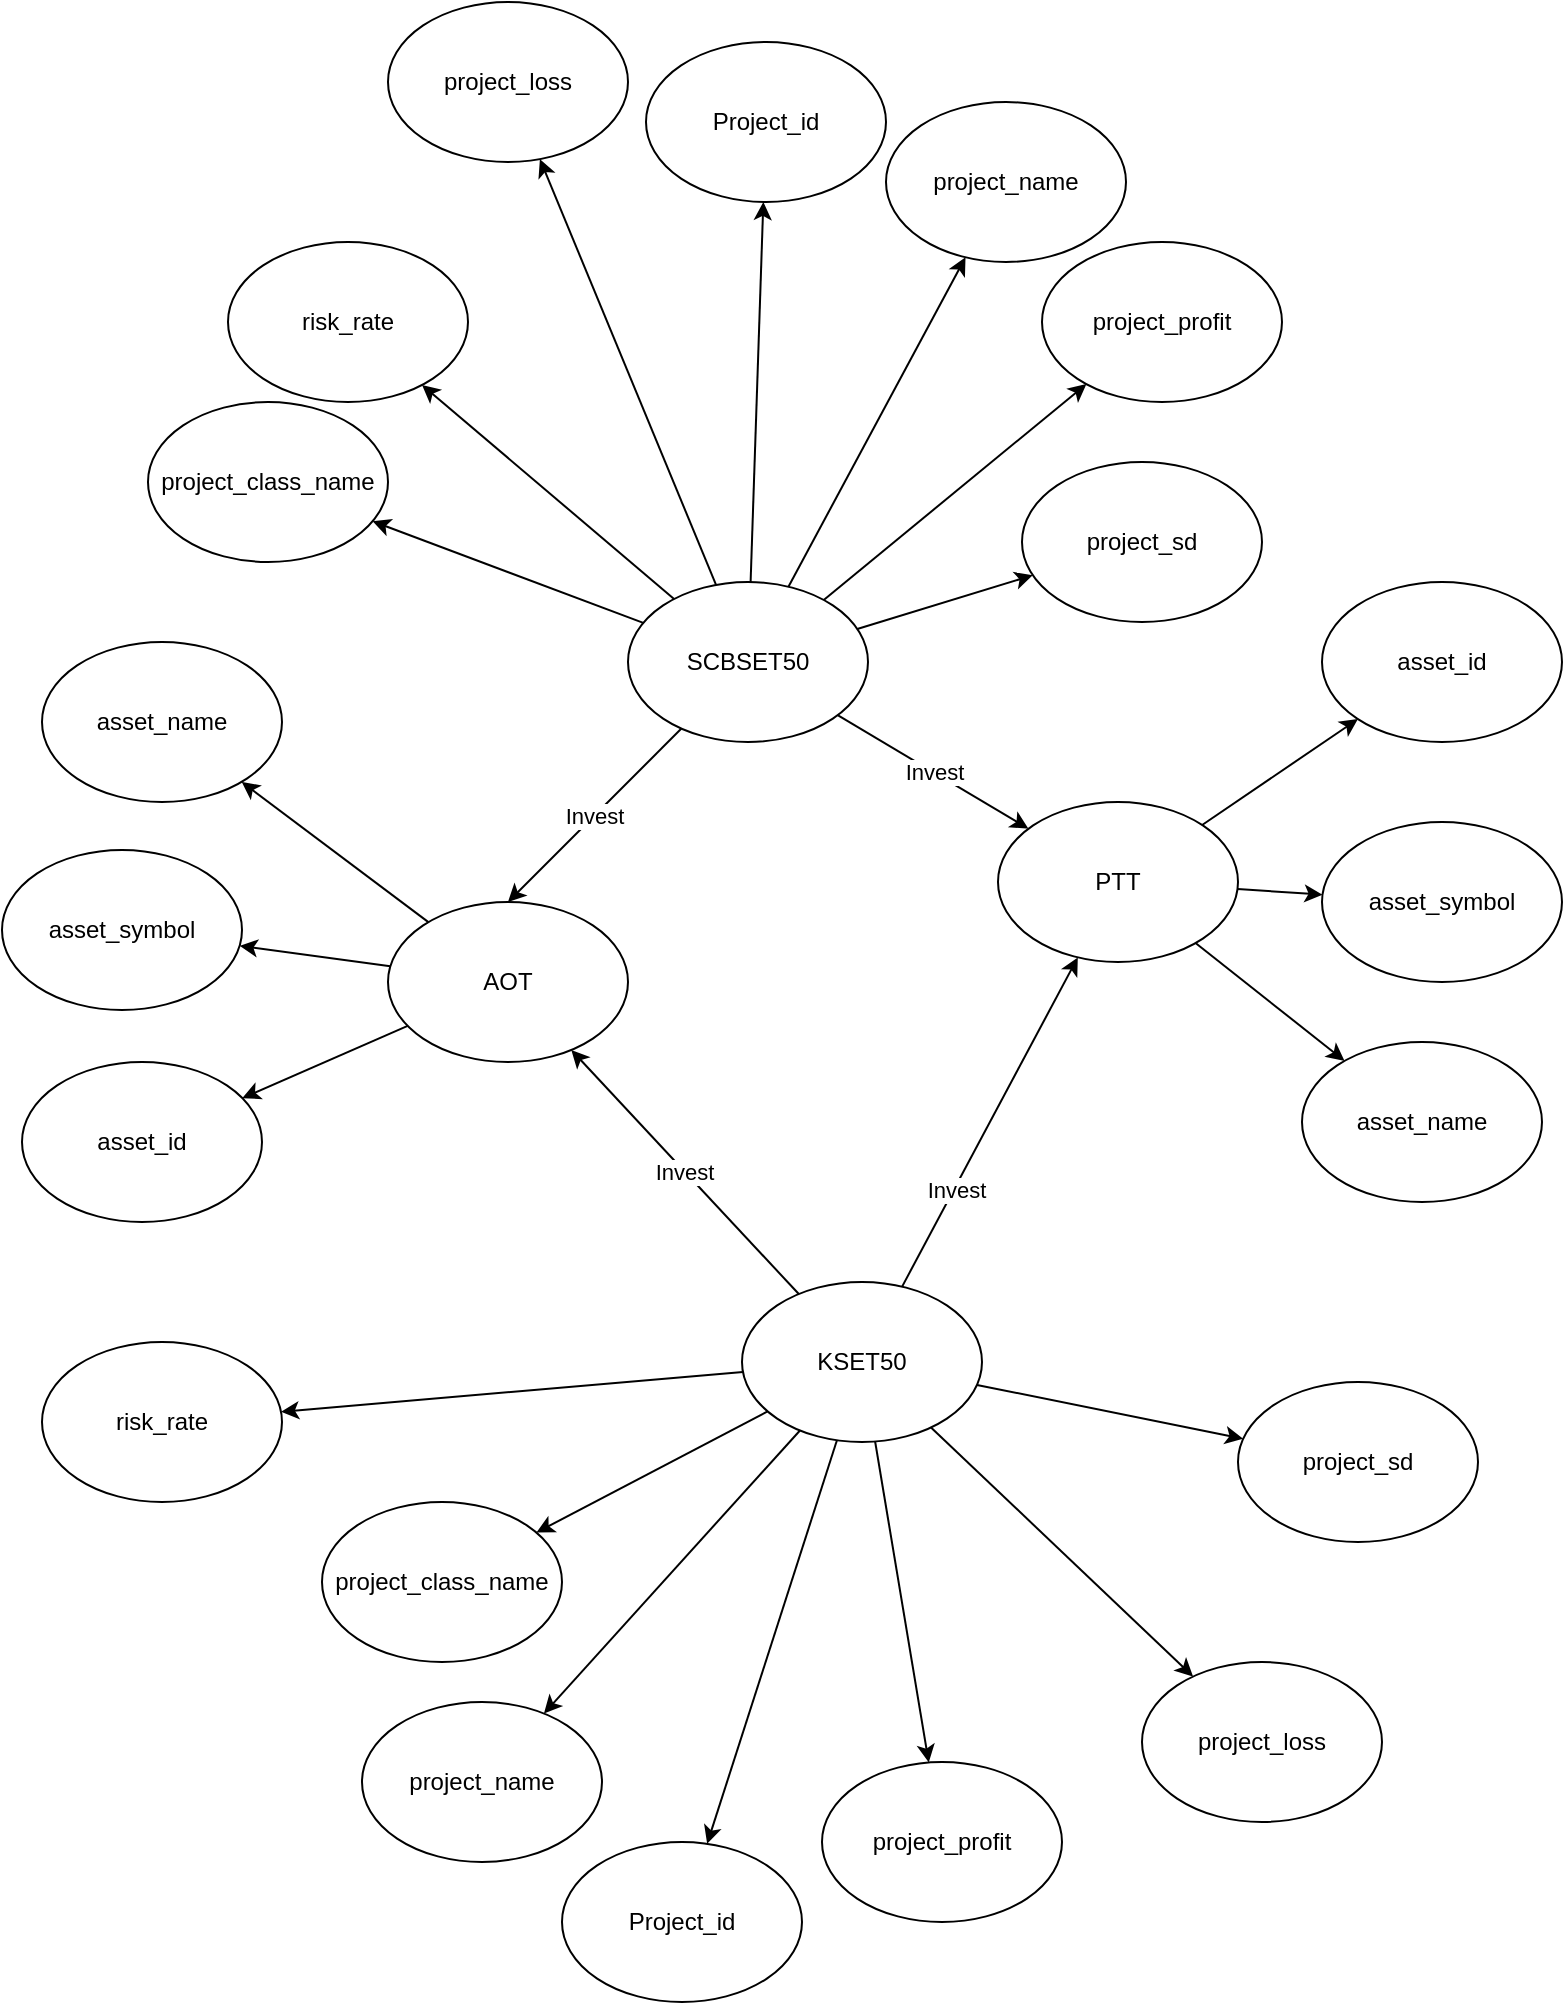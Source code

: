 <mxfile pages="6">
    <diagram name="Copy of Example Data" id="9LHvFV22sRWgQw7V3HAv">
        <mxGraphModel dx="3290" dy="1129" grid="1" gridSize="10" guides="1" tooltips="1" connect="1" arrows="1" fold="1" page="1" pageScale="1" pageWidth="827" pageHeight="1169" math="0" shadow="0">
            <root>
                <mxCell id="gHk9mGJBjFoigpo4A5sU-0"/>
                <mxCell id="gHk9mGJBjFoigpo4A5sU-1" parent="gHk9mGJBjFoigpo4A5sU-0"/>
                <mxCell id="gHk9mGJBjFoigpo4A5sU-2" value="" style="edgeStyle=none;rounded=0;orthogonalLoop=1;jettySize=auto;html=1;" edge="1" parent="gHk9mGJBjFoigpo4A5sU-1">
                    <mxGeometry relative="1" as="geometry">
                        <mxPoint x="423.282" y="346.718" as="targetPoint"/>
                    </mxGeometry>
                </mxCell>
                <mxCell id="gHk9mGJBjFoigpo4A5sU-3" value="" style="edgeStyle=none;rounded=0;orthogonalLoop=1;jettySize=auto;html=1;" edge="1" parent="gHk9mGJBjFoigpo4A5sU-1">
                    <mxGeometry relative="1" as="geometry">
                        <mxPoint x="550" y="340" as="targetPoint"/>
                    </mxGeometry>
                </mxCell>
                <mxCell id="gHk9mGJBjFoigpo4A5sU-4" style="edgeStyle=none;rounded=0;orthogonalLoop=1;jettySize=auto;html=1;" edge="1" parent="gHk9mGJBjFoigpo4A5sU-1">
                    <mxGeometry relative="1" as="geometry">
                        <mxPoint x="668.29" y="346.043" as="targetPoint"/>
                    </mxGeometry>
                </mxCell>
                <mxCell id="gHk9mGJBjFoigpo4A5sU-37" style="rounded=0;orthogonalLoop=1;jettySize=auto;html=1;" edge="1" parent="gHk9mGJBjFoigpo4A5sU-1" source="gHk9mGJBjFoigpo4A5sU-40" target="gHk9mGJBjFoigpo4A5sU-41">
                    <mxGeometry relative="1" as="geometry">
                        <mxPoint x="-1474.0" y="210" as="targetPoint"/>
                    </mxGeometry>
                </mxCell>
                <mxCell id="gHk9mGJBjFoigpo4A5sU-38" value="" style="rounded=0;orthogonalLoop=1;jettySize=auto;html=1;" edge="1" parent="gHk9mGJBjFoigpo4A5sU-1" source="gHk9mGJBjFoigpo4A5sU-40" target="gHk9mGJBjFoigpo4A5sU-42">
                    <mxGeometry relative="1" as="geometry"/>
                </mxCell>
                <mxCell id="gHk9mGJBjFoigpo4A5sU-39" value="" style="rounded=0;orthogonalLoop=1;jettySize=auto;html=1;" edge="1" parent="gHk9mGJBjFoigpo4A5sU-1" source="gHk9mGJBjFoigpo4A5sU-40" target="gHk9mGJBjFoigpo4A5sU-43">
                    <mxGeometry relative="1" as="geometry"/>
                </mxCell>
                <mxCell id="gHk9mGJBjFoigpo4A5sU-63" value="" style="rounded=0;orthogonalLoop=1;jettySize=auto;html=1;" edge="1" parent="gHk9mGJBjFoigpo4A5sU-1" source="gHk9mGJBjFoigpo4A5sU-40" target="gHk9mGJBjFoigpo4A5sU-62">
                    <mxGeometry relative="1" as="geometry"/>
                </mxCell>
                <mxCell id="q1cKg-tq-X9uc3B-46o0-1" value="" style="edgeStyle=none;rounded=0;orthogonalLoop=1;jettySize=auto;html=1;" edge="1" parent="gHk9mGJBjFoigpo4A5sU-1" source="gHk9mGJBjFoigpo4A5sU-40" target="q1cKg-tq-X9uc3B-46o0-0">
                    <mxGeometry relative="1" as="geometry"/>
                </mxCell>
                <mxCell id="5tG70DgwZwczZtua2e74-0" value="" style="edgeStyle=none;rounded=0;orthogonalLoop=1;jettySize=auto;html=1;" edge="1" parent="gHk9mGJBjFoigpo4A5sU-1" source="gHk9mGJBjFoigpo4A5sU-40" target="5tG70DgwZwczZtua2e74-1">
                    <mxGeometry relative="1" as="geometry">
                        <mxPoint x="-1390" y="280" as="targetPoint"/>
                    </mxGeometry>
                </mxCell>
                <mxCell id="NsnUK_WlO6jdzqhqynC4-0" value="" style="edgeStyle=none;rounded=0;orthogonalLoop=1;jettySize=auto;html=1;" edge="1" parent="gHk9mGJBjFoigpo4A5sU-1" source="gHk9mGJBjFoigpo4A5sU-40" target="NsnUK_WlO6jdzqhqynC4-1">
                    <mxGeometry relative="1" as="geometry">
                        <mxPoint x="-1420" y="340" as="targetPoint"/>
                    </mxGeometry>
                </mxCell>
                <mxCell id="quY_GbCKNLYot9NO1wAZ-9" value="Invest" style="edgeStyle=none;rounded=0;orthogonalLoop=1;jettySize=auto;html=1;entryX=0.5;entryY=0;entryDx=0;entryDy=0;" edge="1" parent="gHk9mGJBjFoigpo4A5sU-1" source="gHk9mGJBjFoigpo4A5sU-40" target="uI_KT7OCRTBdqm8btaO--0">
                    <mxGeometry relative="1" as="geometry"/>
                </mxCell>
                <mxCell id="quY_GbCKNLYot9NO1wAZ-10" value="Invest" style="edgeStyle=none;rounded=0;orthogonalLoop=1;jettySize=auto;html=1;" edge="1" parent="gHk9mGJBjFoigpo4A5sU-1" source="gHk9mGJBjFoigpo4A5sU-40" target="quY_GbCKNLYot9NO1wAZ-5">
                    <mxGeometry relative="1" as="geometry"/>
                </mxCell>
                <mxCell id="gHk9mGJBjFoigpo4A5sU-40" value="SCBSET50" style="ellipse;whiteSpace=wrap;html=1;" vertex="1" parent="gHk9mGJBjFoigpo4A5sU-1">
                    <mxGeometry x="-1317" y="370" width="120" height="80" as="geometry"/>
                </mxCell>
                <mxCell id="gHk9mGJBjFoigpo4A5sU-41" value="project_name" style="ellipse;whiteSpace=wrap;html=1;" vertex="1" parent="gHk9mGJBjFoigpo4A5sU-1">
                    <mxGeometry x="-1188.0" y="130" width="120" height="80" as="geometry"/>
                </mxCell>
                <mxCell id="gHk9mGJBjFoigpo4A5sU-42" value="project_loss" style="ellipse;whiteSpace=wrap;html=1;" vertex="1" parent="gHk9mGJBjFoigpo4A5sU-1">
                    <mxGeometry x="-1437" y="80" width="120" height="80" as="geometry"/>
                </mxCell>
                <mxCell id="gHk9mGJBjFoigpo4A5sU-43" value="Project_id" style="ellipse;whiteSpace=wrap;html=1;" vertex="1" parent="gHk9mGJBjFoigpo4A5sU-1">
                    <mxGeometry x="-1308" y="100" width="120" height="80" as="geometry"/>
                </mxCell>
                <mxCell id="gHk9mGJBjFoigpo4A5sU-62" value="project_profit" style="ellipse;whiteSpace=wrap;html=1;" vertex="1" parent="gHk9mGJBjFoigpo4A5sU-1">
                    <mxGeometry x="-1110" y="200" width="120" height="80" as="geometry"/>
                </mxCell>
                <mxCell id="q1cKg-tq-X9uc3B-46o0-0" value="project_sd" style="ellipse;whiteSpace=wrap;html=1;" vertex="1" parent="gHk9mGJBjFoigpo4A5sU-1">
                    <mxGeometry x="-1120" y="310" width="120" height="80" as="geometry"/>
                </mxCell>
                <mxCell id="5tG70DgwZwczZtua2e74-1" value="risk_rate" style="ellipse;whiteSpace=wrap;html=1;" vertex="1" parent="gHk9mGJBjFoigpo4A5sU-1">
                    <mxGeometry x="-1517.0" y="200" width="120" height="80" as="geometry"/>
                </mxCell>
                <mxCell id="NsnUK_WlO6jdzqhqynC4-1" value="project_class_name" style="ellipse;whiteSpace=wrap;html=1;" vertex="1" parent="gHk9mGJBjFoigpo4A5sU-1">
                    <mxGeometry x="-1557.0" y="280" width="120" height="80" as="geometry"/>
                </mxCell>
                <mxCell id="1zIMJTrb9Q3_KG8fw4m7-0" style="rounded=0;orthogonalLoop=1;jettySize=auto;html=1;" edge="1" parent="gHk9mGJBjFoigpo4A5sU-1" source="1zIMJTrb9Q3_KG8fw4m7-7" target="1zIMJTrb9Q3_KG8fw4m7-8">
                    <mxGeometry relative="1" as="geometry">
                        <mxPoint x="-1481.0" y="520" as="targetPoint"/>
                    </mxGeometry>
                </mxCell>
                <mxCell id="1zIMJTrb9Q3_KG8fw4m7-1" value="" style="rounded=0;orthogonalLoop=1;jettySize=auto;html=1;" edge="1" parent="gHk9mGJBjFoigpo4A5sU-1" source="1zIMJTrb9Q3_KG8fw4m7-7" target="1zIMJTrb9Q3_KG8fw4m7-9">
                    <mxGeometry relative="1" as="geometry"/>
                </mxCell>
                <mxCell id="1zIMJTrb9Q3_KG8fw4m7-2" value="" style="rounded=0;orthogonalLoop=1;jettySize=auto;html=1;" edge="1" parent="gHk9mGJBjFoigpo4A5sU-1" source="1zIMJTrb9Q3_KG8fw4m7-7" target="1zIMJTrb9Q3_KG8fw4m7-10">
                    <mxGeometry relative="1" as="geometry"/>
                </mxCell>
                <mxCell id="1zIMJTrb9Q3_KG8fw4m7-3" value="" style="rounded=0;orthogonalLoop=1;jettySize=auto;html=1;" edge="1" parent="gHk9mGJBjFoigpo4A5sU-1" source="1zIMJTrb9Q3_KG8fw4m7-7" target="1zIMJTrb9Q3_KG8fw4m7-11">
                    <mxGeometry relative="1" as="geometry"/>
                </mxCell>
                <mxCell id="1zIMJTrb9Q3_KG8fw4m7-4" value="" style="edgeStyle=none;rounded=0;orthogonalLoop=1;jettySize=auto;html=1;" edge="1" parent="gHk9mGJBjFoigpo4A5sU-1" source="1zIMJTrb9Q3_KG8fw4m7-7" target="1zIMJTrb9Q3_KG8fw4m7-12">
                    <mxGeometry relative="1" as="geometry"/>
                </mxCell>
                <mxCell id="1zIMJTrb9Q3_KG8fw4m7-5" value="" style="edgeStyle=none;rounded=0;orthogonalLoop=1;jettySize=auto;html=1;" edge="1" parent="gHk9mGJBjFoigpo4A5sU-1" source="1zIMJTrb9Q3_KG8fw4m7-7" target="1zIMJTrb9Q3_KG8fw4m7-13">
                    <mxGeometry relative="1" as="geometry">
                        <mxPoint x="-1397" y="590" as="targetPoint"/>
                    </mxGeometry>
                </mxCell>
                <mxCell id="1zIMJTrb9Q3_KG8fw4m7-6" value="" style="edgeStyle=none;rounded=0;orthogonalLoop=1;jettySize=auto;html=1;" edge="1" parent="gHk9mGJBjFoigpo4A5sU-1" source="1zIMJTrb9Q3_KG8fw4m7-7" target="1zIMJTrb9Q3_KG8fw4m7-14">
                    <mxGeometry relative="1" as="geometry">
                        <mxPoint x="-1427" y="650" as="targetPoint"/>
                    </mxGeometry>
                </mxCell>
                <mxCell id="quY_GbCKNLYot9NO1wAZ-11" value="" style="edgeStyle=none;rounded=0;orthogonalLoop=1;jettySize=auto;html=1;" edge="1" parent="gHk9mGJBjFoigpo4A5sU-1" source="1zIMJTrb9Q3_KG8fw4m7-7" target="quY_GbCKNLYot9NO1wAZ-5">
                    <mxGeometry relative="1" as="geometry"/>
                </mxCell>
                <mxCell id="quY_GbCKNLYot9NO1wAZ-12" value="Invest" style="edgeLabel;html=1;align=center;verticalAlign=middle;resizable=0;points=[];" vertex="1" connectable="0" parent="quY_GbCKNLYot9NO1wAZ-11">
                    <mxGeometry x="-0.403" y="-1" relative="1" as="geometry">
                        <mxPoint as="offset"/>
                    </mxGeometry>
                </mxCell>
                <mxCell id="quY_GbCKNLYot9NO1wAZ-13" value="Invest" style="edgeStyle=none;rounded=0;orthogonalLoop=1;jettySize=auto;html=1;" edge="1" parent="gHk9mGJBjFoigpo4A5sU-1" source="1zIMJTrb9Q3_KG8fw4m7-7" target="uI_KT7OCRTBdqm8btaO--0">
                    <mxGeometry relative="1" as="geometry"/>
                </mxCell>
                <mxCell id="1zIMJTrb9Q3_KG8fw4m7-7" value="KSET50" style="ellipse;whiteSpace=wrap;html=1;" vertex="1" parent="gHk9mGJBjFoigpo4A5sU-1">
                    <mxGeometry x="-1260" y="720" width="120" height="80" as="geometry"/>
                </mxCell>
                <mxCell id="1zIMJTrb9Q3_KG8fw4m7-8" value="project_name" style="ellipse;whiteSpace=wrap;html=1;" vertex="1" parent="gHk9mGJBjFoigpo4A5sU-1">
                    <mxGeometry x="-1450.0" y="930" width="120" height="80" as="geometry"/>
                </mxCell>
                <mxCell id="1zIMJTrb9Q3_KG8fw4m7-9" value="project_loss" style="ellipse;whiteSpace=wrap;html=1;" vertex="1" parent="gHk9mGJBjFoigpo4A5sU-1">
                    <mxGeometry x="-1060" y="910" width="120" height="80" as="geometry"/>
                </mxCell>
                <mxCell id="1zIMJTrb9Q3_KG8fw4m7-10" value="Project_id" style="ellipse;whiteSpace=wrap;html=1;" vertex="1" parent="gHk9mGJBjFoigpo4A5sU-1">
                    <mxGeometry x="-1350" y="1000" width="120" height="80" as="geometry"/>
                </mxCell>
                <mxCell id="1zIMJTrb9Q3_KG8fw4m7-11" value="project_profit" style="ellipse;whiteSpace=wrap;html=1;" vertex="1" parent="gHk9mGJBjFoigpo4A5sU-1">
                    <mxGeometry x="-1220" y="960" width="120" height="80" as="geometry"/>
                </mxCell>
                <mxCell id="1zIMJTrb9Q3_KG8fw4m7-12" value="project_sd" style="ellipse;whiteSpace=wrap;html=1;" vertex="1" parent="gHk9mGJBjFoigpo4A5sU-1">
                    <mxGeometry x="-1012" y="770" width="120" height="80" as="geometry"/>
                </mxCell>
                <mxCell id="1zIMJTrb9Q3_KG8fw4m7-13" value="risk_rate" style="ellipse;whiteSpace=wrap;html=1;" vertex="1" parent="gHk9mGJBjFoigpo4A5sU-1">
                    <mxGeometry x="-1610.0" y="750" width="120" height="80" as="geometry"/>
                </mxCell>
                <mxCell id="1zIMJTrb9Q3_KG8fw4m7-14" value="project_class_name" style="ellipse;whiteSpace=wrap;html=1;" vertex="1" parent="gHk9mGJBjFoigpo4A5sU-1">
                    <mxGeometry x="-1470.0" y="830" width="120" height="80" as="geometry"/>
                </mxCell>
                <mxCell id="LEY8E1oKtvnQKzGxcsec-2" value="" style="edgeStyle=none;rounded=0;orthogonalLoop=1;jettySize=auto;html=1;" edge="1" parent="gHk9mGJBjFoigpo4A5sU-1" source="uI_KT7OCRTBdqm8btaO--0" target="LEY8E1oKtvnQKzGxcsec-1">
                    <mxGeometry relative="1" as="geometry"/>
                </mxCell>
                <mxCell id="LEY8E1oKtvnQKzGxcsec-4" value="" style="edgeStyle=none;rounded=0;orthogonalLoop=1;jettySize=auto;html=1;" edge="1" parent="gHk9mGJBjFoigpo4A5sU-1" source="uI_KT7OCRTBdqm8btaO--0" target="LEY8E1oKtvnQKzGxcsec-3">
                    <mxGeometry relative="1" as="geometry"/>
                </mxCell>
                <mxCell id="LEY8E1oKtvnQKzGxcsec-6" value="" style="edgeStyle=none;rounded=0;orthogonalLoop=1;jettySize=auto;html=1;" edge="1" parent="gHk9mGJBjFoigpo4A5sU-1" source="uI_KT7OCRTBdqm8btaO--0" target="LEY8E1oKtvnQKzGxcsec-5">
                    <mxGeometry relative="1" as="geometry"/>
                </mxCell>
                <mxCell id="uI_KT7OCRTBdqm8btaO--0" value="AOT" style="ellipse;whiteSpace=wrap;html=1;" vertex="1" parent="gHk9mGJBjFoigpo4A5sU-1">
                    <mxGeometry x="-1437" y="530" width="120" height="80" as="geometry"/>
                </mxCell>
                <mxCell id="LEY8E1oKtvnQKzGxcsec-1" value="asset_name" style="ellipse;whiteSpace=wrap;html=1;" vertex="1" parent="gHk9mGJBjFoigpo4A5sU-1">
                    <mxGeometry x="-1610" y="400" width="120" height="80" as="geometry"/>
                </mxCell>
                <mxCell id="LEY8E1oKtvnQKzGxcsec-3" value="asset_symbol" style="ellipse;whiteSpace=wrap;html=1;" vertex="1" parent="gHk9mGJBjFoigpo4A5sU-1">
                    <mxGeometry x="-1630" y="504" width="120" height="80" as="geometry"/>
                </mxCell>
                <mxCell id="LEY8E1oKtvnQKzGxcsec-5" value="asset_id" style="ellipse;whiteSpace=wrap;html=1;" vertex="1" parent="gHk9mGJBjFoigpo4A5sU-1">
                    <mxGeometry x="-1620" y="610" width="120" height="80" as="geometry"/>
                </mxCell>
                <mxCell id="quY_GbCKNLYot9NO1wAZ-2" value="" style="edgeStyle=none;rounded=0;orthogonalLoop=1;jettySize=auto;html=1;" edge="1" parent="gHk9mGJBjFoigpo4A5sU-1" source="quY_GbCKNLYot9NO1wAZ-5" target="quY_GbCKNLYot9NO1wAZ-6">
                    <mxGeometry relative="1" as="geometry"/>
                </mxCell>
                <mxCell id="quY_GbCKNLYot9NO1wAZ-3" value="" style="edgeStyle=none;rounded=0;orthogonalLoop=1;jettySize=auto;html=1;" edge="1" parent="gHk9mGJBjFoigpo4A5sU-1" source="quY_GbCKNLYot9NO1wAZ-5" target="quY_GbCKNLYot9NO1wAZ-7">
                    <mxGeometry relative="1" as="geometry"/>
                </mxCell>
                <mxCell id="quY_GbCKNLYot9NO1wAZ-4" value="" style="edgeStyle=none;rounded=0;orthogonalLoop=1;jettySize=auto;html=1;" edge="1" parent="gHk9mGJBjFoigpo4A5sU-1" source="quY_GbCKNLYot9NO1wAZ-5" target="quY_GbCKNLYot9NO1wAZ-8">
                    <mxGeometry relative="1" as="geometry"/>
                </mxCell>
                <mxCell id="quY_GbCKNLYot9NO1wAZ-5" value="PTT" style="ellipse;whiteSpace=wrap;html=1;" vertex="1" parent="gHk9mGJBjFoigpo4A5sU-1">
                    <mxGeometry x="-1132" y="480" width="120" height="80" as="geometry"/>
                </mxCell>
                <mxCell id="quY_GbCKNLYot9NO1wAZ-6" value="asset_name" style="ellipse;whiteSpace=wrap;html=1;" vertex="1" parent="gHk9mGJBjFoigpo4A5sU-1">
                    <mxGeometry x="-980" y="600" width="120" height="80" as="geometry"/>
                </mxCell>
                <mxCell id="quY_GbCKNLYot9NO1wAZ-7" value="asset_symbol" style="ellipse;whiteSpace=wrap;html=1;" vertex="1" parent="gHk9mGJBjFoigpo4A5sU-1">
                    <mxGeometry x="-970" y="490" width="120" height="80" as="geometry"/>
                </mxCell>
                <mxCell id="quY_GbCKNLYot9NO1wAZ-8" value="asset_id" style="ellipse;whiteSpace=wrap;html=1;" vertex="1" parent="gHk9mGJBjFoigpo4A5sU-1">
                    <mxGeometry x="-970" y="370" width="120" height="80" as="geometry"/>
                </mxCell>
            </root>
        </mxGraphModel>
    </diagram>
    <diagram id="YD8snfaofEP7VMSQtSEn" name="mutaul-fund v2">
        <mxGraphModel dx="1145" dy="790" grid="1" gridSize="10" guides="1" tooltips="1" connect="1" arrows="1" fold="1" page="1" pageScale="1" pageWidth="1100" pageHeight="850" math="0" shadow="0">
            <root>
                <mxCell id="uWkwl_Mc1wg_5HtEWT7k-0"/>
                <mxCell id="uWkwl_Mc1wg_5HtEWT7k-1" parent="uWkwl_Mc1wg_5HtEWT7k-0"/>
                <mxCell id="dhetteNiKw-FfDdPtZA--2" value="" style="edgeStyle=none;rounded=0;orthogonalLoop=1;jettySize=auto;html=1;startArrow=classic;startFill=1;endArrow=none;endFill=0;" parent="uWkwl_Mc1wg_5HtEWT7k-1" source="dhetteNiKw-FfDdPtZA--4" target="dhetteNiKw-FfDdPtZA--17" edge="1">
                    <mxGeometry relative="1" as="geometry"/>
                </mxCell>
                <mxCell id="dhetteNiKw-FfDdPtZA--3" value="subclassOf" style="edgeLabel;html=1;align=center;verticalAlign=middle;resizable=0;points=[];" parent="dhetteNiKw-FfDdPtZA--2" vertex="1" connectable="0">
                    <mxGeometry x="-0.33" y="2" relative="1" as="geometry">
                        <mxPoint x="-12.78" y="32.76" as="offset"/>
                    </mxGeometry>
                </mxCell>
                <mxCell id="dhetteNiKw-FfDdPtZA--4" value="Thing" style="ellipse;whiteSpace=wrap;html=1;ellipse;whiteSpace=wrap;html=1;" parent="uWkwl_Mc1wg_5HtEWT7k-1" vertex="1">
                    <mxGeometry x="480" y="260" width="120" height="60" as="geometry"/>
                </mxCell>
                <mxCell id="dhetteNiKw-FfDdPtZA--5" value="" style="edgeStyle=none;rounded=0;orthogonalLoop=1;jettySize=auto;html=1;startArrow=classic;startFill=1;endArrow=none;endFill=0;" parent="uWkwl_Mc1wg_5HtEWT7k-1" source="dhetteNiKw-FfDdPtZA--17" target="dhetteNiKw-FfDdPtZA--18" edge="1">
                    <mxGeometry relative="1" as="geometry"/>
                </mxCell>
                <mxCell id="dhetteNiKw-FfDdPtZA--6" value="subclassOf" style="edgeLabel;html=1;align=center;verticalAlign=middle;resizable=0;points=[];" parent="dhetteNiKw-FfDdPtZA--5" vertex="1" connectable="0">
                    <mxGeometry x="0.249" y="-1" relative="1" as="geometry">
                        <mxPoint as="offset"/>
                    </mxGeometry>
                </mxCell>
                <mxCell id="dhetteNiKw-FfDdPtZA--7" value="" style="edgeStyle=none;rounded=0;orthogonalLoop=1;jettySize=auto;html=1;startArrow=classic;startFill=1;endArrow=none;endFill=0;entryX=1;entryY=0.5;entryDx=0;entryDy=0;" parent="uWkwl_Mc1wg_5HtEWT7k-1" source="dhetteNiKw-FfDdPtZA--17" target="FkE4F6yeF04PSDDuKiSC-6" edge="1">
                    <mxGeometry relative="1" as="geometry">
                        <mxPoint x="250" y="590" as="targetPoint"/>
                    </mxGeometry>
                </mxCell>
                <mxCell id="dhetteNiKw-FfDdPtZA--8" value="subclassOf" style="edgeLabel;html=1;align=center;verticalAlign=middle;resizable=0;points=[];" parent="dhetteNiKw-FfDdPtZA--7" vertex="1" connectable="0">
                    <mxGeometry x="0.216" y="-1" relative="1" as="geometry">
                        <mxPoint as="offset"/>
                    </mxGeometry>
                </mxCell>
                <mxCell id="dhetteNiKw-FfDdPtZA--9" value="" style="edgeStyle=none;rounded=0;orthogonalLoop=1;jettySize=auto;html=1;startArrow=classic;startFill=1;endArrow=none;endFill=0;entryX=1;entryY=1;entryDx=0;entryDy=0;" parent="uWkwl_Mc1wg_5HtEWT7k-1" source="dhetteNiKw-FfDdPtZA--17" target="dhetteNiKw-FfDdPtZA--19" edge="1">
                    <mxGeometry relative="1" as="geometry">
                        <mxPoint x="258" y="398.2" as="targetPoint"/>
                    </mxGeometry>
                </mxCell>
                <mxCell id="dhetteNiKw-FfDdPtZA--10" value="subclassOff" style="edgeLabel;html=1;align=center;verticalAlign=middle;resizable=0;points=[];" parent="dhetteNiKw-FfDdPtZA--9" vertex="1" connectable="0">
                    <mxGeometry x="0.282" y="3" relative="1" as="geometry">
                        <mxPoint as="offset"/>
                    </mxGeometry>
                </mxCell>
                <mxCell id="dhetteNiKw-FfDdPtZA--11" value="" style="edgeStyle=none;rounded=0;orthogonalLoop=1;jettySize=auto;html=1;startArrow=classic;startFill=1;endArrow=none;endFill=0;entryX=0.5;entryY=0;entryDx=0;entryDy=0;" parent="uWkwl_Mc1wg_5HtEWT7k-1" source="dhetteNiKw-FfDdPtZA--17" target="dhetteNiKw-FfDdPtZA--21" edge="1">
                    <mxGeometry relative="1" as="geometry">
                        <mxPoint x="492" y="679" as="targetPoint"/>
                    </mxGeometry>
                </mxCell>
                <mxCell id="dhetteNiKw-FfDdPtZA--12" value="subclassOf" style="edgeLabel;html=1;align=center;verticalAlign=middle;resizable=0;points=[];" parent="dhetteNiKw-FfDdPtZA--11" vertex="1" connectable="0">
                    <mxGeometry x="0.212" y="3" relative="1" as="geometry">
                        <mxPoint as="offset"/>
                    </mxGeometry>
                </mxCell>
                <mxCell id="dhetteNiKw-FfDdPtZA--13" value="" style="edgeStyle=none;rounded=0;orthogonalLoop=1;jettySize=auto;html=1;startArrow=classic;startFill=1;endArrow=none;endFill=0;" parent="uWkwl_Mc1wg_5HtEWT7k-1" source="dhetteNiKw-FfDdPtZA--17" target="dhetteNiKw-FfDdPtZA--20" edge="1">
                    <mxGeometry relative="1" as="geometry">
                        <mxPoint x="207.76" y="679" as="targetPoint"/>
                    </mxGeometry>
                </mxCell>
                <mxCell id="dhetteNiKw-FfDdPtZA--14" value="subclassOf" style="edgeLabel;html=1;align=center;verticalAlign=middle;resizable=0;points=[];" parent="dhetteNiKw-FfDdPtZA--13" vertex="1" connectable="0">
                    <mxGeometry x="0.281" relative="1" as="geometry">
                        <mxPoint as="offset"/>
                    </mxGeometry>
                </mxCell>
                <mxCell id="dhetteNiKw-FfDdPtZA--17" value="Asset" style="ellipse;whiteSpace=wrap;html=1;ellipse;whiteSpace=wrap;html=1;" parent="uWkwl_Mc1wg_5HtEWT7k-1" vertex="1">
                    <mxGeometry x="285" y="409" width="120" height="60" as="geometry"/>
                </mxCell>
                <mxCell id="dhetteNiKw-FfDdPtZA--18" value="debenture" style="ellipse;whiteSpace=wrap;html=1;ellipse;whiteSpace=wrap;html=1;" parent="uWkwl_Mc1wg_5HtEWT7k-1" vertex="1">
                    <mxGeometry x="30" y="250" width="120" height="60" as="geometry"/>
                </mxCell>
                <mxCell id="dhetteNiKw-FfDdPtZA--19" value="deposit" style="ellipse;whiteSpace=wrap;html=1;ellipse;whiteSpace=wrap;html=1;" parent="uWkwl_Mc1wg_5HtEWT7k-1" vertex="1">
                    <mxGeometry x="210" y="140" width="120" height="60" as="geometry"/>
                </mxCell>
                <mxCell id="dhetteNiKw-FfDdPtZA--20" value="derivative" style="ellipse;whiteSpace=wrap;html=1;ellipse;whiteSpace=wrap;html=1;" parent="uWkwl_Mc1wg_5HtEWT7k-1" vertex="1">
                    <mxGeometry x="10" y="330" width="120" height="60" as="geometry"/>
                </mxCell>
                <mxCell id="dhetteNiKw-FfDdPtZA--21" value="gold" style="ellipse;whiteSpace=wrap;html=1;ellipse;whiteSpace=wrap;html=1;" parent="uWkwl_Mc1wg_5HtEWT7k-1" vertex="1">
                    <mxGeometry x="30" y="519" width="120" height="60" as="geometry"/>
                </mxCell>
                <mxCell id="dhetteNiKw-FfDdPtZA--26" style="edgeStyle=none;rounded=0;orthogonalLoop=1;jettySize=auto;html=1;exitX=0.5;exitY=1;exitDx=0;exitDy=0;startArrow=none;startFill=0;endArrow=classic;endFill=1;" parent="uWkwl_Mc1wg_5HtEWT7k-1" edge="1">
                    <mxGeometry relative="1" as="geometry">
                        <mxPoint x="510" y="620" as="sourcePoint"/>
                        <mxPoint x="510" y="620" as="targetPoint"/>
                    </mxGeometry>
                </mxCell>
                <mxCell id="FkE4F6yeF04PSDDuKiSC-3" value="" style="edgeStyle=none;rounded=0;orthogonalLoop=1;jettySize=auto;html=1;startArrow=classic;startFill=1;endArrow=none;endFill=0;entryX=1;entryY=1;entryDx=0;entryDy=0;" parent="uWkwl_Mc1wg_5HtEWT7k-1" source="dhetteNiKw-FfDdPtZA--17" target="FkE4F6yeF04PSDDuKiSC-5" edge="1">
                    <mxGeometry relative="1" as="geometry">
                        <mxPoint x="147.3" y="449.2" as="targetPoint"/>
                        <mxPoint x="210.705" y="462.417" as="sourcePoint"/>
                    </mxGeometry>
                </mxCell>
                <mxCell id="FkE4F6yeF04PSDDuKiSC-4" value="subclassOff" style="edgeLabel;html=1;align=center;verticalAlign=middle;resizable=0;points=[];" parent="FkE4F6yeF04PSDDuKiSC-3" vertex="1" connectable="0">
                    <mxGeometry x="0.282" y="3" relative="1" as="geometry">
                        <mxPoint as="offset"/>
                    </mxGeometry>
                </mxCell>
                <mxCell id="FkE4F6yeF04PSDDuKiSC-5" value="groverment_bond" style="ellipse;whiteSpace=wrap;html=1;ellipse;whiteSpace=wrap;html=1;" parent="uWkwl_Mc1wg_5HtEWT7k-1" vertex="1">
                    <mxGeometry x="80" y="160" width="120" height="60" as="geometry"/>
                </mxCell>
                <mxCell id="FkE4F6yeF04PSDDuKiSC-6" value="stock" style="ellipse;whiteSpace=wrap;html=1;ellipse;whiteSpace=wrap;html=1;" parent="uWkwl_Mc1wg_5HtEWT7k-1" vertex="1">
                    <mxGeometry x="20" y="425" width="120" height="60" as="geometry"/>
                </mxCell>
                <mxCell id="FkE4F6yeF04PSDDuKiSC-8" value="" style="edgeStyle=none;rounded=0;orthogonalLoop=1;jettySize=auto;html=1;startArrow=classic;startFill=1;endArrow=none;endFill=0;entryX=0.5;entryY=0;entryDx=0;entryDy=0;" parent="uWkwl_Mc1wg_5HtEWT7k-1" source="dhetteNiKw-FfDdPtZA--17" target="FkE4F6yeF04PSDDuKiSC-10" edge="1">
                    <mxGeometry relative="1" as="geometry">
                        <mxPoint x="622.16" y="679" as="targetPoint"/>
                        <mxPoint x="483.385" y="468.717" as="sourcePoint"/>
                    </mxGeometry>
                </mxCell>
                <mxCell id="FkE4F6yeF04PSDDuKiSC-9" value="subclassOf" style="edgeLabel;html=1;align=center;verticalAlign=middle;resizable=0;points=[];" parent="FkE4F6yeF04PSDDuKiSC-8" vertex="1" connectable="0">
                    <mxGeometry x="0.212" y="3" relative="1" as="geometry">
                        <mxPoint as="offset"/>
                    </mxGeometry>
                </mxCell>
                <mxCell id="FkE4F6yeF04PSDDuKiSC-10" value="unit_trust" style="ellipse;whiteSpace=wrap;html=1;ellipse;whiteSpace=wrap;html=1;" parent="uWkwl_Mc1wg_5HtEWT7k-1" vertex="1">
                    <mxGeometry x="110" y="579" width="120" height="60" as="geometry"/>
                </mxCell>
                <mxCell id="FkE4F6yeF04PSDDuKiSC-12" value="" style="edgeStyle=none;rounded=0;orthogonalLoop=1;jettySize=auto;html=1;startArrow=classic;startFill=1;endArrow=none;endFill=0;entryX=0.5;entryY=1;entryDx=0;entryDy=0;exitX=0.5;exitY=0;exitDx=0;exitDy=0;" parent="uWkwl_Mc1wg_5HtEWT7k-1" source="dhetteNiKw-FfDdPtZA--17" target="FkE4F6yeF04PSDDuKiSC-14" edge="1">
                    <mxGeometry relative="1" as="geometry">
                        <mxPoint x="252" y="220.28" as="targetPoint"/>
                        <mxPoint x="113.225" y="9.997" as="sourcePoint"/>
                    </mxGeometry>
                </mxCell>
                <mxCell id="FkE4F6yeF04PSDDuKiSC-13" value="subclassOf" style="edgeLabel;html=1;align=center;verticalAlign=middle;resizable=0;points=[];" parent="FkE4F6yeF04PSDDuKiSC-12" vertex="1" connectable="0">
                    <mxGeometry x="0.212" y="3" relative="1" as="geometry">
                        <mxPoint as="offset"/>
                    </mxGeometry>
                </mxCell>
                <mxCell id="FkE4F6yeF04PSDDuKiSC-14" value="warrant" style="ellipse;whiteSpace=wrap;html=1;ellipse;whiteSpace=wrap;html=1;" parent="uWkwl_Mc1wg_5HtEWT7k-1" vertex="1">
                    <mxGeometry x="350" y="170.0" width="120" height="60" as="geometry"/>
                </mxCell>
                <mxCell id="c_Odpm8SSr1flLL3GMrY-0" value="" style="edgeStyle=none;rounded=0;orthogonalLoop=1;jettySize=auto;html=1;startArrow=classic;startFill=1;endArrow=none;endFill=0;exitX=1;exitY=1;exitDx=0;exitDy=0;" parent="uWkwl_Mc1wg_5HtEWT7k-1" source="dhetteNiKw-FfDdPtZA--4" target="c_Odpm8SSr1flLL3GMrY-12" edge="1">
                    <mxGeometry relative="1" as="geometry">
                        <mxPoint x="1049.6" y="217.084" as="sourcePoint"/>
                    </mxGeometry>
                </mxCell>
                <mxCell id="c_Odpm8SSr1flLL3GMrY-1" value="subclassOf" style="edgeLabel;html=1;align=center;verticalAlign=middle;resizable=0;points=[];" parent="c_Odpm8SSr1flLL3GMrY-0" vertex="1" connectable="0">
                    <mxGeometry x="-0.33" y="2" relative="1" as="geometry">
                        <mxPoint x="-12.78" y="32.76" as="offset"/>
                    </mxGeometry>
                </mxCell>
                <mxCell id="c_Odpm8SSr1flLL3GMrY-2" value="" style="edgeStyle=none;rounded=0;orthogonalLoop=1;jettySize=auto;html=1;startArrow=classic;startFill=1;endArrow=none;endFill=0;" parent="uWkwl_Mc1wg_5HtEWT7k-1" source="c_Odpm8SSr1flLL3GMrY-12" target="c_Odpm8SSr1flLL3GMrY-13" edge="1">
                    <mxGeometry relative="1" as="geometry"/>
                </mxCell>
                <mxCell id="c_Odpm8SSr1flLL3GMrY-3" value="subclassOf" style="edgeLabel;html=1;align=center;verticalAlign=middle;resizable=0;points=[];" parent="c_Odpm8SSr1flLL3GMrY-2" vertex="1" connectable="0">
                    <mxGeometry x="0.249" y="-1" relative="1" as="geometry">
                        <mxPoint as="offset"/>
                    </mxGeometry>
                </mxCell>
                <mxCell id="c_Odpm8SSr1flLL3GMrY-4" value="" style="edgeStyle=none;rounded=0;orthogonalLoop=1;jettySize=auto;html=1;startArrow=classic;startFill=1;endArrow=none;endFill=0;entryX=0.5;entryY=0;entryDx=0;entryDy=0;" parent="uWkwl_Mc1wg_5HtEWT7k-1" source="c_Odpm8SSr1flLL3GMrY-12" target="c_Odpm8SSr1flLL3GMrY-21" edge="1">
                    <mxGeometry relative="1" as="geometry">
                        <mxPoint x="750.7" y="639" as="targetPoint"/>
                    </mxGeometry>
                </mxCell>
                <mxCell id="c_Odpm8SSr1flLL3GMrY-5" value="subclassOf" style="edgeLabel;html=1;align=center;verticalAlign=middle;resizable=0;points=[];" parent="c_Odpm8SSr1flLL3GMrY-4" vertex="1" connectable="0">
                    <mxGeometry x="0.216" y="-1" relative="1" as="geometry">
                        <mxPoint as="offset"/>
                    </mxGeometry>
                </mxCell>
                <mxCell id="c_Odpm8SSr1flLL3GMrY-6" value="" style="edgeStyle=none;rounded=0;orthogonalLoop=1;jettySize=auto;html=1;startArrow=classic;startFill=1;endArrow=none;endFill=0;" parent="uWkwl_Mc1wg_5HtEWT7k-1" source="c_Odpm8SSr1flLL3GMrY-12" target="c_Odpm8SSr1flLL3GMrY-14" edge="1">
                    <mxGeometry relative="1" as="geometry">
                        <mxPoint x="758.7" y="447.2" as="targetPoint"/>
                    </mxGeometry>
                </mxCell>
                <mxCell id="c_Odpm8SSr1flLL3GMrY-7" value="subclassOff" style="edgeLabel;html=1;align=center;verticalAlign=middle;resizable=0;points=[];" parent="c_Odpm8SSr1flLL3GMrY-6" vertex="1" connectable="0">
                    <mxGeometry x="0.282" y="3" relative="1" as="geometry">
                        <mxPoint as="offset"/>
                    </mxGeometry>
                </mxCell>
                <mxCell id="c_Odpm8SSr1flLL3GMrY-8" value="" style="edgeStyle=none;rounded=0;orthogonalLoop=1;jettySize=auto;html=1;startArrow=classic;startFill=1;endArrow=none;endFill=0;entryX=0.5;entryY=0;entryDx=0;entryDy=0;" parent="uWkwl_Mc1wg_5HtEWT7k-1" source="c_Odpm8SSr1flLL3GMrY-12" target="c_Odpm8SSr1flLL3GMrY-16" edge="1">
                    <mxGeometry relative="1" as="geometry">
                        <mxPoint x="992.7" y="728" as="targetPoint"/>
                    </mxGeometry>
                </mxCell>
                <mxCell id="c_Odpm8SSr1flLL3GMrY-9" value="subclassOf" style="edgeLabel;html=1;align=center;verticalAlign=middle;resizable=0;points=[];" parent="c_Odpm8SSr1flLL3GMrY-8" vertex="1" connectable="0">
                    <mxGeometry x="0.212" y="3" relative="1" as="geometry">
                        <mxPoint as="offset"/>
                    </mxGeometry>
                </mxCell>
                <mxCell id="c_Odpm8SSr1flLL3GMrY-10" value="" style="edgeStyle=none;rounded=0;orthogonalLoop=1;jettySize=auto;html=1;startArrow=classic;startFill=1;endArrow=none;endFill=0;" parent="uWkwl_Mc1wg_5HtEWT7k-1" source="c_Odpm8SSr1flLL3GMrY-12" target="c_Odpm8SSr1flLL3GMrY-15" edge="1">
                    <mxGeometry relative="1" as="geometry">
                        <mxPoint x="708.46" y="728" as="targetPoint"/>
                    </mxGeometry>
                </mxCell>
                <mxCell id="c_Odpm8SSr1flLL3GMrY-11" value="subclassOf" style="edgeLabel;html=1;align=center;verticalAlign=middle;resizable=0;points=[];" parent="c_Odpm8SSr1flLL3GMrY-10" vertex="1" connectable="0">
                    <mxGeometry x="0.281" relative="1" as="geometry">
                        <mxPoint as="offset"/>
                    </mxGeometry>
                </mxCell>
                <mxCell id="c_Odpm8SSr1flLL3GMrY-12" value="fund" style="ellipse;whiteSpace=wrap;html=1;ellipse;whiteSpace=wrap;html=1;" parent="uWkwl_Mc1wg_5HtEWT7k-1" vertex="1">
                    <mxGeometry x="650" y="370" width="120" height="60" as="geometry"/>
                </mxCell>
                <mxCell id="c_Odpm8SSr1flLL3GMrY-13" value="dividend" style="ellipse;whiteSpace=wrap;html=1;ellipse;whiteSpace=wrap;html=1;" parent="uWkwl_Mc1wg_5HtEWT7k-1" vertex="1">
                    <mxGeometry x="510" y="500" width="120" height="60" as="geometry"/>
                </mxCell>
                <mxCell id="c_Odpm8SSr1flLL3GMrY-14" value="other" style="ellipse;whiteSpace=wrap;html=1;ellipse;whiteSpace=wrap;html=1;" parent="uWkwl_Mc1wg_5HtEWT7k-1" vertex="1">
                    <mxGeometry x="780" y="680" width="120" height="60" as="geometry"/>
                </mxCell>
                <mxCell id="c_Odpm8SSr1flLL3GMrY-15" value="equity_fund" style="ellipse;whiteSpace=wrap;html=1;ellipse;whiteSpace=wrap;html=1;" parent="uWkwl_Mc1wg_5HtEWT7k-1" vertex="1">
                    <mxGeometry x="570" y="630" width="120" height="60" as="geometry"/>
                </mxCell>
                <mxCell id="c_Odpm8SSr1flLL3GMrY-16" value="mixed_fund" style="ellipse;whiteSpace=wrap;html=1;ellipse;whiteSpace=wrap;html=1;" parent="uWkwl_Mc1wg_5HtEWT7k-1" vertex="1">
                    <mxGeometry x="720" y="750" width="120" height="60" as="geometry"/>
                </mxCell>
                <mxCell id="c_Odpm8SSr1flLL3GMrY-17" style="edgeStyle=none;rounded=0;orthogonalLoop=1;jettySize=auto;html=1;exitX=0.5;exitY=1;exitDx=0;exitDy=0;startArrow=none;startFill=0;endArrow=classic;endFill=1;" parent="uWkwl_Mc1wg_5HtEWT7k-1" edge="1">
                    <mxGeometry relative="1" as="geometry">
                        <mxPoint x="1010.7" y="669" as="sourcePoint"/>
                        <mxPoint x="1010.7" y="669" as="targetPoint"/>
                    </mxGeometry>
                </mxCell>
                <mxCell id="c_Odpm8SSr1flLL3GMrY-18" value="" style="edgeStyle=none;rounded=0;orthogonalLoop=1;jettySize=auto;html=1;startArrow=classic;startFill=1;endArrow=none;endFill=0;entryX=0;entryY=0;entryDx=0;entryDy=0;" parent="uWkwl_Mc1wg_5HtEWT7k-1" source="c_Odpm8SSr1flLL3GMrY-12" target="c_Odpm8SSr1flLL3GMrY-20" edge="1">
                    <mxGeometry relative="1" as="geometry">
                        <mxPoint x="648" y="498.2" as="targetPoint"/>
                        <mxPoint x="711.405" y="511.417" as="sourcePoint"/>
                    </mxGeometry>
                </mxCell>
                <mxCell id="c_Odpm8SSr1flLL3GMrY-19" value="subclassOff" style="edgeLabel;html=1;align=center;verticalAlign=middle;resizable=0;points=[];" parent="c_Odpm8SSr1flLL3GMrY-18" vertex="1" connectable="0">
                    <mxGeometry x="0.282" y="3" relative="1" as="geometry">
                        <mxPoint as="offset"/>
                    </mxGeometry>
                </mxCell>
                <mxCell id="c_Odpm8SSr1flLL3GMrY-20" value="alternative_investment_fund" style="ellipse;whiteSpace=wrap;html=1;ellipse;whiteSpace=wrap;html=1;" parent="uWkwl_Mc1wg_5HtEWT7k-1" vertex="1">
                    <mxGeometry x="915" y="711" width="170" height="109" as="geometry"/>
                </mxCell>
                <mxCell id="c_Odpm8SSr1flLL3GMrY-21" value="fixed_income_fund" style="ellipse;whiteSpace=wrap;html=1;ellipse;whiteSpace=wrap;html=1;" parent="uWkwl_Mc1wg_5HtEWT7k-1" vertex="1">
                    <mxGeometry x="640" y="690" width="120" height="60" as="geometry"/>
                </mxCell>
                <mxCell id="0" value="asset_symbol" style="rounded=0;whiteSpace=wrap;html=1;" parent="uWkwl_Mc1wg_5HtEWT7k-1" vertex="1">
                    <mxGeometry x="350" y="650" width="120" height="60" as="geometry"/>
                </mxCell>
                <mxCell id="1" value="asset_name" style="rounded=0;whiteSpace=wrap;html=1;" parent="uWkwl_Mc1wg_5HtEWT7k-1" vertex="1">
                    <mxGeometry x="450" y="579" width="120" height="60" as="geometry"/>
                </mxCell>
                <mxCell id="2" value="asset_id" style="rounded=0;whiteSpace=wrap;html=1;" parent="uWkwl_Mc1wg_5HtEWT7k-1" vertex="1">
                    <mxGeometry x="220" y="630" width="120" height="60" as="geometry"/>
                </mxCell>
                <mxCell id="3" value="" style="edgeStyle=none;rounded=0;orthogonalLoop=1;jettySize=auto;html=1;startArrow=classic;startFill=1;endArrow=none;endFill=0;entryX=0.5;entryY=0;entryDx=0;entryDy=0;exitX=0.5;exitY=1;exitDx=0;exitDy=0;" parent="uWkwl_Mc1wg_5HtEWT7k-1" source="dhetteNiKw-FfDdPtZA--17" target="2" edge="1">
                    <mxGeometry relative="1" as="geometry">
                        <mxPoint x="261.8" y="639" as="targetPoint"/>
                        <mxPoint x="405.0" y="524.44" as="sourcePoint"/>
                    </mxGeometry>
                </mxCell>
                <mxCell id="4" value="Domain" style="edgeLabel;html=1;align=center;verticalAlign=middle;resizable=0;points=[];" parent="3" vertex="1" connectable="0">
                    <mxGeometry x="0.212" y="3" relative="1" as="geometry">
                        <mxPoint as="offset"/>
                    </mxGeometry>
                </mxCell>
                <mxCell id="r3yam5yUeW3kaXvQtFhB-4" value="" style="edgeStyle=none;rounded=0;orthogonalLoop=1;jettySize=auto;html=1;startArrow=classic;startFill=1;endArrow=none;endFill=0;entryX=0.5;entryY=0;entryDx=0;entryDy=0;" parent="uWkwl_Mc1wg_5HtEWT7k-1" source="dhetteNiKw-FfDdPtZA--17" target="0" edge="1">
                    <mxGeometry relative="1" as="geometry">
                        <mxPoint x="380" y="710" as="targetPoint"/>
                        <mxPoint x="435" y="529" as="sourcePoint"/>
                    </mxGeometry>
                </mxCell>
                <mxCell id="r3yam5yUeW3kaXvQtFhB-5" value="Domain" style="edgeLabel;html=1;align=center;verticalAlign=middle;resizable=0;points=[];" parent="r3yam5yUeW3kaXvQtFhB-4" vertex="1" connectable="0">
                    <mxGeometry x="0.212" y="3" relative="1" as="geometry">
                        <mxPoint as="offset"/>
                    </mxGeometry>
                </mxCell>
                <mxCell id="r3yam5yUeW3kaXvQtFhB-6" value="" style="edgeStyle=none;rounded=0;orthogonalLoop=1;jettySize=auto;html=1;startArrow=classic;startFill=1;endArrow=none;endFill=0;entryX=0.5;entryY=0;entryDx=0;entryDy=0;exitX=1;exitY=1;exitDx=0;exitDy=0;" parent="uWkwl_Mc1wg_5HtEWT7k-1" source="dhetteNiKw-FfDdPtZA--17" target="1" edge="1">
                    <mxGeometry relative="1" as="geometry">
                        <mxPoint x="310" y="670" as="targetPoint"/>
                        <mxPoint x="365" y="489" as="sourcePoint"/>
                    </mxGeometry>
                </mxCell>
                <mxCell id="r3yam5yUeW3kaXvQtFhB-7" value="Domain" style="edgeLabel;html=1;align=center;verticalAlign=middle;resizable=0;points=[];" parent="r3yam5yUeW3kaXvQtFhB-6" vertex="1" connectable="0">
                    <mxGeometry x="0.212" y="3" relative="1" as="geometry">
                        <mxPoint as="offset"/>
                    </mxGeometry>
                </mxCell>
                <mxCell id="r3yam5yUeW3kaXvQtFhB-8" value="string" style="ellipse;whiteSpace=wrap;html=1;ellipse;whiteSpace=wrap;html=1;" parent="uWkwl_Mc1wg_5HtEWT7k-1" vertex="1">
                    <mxGeometry x="490" y="770" width="120" height="60" as="geometry"/>
                </mxCell>
                <mxCell id="r3yam5yUeW3kaXvQtFhB-9" value="" style="edgeStyle=none;rounded=0;orthogonalLoop=1;jettySize=auto;html=1;startArrow=classic;startFill=1;endArrow=none;endFill=0;entryX=0.5;entryY=1;entryDx=0;entryDy=0;exitX=0.5;exitY=0;exitDx=0;exitDy=0;" parent="uWkwl_Mc1wg_5HtEWT7k-1" source="r3yam5yUeW3kaXvQtFhB-8" target="1" edge="1">
                    <mxGeometry relative="1" as="geometry">
                        <mxPoint x="520" y="589" as="targetPoint"/>
                        <mxPoint x="397.844" y="470.002" as="sourcePoint"/>
                    </mxGeometry>
                </mxCell>
                <mxCell id="r3yam5yUeW3kaXvQtFhB-10" value="Range" style="edgeLabel;html=1;align=center;verticalAlign=middle;resizable=0;points=[];" parent="r3yam5yUeW3kaXvQtFhB-9" vertex="1" connectable="0">
                    <mxGeometry x="0.212" y="3" relative="1" as="geometry">
                        <mxPoint as="offset"/>
                    </mxGeometry>
                </mxCell>
                <mxCell id="r3yam5yUeW3kaXvQtFhB-11" value="string" style="ellipse;whiteSpace=wrap;html=1;ellipse;whiteSpace=wrap;html=1;" parent="uWkwl_Mc1wg_5HtEWT7k-1" vertex="1">
                    <mxGeometry x="180" y="760" width="120" height="60" as="geometry"/>
                </mxCell>
                <mxCell id="r3yam5yUeW3kaXvQtFhB-12" value="" style="edgeStyle=none;rounded=0;orthogonalLoop=1;jettySize=auto;html=1;startArrow=classic;startFill=1;endArrow=none;endFill=0;entryX=0.5;entryY=1;entryDx=0;entryDy=0;exitX=0.5;exitY=0;exitDx=0;exitDy=0;" parent="uWkwl_Mc1wg_5HtEWT7k-1" source="r3yam5yUeW3kaXvQtFhB-11" target="2" edge="1">
                    <mxGeometry relative="1" as="geometry">
                        <mxPoint x="190" y="680" as="targetPoint"/>
                        <mxPoint x="-12.156" y="471.002" as="sourcePoint"/>
                    </mxGeometry>
                </mxCell>
                <mxCell id="r3yam5yUeW3kaXvQtFhB-13" value="Range" style="edgeLabel;html=1;align=center;verticalAlign=middle;resizable=0;points=[];" parent="r3yam5yUeW3kaXvQtFhB-12" vertex="1" connectable="0">
                    <mxGeometry x="0.212" y="3" relative="1" as="geometry">
                        <mxPoint as="offset"/>
                    </mxGeometry>
                </mxCell>
                <mxCell id="r3yam5yUeW3kaXvQtFhB-14" value="string" style="ellipse;whiteSpace=wrap;html=1;ellipse;whiteSpace=wrap;html=1;" parent="uWkwl_Mc1wg_5HtEWT7k-1" vertex="1">
                    <mxGeometry x="340" y="760" width="120" height="60" as="geometry"/>
                </mxCell>
                <mxCell id="r3yam5yUeW3kaXvQtFhB-15" value="" style="edgeStyle=none;rounded=0;orthogonalLoop=1;jettySize=auto;html=1;startArrow=classic;startFill=1;endArrow=none;endFill=0;exitX=0.5;exitY=0;exitDx=0;exitDy=0;entryX=0.5;entryY=1;entryDx=0;entryDy=0;" parent="uWkwl_Mc1wg_5HtEWT7k-1" source="r3yam5yUeW3kaXvQtFhB-14" target="0" edge="1">
                    <mxGeometry relative="1" as="geometry">
                        <mxPoint x="299.996" y="720" as="targetPoint"/>
                        <mxPoint x="264.204" y="500.002" as="sourcePoint"/>
                    </mxGeometry>
                </mxCell>
                <mxCell id="r3yam5yUeW3kaXvQtFhB-16" value="Range" style="edgeLabel;html=1;align=center;verticalAlign=middle;resizable=0;points=[];" parent="r3yam5yUeW3kaXvQtFhB-15" vertex="1" connectable="0">
                    <mxGeometry x="0.212" y="3" relative="1" as="geometry">
                        <mxPoint as="offset"/>
                    </mxGeometry>
                </mxCell>
                <mxCell id="r3yam5yUeW3kaXvQtFhB-19" value="project_class_name" style="rounded=0;whiteSpace=wrap;html=1;" parent="uWkwl_Mc1wg_5HtEWT7k-1" vertex="1">
                    <mxGeometry x="500" y="130.0" width="120" height="60" as="geometry"/>
                </mxCell>
                <mxCell id="r3yam5yUeW3kaXvQtFhB-20" value="" style="edgeStyle=none;rounded=0;orthogonalLoop=1;jettySize=auto;html=1;startArrow=classic;startFill=1;endArrow=none;endFill=0;entryX=0.5;entryY=1;entryDx=0;entryDy=0;exitX=0.5;exitY=0;exitDx=0;exitDy=0;" parent="uWkwl_Mc1wg_5HtEWT7k-1" source="c_Odpm8SSr1flLL3GMrY-12" target="r3yam5yUeW3kaXvQtFhB-19" edge="1">
                    <mxGeometry relative="1" as="geometry">
                        <mxPoint x="811.8" y="99.58" as="targetPoint"/>
                        <mxPoint x="895" y="-70.42" as="sourcePoint"/>
                    </mxGeometry>
                </mxCell>
                <mxCell id="r3yam5yUeW3kaXvQtFhB-21" value="Domain" style="edgeLabel;html=1;align=center;verticalAlign=middle;resizable=0;points=[];" parent="r3yam5yUeW3kaXvQtFhB-20" vertex="1" connectable="0">
                    <mxGeometry x="0.212" y="3" relative="1" as="geometry">
                        <mxPoint as="offset"/>
                    </mxGeometry>
                </mxCell>
                <mxCell id="r3yam5yUeW3kaXvQtFhB-24" value="string" style="ellipse;whiteSpace=wrap;html=1;ellipse;whiteSpace=wrap;html=1;" parent="uWkwl_Mc1wg_5HtEWT7k-1" vertex="1">
                    <mxGeometry x="390" y="20.0" width="120" height="60" as="geometry"/>
                </mxCell>
                <mxCell id="r3yam5yUeW3kaXvQtFhB-25" value="" style="edgeStyle=none;rounded=0;orthogonalLoop=1;jettySize=auto;html=1;startArrow=classic;startFill=1;endArrow=none;endFill=0;entryX=0.25;entryY=0;entryDx=0;entryDy=0;exitX=0.5;exitY=1;exitDx=0;exitDy=0;" parent="uWkwl_Mc1wg_5HtEWT7k-1" source="r3yam5yUeW3kaXvQtFhB-24" target="r3yam5yUeW3kaXvQtFhB-19" edge="1">
                    <mxGeometry relative="1" as="geometry">
                        <mxPoint x="740" y="140.58" as="targetPoint"/>
                        <mxPoint x="537.844" y="-68.418" as="sourcePoint"/>
                    </mxGeometry>
                </mxCell>
                <mxCell id="r3yam5yUeW3kaXvQtFhB-26" value="Range" style="edgeLabel;html=1;align=center;verticalAlign=middle;resizable=0;points=[];" parent="r3yam5yUeW3kaXvQtFhB-25" vertex="1" connectable="0">
                    <mxGeometry x="0.212" y="3" relative="1" as="geometry">
                        <mxPoint as="offset"/>
                    </mxGeometry>
                </mxCell>
                <mxCell id="r3yam5yUeW3kaXvQtFhB-30" value="project_id" style="rounded=0;whiteSpace=wrap;html=1;" parent="uWkwl_Mc1wg_5HtEWT7k-1" vertex="1">
                    <mxGeometry x="630" y="190.0" width="120" height="60" as="geometry"/>
                </mxCell>
                <mxCell id="r3yam5yUeW3kaXvQtFhB-31" value="" style="edgeStyle=none;rounded=0;orthogonalLoop=1;jettySize=auto;html=1;startArrow=classic;startFill=1;endArrow=none;endFill=0;entryX=0.5;entryY=1;entryDx=0;entryDy=0;exitX=0.5;exitY=0;exitDx=0;exitDy=0;" parent="uWkwl_Mc1wg_5HtEWT7k-1" source="c_Odpm8SSr1flLL3GMrY-12" target="r3yam5yUeW3kaXvQtFhB-30" edge="1">
                    <mxGeometry relative="1" as="geometry">
                        <mxPoint x="1061.8" y="74.58" as="targetPoint"/>
                        <mxPoint x="960" y="345" as="sourcePoint"/>
                    </mxGeometry>
                </mxCell>
                <mxCell id="r3yam5yUeW3kaXvQtFhB-32" value="Domain" style="edgeLabel;html=1;align=center;verticalAlign=middle;resizable=0;points=[];" parent="r3yam5yUeW3kaXvQtFhB-31" vertex="1" connectable="0">
                    <mxGeometry x="0.212" y="3" relative="1" as="geometry">
                        <mxPoint as="offset"/>
                    </mxGeometry>
                </mxCell>
                <mxCell id="r3yam5yUeW3kaXvQtFhB-33" value="string" style="ellipse;whiteSpace=wrap;html=1;ellipse;whiteSpace=wrap;html=1;" parent="uWkwl_Mc1wg_5HtEWT7k-1" vertex="1">
                    <mxGeometry x="600" y="10.0" width="120" height="60" as="geometry"/>
                </mxCell>
                <mxCell id="r3yam5yUeW3kaXvQtFhB-34" value="" style="edgeStyle=none;rounded=0;orthogonalLoop=1;jettySize=auto;html=1;startArrow=classic;startFill=1;endArrow=none;endFill=0;entryX=0.437;entryY=-0.002;entryDx=0;entryDy=0;exitX=0.5;exitY=1;exitDx=0;exitDy=0;entryPerimeter=0;" parent="uWkwl_Mc1wg_5HtEWT7k-1" source="r3yam5yUeW3kaXvQtFhB-33" target="r3yam5yUeW3kaXvQtFhB-30" edge="1">
                    <mxGeometry relative="1" as="geometry">
                        <mxPoint x="990" y="115.58" as="targetPoint"/>
                        <mxPoint x="787.844" y="-93.418" as="sourcePoint"/>
                    </mxGeometry>
                </mxCell>
                <mxCell id="r3yam5yUeW3kaXvQtFhB-35" value="Range" style="edgeLabel;html=1;align=center;verticalAlign=middle;resizable=0;points=[];" parent="r3yam5yUeW3kaXvQtFhB-34" vertex="1" connectable="0">
                    <mxGeometry x="0.212" y="3" relative="1" as="geometry">
                        <mxPoint as="offset"/>
                    </mxGeometry>
                </mxCell>
                <mxCell id="r3yam5yUeW3kaXvQtFhB-36" value="project_loss" style="rounded=0;whiteSpace=wrap;html=1;" parent="uWkwl_Mc1wg_5HtEWT7k-1" vertex="1">
                    <mxGeometry x="730" y="120.0" width="120" height="60" as="geometry"/>
                </mxCell>
                <mxCell id="r3yam5yUeW3kaXvQtFhB-37" value="" style="edgeStyle=none;rounded=0;orthogonalLoop=1;jettySize=auto;html=1;startArrow=classic;startFill=1;endArrow=none;endFill=0;entryX=0.5;entryY=1;entryDx=0;entryDy=0;exitX=0.5;exitY=0;exitDx=0;exitDy=0;" parent="uWkwl_Mc1wg_5HtEWT7k-1" source="c_Odpm8SSr1flLL3GMrY-12" target="r3yam5yUeW3kaXvQtFhB-36" edge="1">
                    <mxGeometry relative="1" as="geometry">
                        <mxPoint x="1071.8" y="84.58" as="targetPoint"/>
                        <mxPoint x="970" y="355" as="sourcePoint"/>
                    </mxGeometry>
                </mxCell>
                <mxCell id="r3yam5yUeW3kaXvQtFhB-38" value="Domain" style="edgeLabel;html=1;align=center;verticalAlign=middle;resizable=0;points=[];" parent="r3yam5yUeW3kaXvQtFhB-37" vertex="1" connectable="0">
                    <mxGeometry x="0.212" y="3" relative="1" as="geometry">
                        <mxPoint x="-5.63" y="16.1" as="offset"/>
                    </mxGeometry>
                </mxCell>
                <mxCell id="r3yam5yUeW3kaXvQtFhB-39" value="decimal&lt;span style=&quot;color: rgba(0 , 0 , 0 , 0) ; font-family: monospace ; font-size: 0px&quot;&gt;%3CmxGraphModel%3E%3Croot%3E%3CmxCell%20id%3D%220%22%2F%3E%3CmxCell%20id%3D%221%22%20parent%3D%220%22%2F%3E%3CmxCell%20id%3D%222%22%20value%3D%22project_class_name%22%20style%3D%22rounded%3D0%3BwhiteSpace%3Dwrap%3Bhtml%3D1%3B%22%20vertex%3D%221%22%20parent%3D%221%22%3E%3CmxGeometry%20x%3D%22870%22%20y%3D%22185.0%22%20width%3D%22120%22%20height%3D%2260%22%20as%3D%22geometry%22%2F%3E%3C%2FmxCell%3E%3CmxCell%20id%3D%223%22%20value%3D%22%22%20style%3D%22edgeStyle%3Dnone%3Brounded%3D0%3BorthogonalLoop%3D1%3BjettySize%3Dauto%3Bhtml%3D1%3BstartArrow%3Dclassic%3BstartFill%3D1%3BendArrow%3Dnone%3BendFill%3D0%3BentryX%3D0.5%3BentryY%3D1%3BentryDx%3D0%3BentryDy%3D0%3BexitX%3D0.5%3BexitY%3D0%3BexitDx%3D0%3BexitDy%3D0%3B%22%20edge%3D%221%22%20target%3D%222%22%20parent%3D%221%22%3E%3CmxGeometry%20relative%3D%221%22%20as%3D%22geometry%22%3E%3CmxPoint%20x%3D%221061.8%22%20y%3D%2274.58%22%20as%3D%22targetPoint%22%2F%3E%3CmxPoint%20x%3D%22960%22%20y%3D%22345%22%20as%3D%22sourcePoint%22%2F%3E%3C%2FmxGeometry%3E%3C%2FmxCell%3E%3CmxCell%20id%3D%224%22%20value%3D%22Domain%22%20style%3D%22edgeLabel%3Bhtml%3D1%3Balign%3Dcenter%3BverticalAlign%3Dmiddle%3Bresizable%3D0%3Bpoints%3D%5B%5D%3B%22%20vertex%3D%221%22%20connectable%3D%220%22%20parent%3D%223%22%3E%3CmxGeometry%20x%3D%220.212%22%20y%3D%223%22%20relative%3D%221%22%20as%3D%22geometry%22%3E%3CmxPoint%20as%3D%22offset%22%2F%3E%3C%2FmxGeometry%3E%3C%2FmxCell%3E%3CmxCell%20id%3D%225%22%20value%3D%22string%22%20style%3D%22ellipse%3BwhiteSpace%3Dwrap%3Bhtml%3D1%3Bellipse%3BwhiteSpace%3Dwrap%3Bhtml%3D1%3B%22%20vertex%3D%221%22%20parent%3D%221%22%3E%3CmxGeometry%20x%3D%22820%22%20y%3D%2235.0%22%20width%3D%22120%22%20height%3D%2260%22%20as%3D%22geometry%22%2F%3E%3C%2FmxCell%3E%3CmxCell%20id%3D%226%22%20value%3D%22%22%20style%3D%22edgeStyle%3Dnone%3Brounded%3D0%3BorthogonalLoop%3D1%3BjettySize%3Dauto%3Bhtml%3D1%3BstartArrow%3Dclassic%3BstartFill%3D1%3BendArrow%3Dnone%3BendFill%3D0%3BentryX%3D0.437%3BentryY%3D-0.002%3BentryDx%3D0%3BentryDy%3D0%3BexitX%3D0.5%3BexitY%3D1%3BexitDx%3D0%3BexitDy%3D0%3BentryPerimeter%3D0%3B%22%20edge%3D%221%22%20source%3D%225%22%20target%3D%222%22%20parent%3D%221%22%3E%3CmxGeometry%20relative%3D%221%22%20as%3D%22geometry%22%3E%3CmxPoint%20x%3D%22990%22%20y%3D%22115.58%22%20as%3D%22targetPoint%22%2F%3E%3CmxPoint%20x%3D%22787.844%22%20y%3D%22-93.418%22%20as%3D%22sourcePoint%22%2F%3E%3C%2FmxGeometry%3E%3C%2FmxCell%3E%3CmxCell%20id%3D%227%22%20value%3D%22Range%22%20style%3D%22edgeLabel%3Bhtml%3D1%3Balign%3Dcenter%3BverticalAlign%3Dmiddle%3Bresizable%3D0%3Bpoints%3D%5B%5D%3B%22%20vertex%3D%221%22%20connectable%3D%220%22%20parent%3D%226%22%3E%3CmxGeometry%20x%3D%220.212%22%20y%3D%223%22%20relative%3D%221%22%20as%3D%22geometry%22%3E%3CmxPoint%20as%3D%22offset%22%2F%3E%3C%2FmxGeometry%3E%3C%2FmxCell%3E%3C%2Froot%3E%3C%2FmxGraphModel%3E&lt;/span&gt;" style="ellipse;whiteSpace=wrap;html=1;ellipse;whiteSpace=wrap;html=1;" parent="uWkwl_Mc1wg_5HtEWT7k-1" vertex="1">
                    <mxGeometry x="770" y="20.0" width="120" height="60" as="geometry"/>
                </mxCell>
                <mxCell id="r3yam5yUeW3kaXvQtFhB-40" value="" style="edgeStyle=none;rounded=0;orthogonalLoop=1;jettySize=auto;html=1;startArrow=classic;startFill=1;endArrow=none;endFill=0;entryX=0.75;entryY=0;entryDx=0;entryDy=0;exitX=0.5;exitY=1;exitDx=0;exitDy=0;" parent="uWkwl_Mc1wg_5HtEWT7k-1" source="r3yam5yUeW3kaXvQtFhB-39" target="r3yam5yUeW3kaXvQtFhB-36" edge="1">
                    <mxGeometry relative="1" as="geometry">
                        <mxPoint x="1000" y="125.58" as="targetPoint"/>
                        <mxPoint x="797.844" y="-83.418" as="sourcePoint"/>
                    </mxGeometry>
                </mxCell>
                <mxCell id="r3yam5yUeW3kaXvQtFhB-41" value="Range" style="edgeLabel;html=1;align=center;verticalAlign=middle;resizable=0;points=[];" parent="r3yam5yUeW3kaXvQtFhB-40" vertex="1" connectable="0">
                    <mxGeometry x="0.212" y="3" relative="1" as="geometry">
                        <mxPoint as="offset"/>
                    </mxGeometry>
                </mxCell>
                <mxCell id="r3yam5yUeW3kaXvQtFhB-42" value="project_name" style="rounded=0;whiteSpace=wrap;html=1;" parent="uWkwl_Mc1wg_5HtEWT7k-1" vertex="1">
                    <mxGeometry x="790" y="220.0" width="120" height="60" as="geometry"/>
                </mxCell>
                <mxCell id="r3yam5yUeW3kaXvQtFhB-43" value="" style="edgeStyle=none;rounded=0;orthogonalLoop=1;jettySize=auto;html=1;startArrow=classic;startFill=1;endArrow=none;endFill=0;entryX=0.5;entryY=1;entryDx=0;entryDy=0;exitX=1;exitY=0;exitDx=0;exitDy=0;" parent="uWkwl_Mc1wg_5HtEWT7k-1" source="c_Odpm8SSr1flLL3GMrY-12" target="r3yam5yUeW3kaXvQtFhB-42" edge="1">
                    <mxGeometry relative="1" as="geometry">
                        <mxPoint x="1251.8" y="134.58" as="targetPoint"/>
                        <mxPoint x="1150" y="405" as="sourcePoint"/>
                    </mxGeometry>
                </mxCell>
                <mxCell id="r3yam5yUeW3kaXvQtFhB-44" value="Domain" style="edgeLabel;html=1;align=center;verticalAlign=middle;resizable=0;points=[];" parent="r3yam5yUeW3kaXvQtFhB-43" vertex="1" connectable="0">
                    <mxGeometry x="0.212" y="3" relative="1" as="geometry">
                        <mxPoint as="offset"/>
                    </mxGeometry>
                </mxCell>
                <mxCell id="r3yam5yUeW3kaXvQtFhB-45" value="string" style="ellipse;whiteSpace=wrap;html=1;ellipse;whiteSpace=wrap;html=1;" parent="uWkwl_Mc1wg_5HtEWT7k-1" vertex="1">
                    <mxGeometry x="905" y="20.0" width="120" height="60" as="geometry"/>
                </mxCell>
                <mxCell id="r3yam5yUeW3kaXvQtFhB-46" value="" style="edgeStyle=none;rounded=0;orthogonalLoop=1;jettySize=auto;html=1;startArrow=classic;startFill=1;endArrow=none;endFill=0;entryX=0.437;entryY=-0.002;entryDx=0;entryDy=0;exitX=0.5;exitY=1;exitDx=0;exitDy=0;entryPerimeter=0;" parent="uWkwl_Mc1wg_5HtEWT7k-1" source="r3yam5yUeW3kaXvQtFhB-45" target="r3yam5yUeW3kaXvQtFhB-42" edge="1">
                    <mxGeometry relative="1" as="geometry">
                        <mxPoint x="1180" y="175.58" as="targetPoint"/>
                        <mxPoint x="977.844" y="-33.418" as="sourcePoint"/>
                    </mxGeometry>
                </mxCell>
                <mxCell id="r3yam5yUeW3kaXvQtFhB-47" value="Range" style="edgeLabel;html=1;align=center;verticalAlign=middle;resizable=0;points=[];" parent="r3yam5yUeW3kaXvQtFhB-46" vertex="1" connectable="0">
                    <mxGeometry x="0.212" y="3" relative="1" as="geometry">
                        <mxPoint as="offset"/>
                    </mxGeometry>
                </mxCell>
                <mxCell id="r3yam5yUeW3kaXvQtFhB-48" value="project_profit" style="rounded=0;whiteSpace=wrap;html=1;" parent="uWkwl_Mc1wg_5HtEWT7k-1" vertex="1">
                    <mxGeometry x="870.0" y="290" width="120" height="60" as="geometry"/>
                </mxCell>
                <mxCell id="r3yam5yUeW3kaXvQtFhB-49" value="" style="edgeStyle=none;rounded=0;orthogonalLoop=1;jettySize=auto;html=1;startArrow=classic;startFill=1;endArrow=none;endFill=0;entryX=0;entryY=0.75;entryDx=0;entryDy=0;" parent="uWkwl_Mc1wg_5HtEWT7k-1" target="r3yam5yUeW3kaXvQtFhB-48" edge="1">
                    <mxGeometry relative="1" as="geometry">
                        <mxPoint x="1238.96" y="169.58" as="targetPoint"/>
                        <mxPoint x="760" y="380" as="sourcePoint"/>
                    </mxGeometry>
                </mxCell>
                <mxCell id="r3yam5yUeW3kaXvQtFhB-50" value="Domain" style="edgeLabel;html=1;align=center;verticalAlign=middle;resizable=0;points=[];" parent="r3yam5yUeW3kaXvQtFhB-49" vertex="1" connectable="0">
                    <mxGeometry x="0.212" y="3" relative="1" as="geometry">
                        <mxPoint as="offset"/>
                    </mxGeometry>
                </mxCell>
                <mxCell id="r3yam5yUeW3kaXvQtFhB-51" value="decimal" style="ellipse;whiteSpace=wrap;html=1;ellipse;whiteSpace=wrap;html=1;" parent="uWkwl_Mc1wg_5HtEWT7k-1" vertex="1">
                    <mxGeometry x="940" y="120.0" width="120" height="60" as="geometry"/>
                </mxCell>
                <mxCell id="r3yam5yUeW3kaXvQtFhB-52" value="" style="edgeStyle=none;rounded=0;orthogonalLoop=1;jettySize=auto;html=1;startArrow=classic;startFill=1;endArrow=none;endFill=0;entryX=0.437;entryY=-0.002;entryDx=0;entryDy=0;exitX=0.5;exitY=1;exitDx=0;exitDy=0;entryPerimeter=0;" parent="uWkwl_Mc1wg_5HtEWT7k-1" source="r3yam5yUeW3kaXvQtFhB-51" target="r3yam5yUeW3kaXvQtFhB-48" edge="1">
                    <mxGeometry relative="1" as="geometry">
                        <mxPoint x="1167.16" y="210.58" as="targetPoint"/>
                        <mxPoint x="965.004" y="1.582" as="sourcePoint"/>
                    </mxGeometry>
                </mxCell>
                <mxCell id="r3yam5yUeW3kaXvQtFhB-53" value="Range" style="edgeLabel;html=1;align=center;verticalAlign=middle;resizable=0;points=[];" parent="r3yam5yUeW3kaXvQtFhB-52" vertex="1" connectable="0">
                    <mxGeometry x="0.212" y="3" relative="1" as="geometry">
                        <mxPoint as="offset"/>
                    </mxGeometry>
                </mxCell>
                <mxCell id="r3yam5yUeW3kaXvQtFhB-54" value="project_sd" style="rounded=0;whiteSpace=wrap;html=1;" parent="uWkwl_Mc1wg_5HtEWT7k-1" vertex="1">
                    <mxGeometry x="880" y="370" width="120" height="60" as="geometry"/>
                </mxCell>
                <mxCell id="r3yam5yUeW3kaXvQtFhB-55" value="" style="edgeStyle=none;rounded=0;orthogonalLoop=1;jettySize=auto;html=1;startArrow=classic;startFill=1;endArrow=none;endFill=0;entryX=0;entryY=0.5;entryDx=0;entryDy=0;exitX=1;exitY=0.5;exitDx=0;exitDy=0;" parent="uWkwl_Mc1wg_5HtEWT7k-1" source="c_Odpm8SSr1flLL3GMrY-12" target="r3yam5yUeW3kaXvQtFhB-54" edge="1">
                    <mxGeometry relative="1" as="geometry">
                        <mxPoint x="1101.8" y="409.58" as="targetPoint"/>
                        <mxPoint x="1000" y="680" as="sourcePoint"/>
                    </mxGeometry>
                </mxCell>
                <mxCell id="r3yam5yUeW3kaXvQtFhB-56" value="Domain" style="edgeLabel;html=1;align=center;verticalAlign=middle;resizable=0;points=[];" parent="r3yam5yUeW3kaXvQtFhB-55" vertex="1" connectable="0">
                    <mxGeometry x="0.212" y="3" relative="1" as="geometry">
                        <mxPoint as="offset"/>
                    </mxGeometry>
                </mxCell>
                <mxCell id="r3yam5yUeW3kaXvQtFhB-57" value="decimal" style="ellipse;whiteSpace=wrap;html=1;ellipse;whiteSpace=wrap;html=1;" parent="uWkwl_Mc1wg_5HtEWT7k-1" vertex="1">
                    <mxGeometry x="960" y="459" width="120" height="60" as="geometry"/>
                </mxCell>
                <mxCell id="r3yam5yUeW3kaXvQtFhB-58" value="" style="edgeStyle=none;rounded=0;orthogonalLoop=1;jettySize=auto;html=1;startArrow=classic;startFill=1;endArrow=none;endFill=0;entryX=0.75;entryY=1;entryDx=0;entryDy=0;exitX=0.5;exitY=0;exitDx=0;exitDy=0;" parent="uWkwl_Mc1wg_5HtEWT7k-1" source="r3yam5yUeW3kaXvQtFhB-57" target="r3yam5yUeW3kaXvQtFhB-54" edge="1">
                    <mxGeometry relative="1" as="geometry">
                        <mxPoint x="1030" y="450.58" as="targetPoint"/>
                        <mxPoint x="827.844" y="241.582" as="sourcePoint"/>
                    </mxGeometry>
                </mxCell>
                <mxCell id="r3yam5yUeW3kaXvQtFhB-59" value="Range" style="edgeLabel;html=1;align=center;verticalAlign=middle;resizable=0;points=[];" parent="r3yam5yUeW3kaXvQtFhB-58" vertex="1" connectable="0">
                    <mxGeometry x="0.212" y="3" relative="1" as="geometry">
                        <mxPoint as="offset"/>
                    </mxGeometry>
                </mxCell>
                <mxCell id="r3yam5yUeW3kaXvQtFhB-60" value="risk_rate" style="rounded=0;whiteSpace=wrap;html=1;" parent="uWkwl_Mc1wg_5HtEWT7k-1" vertex="1">
                    <mxGeometry x="850" y="510" width="120" height="60" as="geometry"/>
                </mxCell>
                <mxCell id="r3yam5yUeW3kaXvQtFhB-61" value="" style="edgeStyle=none;rounded=0;orthogonalLoop=1;jettySize=auto;html=1;startArrow=classic;startFill=1;endArrow=none;endFill=0;entryX=0.5;entryY=0;entryDx=0;entryDy=0;exitX=1;exitY=1;exitDx=0;exitDy=0;" parent="uWkwl_Mc1wg_5HtEWT7k-1" source="c_Odpm8SSr1flLL3GMrY-12" target="r3yam5yUeW3kaXvQtFhB-60" edge="1">
                    <mxGeometry relative="1" as="geometry">
                        <mxPoint x="1111.8" y="469.58" as="targetPoint"/>
                        <mxPoint x="1010" y="740" as="sourcePoint"/>
                    </mxGeometry>
                </mxCell>
                <mxCell id="r3yam5yUeW3kaXvQtFhB-62" value="Domain" style="edgeLabel;html=1;align=center;verticalAlign=middle;resizable=0;points=[];" parent="r3yam5yUeW3kaXvQtFhB-61" vertex="1" connectable="0">
                    <mxGeometry x="0.212" y="3" relative="1" as="geometry">
                        <mxPoint as="offset"/>
                    </mxGeometry>
                </mxCell>
                <mxCell id="r3yam5yUeW3kaXvQtFhB-63" value="integer" style="ellipse;whiteSpace=wrap;html=1;ellipse;whiteSpace=wrap;html=1;" parent="uWkwl_Mc1wg_5HtEWT7k-1" vertex="1">
                    <mxGeometry x="960" y="600" width="120" height="60" as="geometry"/>
                </mxCell>
                <mxCell id="r3yam5yUeW3kaXvQtFhB-64" value="" style="edgeStyle=none;rounded=0;orthogonalLoop=1;jettySize=auto;html=1;startArrow=classic;startFill=1;endArrow=none;endFill=0;entryX=0.75;entryY=1;entryDx=0;entryDy=0;" parent="uWkwl_Mc1wg_5HtEWT7k-1" source="r3yam5yUeW3kaXvQtFhB-63" target="r3yam5yUeW3kaXvQtFhB-60" edge="1">
                    <mxGeometry relative="1" as="geometry">
                        <mxPoint x="1040" y="510.58" as="targetPoint"/>
                        <mxPoint x="1030" y="670" as="sourcePoint"/>
                    </mxGeometry>
                </mxCell>
                <mxCell id="r3yam5yUeW3kaXvQtFhB-65" value="Range" style="edgeLabel;html=1;align=center;verticalAlign=middle;resizable=0;points=[];" parent="r3yam5yUeW3kaXvQtFhB-64" vertex="1" connectable="0">
                    <mxGeometry x="0.212" y="3" relative="1" as="geometry">
                        <mxPoint as="offset"/>
                    </mxGeometry>
                </mxCell>
                <mxCell id="Hc9yhE_K1ptFBYMiqcDe-4" value="Invest" style="rounded=0;whiteSpace=wrap;html=1;" parent="uWkwl_Mc1wg_5HtEWT7k-1" vertex="1">
                    <mxGeometry x="470" y="410" width="100" height="49" as="geometry"/>
                </mxCell>
                <mxCell id="Hc9yhE_K1ptFBYMiqcDe-5" value="" style="edgeStyle=none;rounded=0;orthogonalLoop=1;jettySize=auto;html=1;startArrow=classic;startFill=1;endArrow=none;endFill=0;entryX=1;entryY=0.5;entryDx=0;entryDy=0;" parent="uWkwl_Mc1wg_5HtEWT7k-1" source="c_Odpm8SSr1flLL3GMrY-12" target="Hc9yhE_K1ptFBYMiqcDe-4" edge="1">
                    <mxGeometry relative="1" as="geometry">
                        <mxPoint x="520" y="589" as="targetPoint"/>
                        <mxPoint x="397.844" y="470.002" as="sourcePoint"/>
                    </mxGeometry>
                </mxCell>
                <mxCell id="Hc9yhE_K1ptFBYMiqcDe-6" value="Domain" style="edgeLabel;html=1;align=center;verticalAlign=middle;resizable=0;points=[];" parent="Hc9yhE_K1ptFBYMiqcDe-5" vertex="1" connectable="0">
                    <mxGeometry x="0.212" y="3" relative="1" as="geometry">
                        <mxPoint as="offset"/>
                    </mxGeometry>
                </mxCell>
                <mxCell id="U-rlOx8E4uCjjWcqtLfh-4" value="" style="edgeStyle=none;rounded=0;orthogonalLoop=1;jettySize=auto;html=1;startArrow=classic;startFill=1;endArrow=none;endFill=0;entryX=0;entryY=0.5;entryDx=0;entryDy=0;" parent="uWkwl_Mc1wg_5HtEWT7k-1" source="dhetteNiKw-FfDdPtZA--17" target="Hc9yhE_K1ptFBYMiqcDe-4" edge="1">
                    <mxGeometry relative="1" as="geometry">
                        <mxPoint x="950" y="580" as="targetPoint"/>
                        <mxPoint x="996.718" y="615.038" as="sourcePoint"/>
                    </mxGeometry>
                </mxCell>
                <mxCell id="U-rlOx8E4uCjjWcqtLfh-5" value="Range" style="edgeLabel;html=1;align=center;verticalAlign=middle;resizable=0;points=[];" parent="U-rlOx8E4uCjjWcqtLfh-4" vertex="1" connectable="0">
                    <mxGeometry x="0.212" y="3" relative="1" as="geometry">
                        <mxPoint as="offset"/>
                    </mxGeometry>
                </mxCell>
            </root>
        </mxGraphModel>
    </diagram>
    <diagram id="pNJxuBg1-X390WHa1x9L" name="Example Data">
        <mxGraphModel dx="3290" dy="1129" grid="1" gridSize="10" guides="1" tooltips="1" connect="1" arrows="1" fold="1" page="1" pageScale="1" pageWidth="827" pageHeight="1169" math="0" shadow="0">
            <root>
                <mxCell id="hxNx-i2qnly7g-_exkPQ-0"/>
                <mxCell id="hxNx-i2qnly7g-_exkPQ-1" parent="hxNx-i2qnly7g-_exkPQ-0"/>
                <mxCell id="hxNx-i2qnly7g-_exkPQ-38" value="" style="edgeStyle=none;rounded=0;orthogonalLoop=1;jettySize=auto;html=1;" parent="hxNx-i2qnly7g-_exkPQ-1" edge="1">
                    <mxGeometry relative="1" as="geometry">
                        <mxPoint x="423.282" y="346.718" as="targetPoint"/>
                    </mxGeometry>
                </mxCell>
                <mxCell id="hxNx-i2qnly7g-_exkPQ-40" value="" style="edgeStyle=none;rounded=0;orthogonalLoop=1;jettySize=auto;html=1;" parent="hxNx-i2qnly7g-_exkPQ-1" edge="1">
                    <mxGeometry relative="1" as="geometry">
                        <mxPoint x="550" y="340" as="targetPoint"/>
                    </mxGeometry>
                </mxCell>
                <mxCell id="hxNx-i2qnly7g-_exkPQ-41" style="edgeStyle=none;rounded=0;orthogonalLoop=1;jettySize=auto;html=1;" parent="hxNx-i2qnly7g-_exkPQ-1" edge="1">
                    <mxGeometry relative="1" as="geometry">
                        <mxPoint x="668.29" y="346.043" as="targetPoint"/>
                    </mxGeometry>
                </mxCell>
                <mxCell id="2" style="rounded=0;orthogonalLoop=1;jettySize=auto;html=1;" parent="hxNx-i2qnly7g-_exkPQ-1" source="0" target="59" edge="1">
                    <mxGeometry relative="1" as="geometry">
                        <mxPoint x="-1314" y="430" as="targetPoint"/>
                    </mxGeometry>
                </mxCell>
                <mxCell id="3" value="Invest" style="edgeLabel;html=1;align=center;verticalAlign=middle;resizable=0;points=[];" parent="2" vertex="1" connectable="0">
                    <mxGeometry x="-0.325" relative="1" as="geometry">
                        <mxPoint x="-26.84" y="-6.18" as="offset"/>
                    </mxGeometry>
                </mxCell>
                <mxCell id="8" value="" style="edgeStyle=none;rounded=0;orthogonalLoop=1;jettySize=auto;html=1;startArrow=classic;startFill=1;endArrow=none;endFill=0;" parent="hxNx-i2qnly7g-_exkPQ-1" source="0" target="7" edge="1">
                    <mxGeometry relative="1" as="geometry"/>
                </mxCell>
                <mxCell id="9" value="Manage" style="edgeLabel;html=1;align=center;verticalAlign=middle;resizable=0;points=[];" parent="8" vertex="1" connectable="0">
                    <mxGeometry x="-0.338" y="3" relative="1" as="geometry">
                        <mxPoint x="13.33" y="3" as="offset"/>
                    </mxGeometry>
                </mxCell>
                <mxCell id="48" value="" style="edgeStyle=none;rounded=0;orthogonalLoop=1;jettySize=auto;html=1;" parent="hxNx-i2qnly7g-_exkPQ-1" source="0" target="47" edge="1">
                    <mxGeometry relative="1" as="geometry"/>
                </mxCell>
                <mxCell id="53" value="Name" style="edgeLabel;html=1;align=center;verticalAlign=middle;resizable=0;points=[];" parent="48" vertex="1" connectable="0">
                    <mxGeometry x="-0.184" y="-1" relative="1" as="geometry">
                        <mxPoint as="offset"/>
                    </mxGeometry>
                </mxCell>
                <mxCell id="52" value="" style="edgeStyle=none;rounded=0;orthogonalLoop=1;jettySize=auto;html=1;" parent="hxNx-i2qnly7g-_exkPQ-1" source="0" target="51" edge="1">
                    <mxGeometry relative="1" as="geometry"/>
                </mxCell>
                <mxCell id="54" value="Symbol" style="edgeLabel;html=1;align=center;verticalAlign=middle;resizable=0;points=[];" parent="52" vertex="1" connectable="0">
                    <mxGeometry x="-0.396" y="2" relative="1" as="geometry">
                        <mxPoint as="offset"/>
                    </mxGeometry>
                </mxCell>
                <mxCell id="zQSu6dJ-XLiglkoiDzKP-73" style="edgeStyle=none;rounded=0;orthogonalLoop=1;jettySize=auto;html=1;entryX=0;entryY=0.5;entryDx=0;entryDy=0;" parent="hxNx-i2qnly7g-_exkPQ-1" source="0" target="8GLNLuJ4QE0qdc3_PFjX-70" edge="1">
                    <mxGeometry relative="1" as="geometry"/>
                </mxCell>
                <mxCell id="zQSu6dJ-XLiglkoiDzKP-74" value="Type" style="edgeLabel;html=1;align=center;verticalAlign=middle;resizable=0;points=[];" parent="zQSu6dJ-XLiglkoiDzKP-73" vertex="1" connectable="0">
                    <mxGeometry x="0.371" y="-1" relative="1" as="geometry">
                        <mxPoint as="offset"/>
                    </mxGeometry>
                </mxCell>
                <mxCell id="0" value="SCBSET50-P" style="ellipse;whiteSpace=wrap;html=1;" parent="hxNx-i2qnly7g-_exkPQ-1" vertex="1">
                    <mxGeometry x="-1467" y="490" width="120" height="80" as="geometry"/>
                </mxCell>
                <mxCell id="5" style="edgeStyle=none;rounded=0;orthogonalLoop=1;jettySize=auto;html=1;" parent="hxNx-i2qnly7g-_exkPQ-1" source="1" target="4" edge="1">
                    <mxGeometry relative="1" as="geometry"/>
                </mxCell>
                <mxCell id="6" value="Type" style="edgeLabel;html=1;align=center;verticalAlign=middle;resizable=0;points=[];" parent="5" vertex="1" connectable="0">
                    <mxGeometry x="-0.154" relative="1" as="geometry">
                        <mxPoint as="offset"/>
                    </mxGeometry>
                </mxCell>
                <mxCell id="24" value="" style="edgeStyle=none;rounded=0;orthogonalLoop=1;jettySize=auto;html=1;" parent="hxNx-i2qnly7g-_exkPQ-1" source="1" target="23" edge="1">
                    <mxGeometry relative="1" as="geometry"/>
                </mxCell>
                <mxCell id="27" value="Symbol" style="edgeLabel;html=1;align=center;verticalAlign=middle;resizable=0;points=[];" parent="24" vertex="1" connectable="0">
                    <mxGeometry x="-0.415" relative="1" as="geometry">
                        <mxPoint x="19.7" y="7" as="offset"/>
                    </mxGeometry>
                </mxCell>
                <mxCell id="26" value="" style="edgeStyle=none;rounded=0;orthogonalLoop=1;jettySize=auto;html=1;" parent="hxNx-i2qnly7g-_exkPQ-1" source="1" target="25" edge="1">
                    <mxGeometry relative="1" as="geometry"/>
                </mxCell>
                <mxCell id="28" value="Name" style="edgeLabel;html=1;align=center;verticalAlign=middle;resizable=0;points=[];" parent="26" vertex="1" connectable="0">
                    <mxGeometry x="-0.334" y="2" relative="1" as="geometry">
                        <mxPoint as="offset"/>
                    </mxGeometry>
                </mxCell>
                <mxCell id="1" value="PTT Stock" style="ellipse;whiteSpace=wrap;html=1;" parent="hxNx-i2qnly7g-_exkPQ-1" vertex="1">
                    <mxGeometry x="-1307" y="765" width="120" height="80" as="geometry"/>
                </mxCell>
                <mxCell id="4" value="Stock" style="ellipse;whiteSpace=wrap;html=1;" parent="hxNx-i2qnly7g-_exkPQ-1" vertex="1">
                    <mxGeometry x="-1517" y="920" width="120" height="80" as="geometry"/>
                </mxCell>
                <mxCell id="7" value="SCB" style="ellipse;whiteSpace=wrap;html=1;" parent="hxNx-i2qnly7g-_exkPQ-1" vertex="1">
                    <mxGeometry x="-1277" y="545" width="120" height="80" as="geometry"/>
                </mxCell>
                <mxCell id="23" value="PTT (string)" style="ellipse;whiteSpace=wrap;html=1;" parent="hxNx-i2qnly7g-_exkPQ-1" vertex="1">
                    <mxGeometry x="-1224" y="940" width="120" height="80" as="geometry"/>
                </mxCell>
                <mxCell id="25" value="Petroriam Thai Somting (string)" style="ellipse;whiteSpace=wrap;html=1;" parent="hxNx-i2qnly7g-_exkPQ-1" vertex="1">
                    <mxGeometry x="-1368" y="940" width="120" height="80" as="geometry"/>
                </mxCell>
                <mxCell id="32" style="edgeStyle=none;rounded=0;orthogonalLoop=1;jettySize=auto;html=1;entryX=0.922;entryY=0.788;entryDx=0;entryDy=0;entryPerimeter=0;" parent="hxNx-i2qnly7g-_exkPQ-1" source="31" target="1" edge="1">
                    <mxGeometry relative="1" as="geometry"/>
                </mxCell>
                <mxCell id="33" value="Invest" style="edgeLabel;html=1;align=center;verticalAlign=middle;resizable=0;points=[];" parent="32" vertex="1" connectable="0">
                    <mxGeometry x="-0.129" y="-2" relative="1" as="geometry">
                        <mxPoint x="-10.72" y="-12.04" as="offset"/>
                    </mxGeometry>
                </mxCell>
                <mxCell id="31" value="BLSET50" style="ellipse;whiteSpace=wrap;html=1;" parent="hxNx-i2qnly7g-_exkPQ-1" vertex="1">
                    <mxGeometry x="-1067" y="930" width="120" height="80" as="geometry"/>
                </mxCell>
                <mxCell id="47" value="SCB SET INDEX 50" style="ellipse;whiteSpace=wrap;html=1;" parent="hxNx-i2qnly7g-_exkPQ-1" vertex="1">
                    <mxGeometry x="-1503" y="360" width="120" height="80" as="geometry"/>
                </mxCell>
                <mxCell id="51" value="SCBSET50-P" style="ellipse;whiteSpace=wrap;html=1;" parent="hxNx-i2qnly7g-_exkPQ-1" vertex="1">
                    <mxGeometry x="-1637" y="400" width="120" height="80" as="geometry"/>
                </mxCell>
                <mxCell id="60" value="" style="edgeStyle=none;rounded=0;orthogonalLoop=1;jettySize=auto;html=1;" parent="hxNx-i2qnly7g-_exkPQ-1" source="59" target="1" edge="1">
                    <mxGeometry relative="1" as="geometry"/>
                </mxCell>
                <mxCell id="63" value="InvestTo" style="edgeLabel;html=1;align=center;verticalAlign=middle;resizable=0;points=[];" parent="60" vertex="1" connectable="0">
                    <mxGeometry x="-0.32" relative="1" as="geometry">
                        <mxPoint x="-13.91" y="-1.52" as="offset"/>
                    </mxGeometry>
                </mxCell>
                <mxCell id="62" value="" style="edgeStyle=none;rounded=0;orthogonalLoop=1;jettySize=auto;html=1;" parent="hxNx-i2qnly7g-_exkPQ-1" source="59" target="61" edge="1">
                    <mxGeometry relative="1" as="geometry"/>
                </mxCell>
                <mxCell id="59" value="SCBSET50-P-PTT" style="ellipse;whiteSpace=wrap;html=1;" parent="hxNx-i2qnly7g-_exkPQ-1" vertex="1">
                    <mxGeometry x="-1577" y="625" width="120" height="80" as="geometry"/>
                </mxCell>
                <mxCell id="61" value="0.098 (double)" style="ellipse;whiteSpace=wrap;html=1;" parent="hxNx-i2qnly7g-_exkPQ-1" vertex="1">
                    <mxGeometry x="-1617" y="825" width="120" height="80" as="geometry"/>
                </mxCell>
                <mxCell id="8GLNLuJ4QE0qdc3_PFjX-71" style="rounded=0;orthogonalLoop=1;jettySize=auto;html=1;" parent="hxNx-i2qnly7g-_exkPQ-1" source="8GLNLuJ4QE0qdc3_PFjX-70" target="8GLNLuJ4QE0qdc3_PFjX-72" edge="1">
                    <mxGeometry relative="1" as="geometry">
                        <mxPoint x="-1474.0" y="210" as="targetPoint"/>
                    </mxGeometry>
                </mxCell>
                <mxCell id="8GLNLuJ4QE0qdc3_PFjX-75" value="" style="rounded=0;orthogonalLoop=1;jettySize=auto;html=1;" parent="hxNx-i2qnly7g-_exkPQ-1" source="8GLNLuJ4QE0qdc3_PFjX-70" target="8GLNLuJ4QE0qdc3_PFjX-74" edge="1">
                    <mxGeometry relative="1" as="geometry"/>
                </mxCell>
                <mxCell id="zQSu6dJ-XLiglkoiDzKP-71" value="" style="rounded=0;orthogonalLoop=1;jettySize=auto;html=1;" parent="hxNx-i2qnly7g-_exkPQ-1" source="8GLNLuJ4QE0qdc3_PFjX-70" target="zQSu6dJ-XLiglkoiDzKP-70" edge="1">
                    <mxGeometry relative="1" as="geometry"/>
                </mxCell>
                <mxCell id="8GLNLuJ4QE0qdc3_PFjX-70" value="Equity Fund" style="ellipse;whiteSpace=wrap;html=1;" parent="hxNx-i2qnly7g-_exkPQ-1" vertex="1">
                    <mxGeometry x="-1297" y="310" width="120" height="80" as="geometry"/>
                </mxCell>
                <mxCell id="8GLNLuJ4QE0qdc3_PFjX-72" value="Loss" style="ellipse;whiteSpace=wrap;html=1;" parent="hxNx-i2qnly7g-_exkPQ-1" vertex="1">
                    <mxGeometry x="-1167.0" y="70" width="120" height="80" as="geometry"/>
                </mxCell>
                <mxCell id="8GLNLuJ4QE0qdc3_PFjX-74" value="Profit" style="ellipse;whiteSpace=wrap;html=1;" parent="hxNx-i2qnly7g-_exkPQ-1" vertex="1">
                    <mxGeometry x="-1437" y="80" width="120" height="80" as="geometry"/>
                </mxCell>
                <mxCell id="zQSu6dJ-XLiglkoiDzKP-70" value="Risk" style="ellipse;whiteSpace=wrap;html=1;" parent="hxNx-i2qnly7g-_exkPQ-1" vertex="1">
                    <mxGeometry x="-1308" y="100" width="120" height="80" as="geometry"/>
                </mxCell>
                <mxCell id="zQSu6dJ-XLiglkoiDzKP-75" style="rounded=0;orthogonalLoop=1;jettySize=auto;html=1;" parent="hxNx-i2qnly7g-_exkPQ-1" source="zQSu6dJ-XLiglkoiDzKP-85" target="zQSu6dJ-XLiglkoiDzKP-104" edge="1">
                    <mxGeometry relative="1" as="geometry">
                        <mxPoint x="940.57" y="-150" as="targetPoint"/>
                    </mxGeometry>
                </mxCell>
                <mxCell id="zQSu6dJ-XLiglkoiDzKP-76" value="Invest" style="edgeLabel;html=1;align=center;verticalAlign=middle;resizable=0;points=[];" parent="zQSu6dJ-XLiglkoiDzKP-75" vertex="1" connectable="0">
                    <mxGeometry x="-0.325" relative="1" as="geometry">
                        <mxPoint x="-26.84" y="-6.18" as="offset"/>
                    </mxGeometry>
                </mxCell>
                <mxCell id="zQSu6dJ-XLiglkoiDzKP-77" value="" style="edgeStyle=none;rounded=0;orthogonalLoop=1;jettySize=auto;html=1;startArrow=classic;startFill=1;endArrow=none;endFill=0;entryX=1;entryY=1;entryDx=0;entryDy=0;" parent="hxNx-i2qnly7g-_exkPQ-1" source="zQSu6dJ-XLiglkoiDzKP-85" target="7" edge="1">
                    <mxGeometry relative="1" as="geometry">
                        <mxPoint x="407.996" y="-381.716" as="targetPoint"/>
                    </mxGeometry>
                </mxCell>
                <mxCell id="zQSu6dJ-XLiglkoiDzKP-78" value="Manage" style="edgeLabel;html=1;align=center;verticalAlign=middle;resizable=0;points=[];" parent="zQSu6dJ-XLiglkoiDzKP-77" vertex="1" connectable="0">
                    <mxGeometry x="-0.338" y="3" relative="1" as="geometry">
                        <mxPoint x="13.33" y="3" as="offset"/>
                    </mxGeometry>
                </mxCell>
                <mxCell id="zQSu6dJ-XLiglkoiDzKP-79" value="" style="edgeStyle=none;rounded=0;orthogonalLoop=1;jettySize=auto;html=1;" parent="hxNx-i2qnly7g-_exkPQ-1" source="zQSu6dJ-XLiglkoiDzKP-85" target="zQSu6dJ-XLiglkoiDzKP-99" edge="1">
                    <mxGeometry relative="1" as="geometry"/>
                </mxCell>
                <mxCell id="zQSu6dJ-XLiglkoiDzKP-80" value="Name" style="edgeLabel;html=1;align=center;verticalAlign=middle;resizable=0;points=[];" parent="zQSu6dJ-XLiglkoiDzKP-79" vertex="1" connectable="0">
                    <mxGeometry x="-0.184" y="-1" relative="1" as="geometry">
                        <mxPoint as="offset"/>
                    </mxGeometry>
                </mxCell>
                <mxCell id="zQSu6dJ-XLiglkoiDzKP-81" value="" style="edgeStyle=none;rounded=0;orthogonalLoop=1;jettySize=auto;html=1;" parent="hxNx-i2qnly7g-_exkPQ-1" source="zQSu6dJ-XLiglkoiDzKP-85" target="zQSu6dJ-XLiglkoiDzKP-100" edge="1">
                    <mxGeometry relative="1" as="geometry"/>
                </mxCell>
                <mxCell id="zQSu6dJ-XLiglkoiDzKP-82" value="Symbol" style="edgeLabel;html=1;align=center;verticalAlign=middle;resizable=0;points=[];" parent="zQSu6dJ-XLiglkoiDzKP-81" vertex="1" connectable="0">
                    <mxGeometry x="-0.396" y="2" relative="1" as="geometry">
                        <mxPoint as="offset"/>
                    </mxGeometry>
                </mxCell>
                <mxCell id="zQSu6dJ-XLiglkoiDzKP-83" style="edgeStyle=none;rounded=0;orthogonalLoop=1;jettySize=auto;html=1;entryX=1;entryY=0.5;entryDx=0;entryDy=0;" parent="hxNx-i2qnly7g-_exkPQ-1" source="zQSu6dJ-XLiglkoiDzKP-85" target="8GLNLuJ4QE0qdc3_PFjX-70" edge="1">
                    <mxGeometry relative="1" as="geometry">
                        <mxPoint x="-784.43" y="410" as="targetPoint"/>
                    </mxGeometry>
                </mxCell>
                <mxCell id="zQSu6dJ-XLiglkoiDzKP-84" value="Type" style="edgeLabel;html=1;align=center;verticalAlign=middle;resizable=0;points=[];" parent="zQSu6dJ-XLiglkoiDzKP-83" vertex="1" connectable="0">
                    <mxGeometry x="0.371" y="-1" relative="1" as="geometry">
                        <mxPoint as="offset"/>
                    </mxGeometry>
                </mxCell>
                <mxCell id="zQSu6dJ-XLiglkoiDzKP-85" value="SCBSET50-A" style="ellipse;whiteSpace=wrap;html=1;" parent="hxNx-i2qnly7g-_exkPQ-1" vertex="1">
                    <mxGeometry x="-1104.0" y="485" width="120" height="80" as="geometry"/>
                </mxCell>
                <mxCell id="zQSu6dJ-XLiglkoiDzKP-99" value="SCB SET INDEX 50" style="ellipse;whiteSpace=wrap;html=1;" parent="hxNx-i2qnly7g-_exkPQ-1" vertex="1">
                    <mxGeometry x="-947.0" y="425" width="120" height="80" as="geometry"/>
                </mxCell>
                <mxCell id="zQSu6dJ-XLiglkoiDzKP-100" value="SCBSET50-A" style="ellipse;whiteSpace=wrap;html=1;" parent="hxNx-i2qnly7g-_exkPQ-1" vertex="1">
                    <mxGeometry x="-954" y="600" width="120" height="80" as="geometry"/>
                </mxCell>
                <mxCell id="zQSu6dJ-XLiglkoiDzKP-101" value="" style="edgeStyle=none;rounded=0;orthogonalLoop=1;jettySize=auto;html=1;entryX=1;entryY=0.5;entryDx=0;entryDy=0;" parent="hxNx-i2qnly7g-_exkPQ-1" source="zQSu6dJ-XLiglkoiDzKP-104" target="1" edge="1">
                    <mxGeometry relative="1" as="geometry"/>
                </mxCell>
                <mxCell id="zQSu6dJ-XLiglkoiDzKP-102" value="InvestTo" style="edgeLabel;html=1;align=center;verticalAlign=middle;resizable=0;points=[];" parent="zQSu6dJ-XLiglkoiDzKP-101" vertex="1" connectable="0">
                    <mxGeometry x="-0.32" relative="1" as="geometry">
                        <mxPoint x="-13.91" y="-1.52" as="offset"/>
                    </mxGeometry>
                </mxCell>
                <mxCell id="zQSu6dJ-XLiglkoiDzKP-103" value="" style="edgeStyle=none;rounded=0;orthogonalLoop=1;jettySize=auto;html=1;" parent="hxNx-i2qnly7g-_exkPQ-1" source="zQSu6dJ-XLiglkoiDzKP-104" target="zQSu6dJ-XLiglkoiDzKP-105" edge="1">
                    <mxGeometry relative="1" as="geometry"/>
                </mxCell>
                <mxCell id="zQSu6dJ-XLiglkoiDzKP-104" value="SCBSET50-A-PTT" style="ellipse;whiteSpace=wrap;html=1;" parent="hxNx-i2qnly7g-_exkPQ-1" vertex="1">
                    <mxGeometry x="-1067" y="645" width="120" height="80" as="geometry"/>
                </mxCell>
                <mxCell id="zQSu6dJ-XLiglkoiDzKP-105" value="0.088 (double)" style="ellipse;whiteSpace=wrap;html=1;" parent="hxNx-i2qnly7g-_exkPQ-1" vertex="1">
                    <mxGeometry x="-954" y="800" width="120" height="80" as="geometry"/>
                </mxCell>
            </root>
        </mxGraphModel>
    </diagram>
    <diagram id="Ehg3R_pZKgUuEDpqJmbh" name="Class Hierarchy">
        <mxGraphModel dx="1145" dy="623" grid="1" gridSize="10" guides="1" tooltips="1" connect="1" arrows="1" fold="1" page="1" pageScale="1" pageWidth="1169" pageHeight="827" math="0" shadow="0">
            <root>
                <mxCell id="jLY8G0JBw0-V70f6RSkC-0"/>
                <mxCell id="jLY8G0JBw0-V70f6RSkC-1" parent="jLY8G0JBw0-V70f6RSkC-0"/>
                <mxCell id="jLY8G0JBw0-V70f6RSkC-4" value="" style="rounded=0;orthogonalLoop=1;jettySize=auto;html=1;startArrow=classic;startFill=1;endArrow=none;endFill=0;entryX=0;entryY=0;entryDx=0;entryDy=0;" parent="jLY8G0JBw0-V70f6RSkC-1" source="jLY8G0JBw0-V70f6RSkC-2" target="uY0lWjrbDCF-Lmr9nMHr-8" edge="1">
                    <mxGeometry relative="1" as="geometry">
                        <mxPoint x="518.435" y="364" as="targetPoint"/>
                    </mxGeometry>
                </mxCell>
                <mxCell id="jLY8G0JBw0-V70f6RSkC-5" value="subclassOff" style="edgeLabel;html=1;align=center;verticalAlign=middle;resizable=0;points=[];" parent="jLY8G0JBw0-V70f6RSkC-4" vertex="1" connectable="0">
                    <mxGeometry x="-0.27" y="-1" relative="1" as="geometry">
                        <mxPoint x="73.37" y="14.19" as="offset"/>
                    </mxGeometry>
                </mxCell>
                <mxCell id="jLY8G0JBw0-V70f6RSkC-7" value="" style="edgeStyle=none;rounded=0;orthogonalLoop=1;jettySize=auto;html=1;startArrow=classic;startFill=1;endArrow=none;endFill=0;" parent="jLY8G0JBw0-V70f6RSkC-1" source="jLY8G0JBw0-V70f6RSkC-2" target="uY0lWjrbDCF-Lmr9nMHr-11" edge="1">
                    <mxGeometry relative="1" as="geometry">
                        <mxPoint x="639.875" y="294" as="targetPoint"/>
                    </mxGeometry>
                </mxCell>
                <mxCell id="jLY8G0JBw0-V70f6RSkC-10" value="subclassOf" style="edgeLabel;html=1;align=center;verticalAlign=middle;resizable=0;points=[];" parent="jLY8G0JBw0-V70f6RSkC-7" vertex="1" connectable="0">
                    <mxGeometry x="-0.339" y="-1" relative="1" as="geometry">
                        <mxPoint x="54.54" y="33.09" as="offset"/>
                    </mxGeometry>
                </mxCell>
                <mxCell id="jLY8G0JBw0-V70f6RSkC-9" value="" style="edgeStyle=none;rounded=0;orthogonalLoop=1;jettySize=auto;html=1;startArrow=classic;startFill=1;endArrow=none;endFill=0;" parent="jLY8G0JBw0-V70f6RSkC-1" source="jLY8G0JBw0-V70f6RSkC-2" target="jLY8G0JBw0-V70f6RSkC-8" edge="1">
                    <mxGeometry relative="1" as="geometry"/>
                </mxCell>
                <mxCell id="jLY8G0JBw0-V70f6RSkC-13" value="subclassOf" style="edgeLabel;html=1;align=center;verticalAlign=middle;resizable=0;points=[];" parent="jLY8G0JBw0-V70f6RSkC-9" vertex="1" connectable="0">
                    <mxGeometry x="-0.119" y="-2" relative="1" as="geometry">
                        <mxPoint x="12.0" y="-2" as="offset"/>
                    </mxGeometry>
                </mxCell>
                <mxCell id="jLY8G0JBw0-V70f6RSkC-16" value="" style="edgeStyle=none;rounded=0;orthogonalLoop=1;jettySize=auto;html=1;startArrow=classic;startFill=1;endArrow=none;endFill=0;" parent="jLY8G0JBw0-V70f6RSkC-1" source="jLY8G0JBw0-V70f6RSkC-2" target="jLY8G0JBw0-V70f6RSkC-15" edge="1">
                    <mxGeometry relative="1" as="geometry"/>
                </mxCell>
                <mxCell id="jLY8G0JBw0-V70f6RSkC-41" value="subclassOf" style="edgeLabel;html=1;align=center;verticalAlign=middle;resizable=0;points=[];" parent="jLY8G0JBw0-V70f6RSkC-16" vertex="1" connectable="0">
                    <mxGeometry x="-0.33" y="2" relative="1" as="geometry">
                        <mxPoint x="-12.78" y="32.76" as="offset"/>
                    </mxGeometry>
                </mxCell>
                <mxCell id="uY0lWjrbDCF-Lmr9nMHr-73" style="edgeStyle=none;rounded=0;orthogonalLoop=1;jettySize=auto;html=1;entryX=0;entryY=0.5;entryDx=0;entryDy=0;startArrow=classic;startFill=1;endArrow=none;endFill=0;" parent="jLY8G0JBw0-V70f6RSkC-1" source="jLY8G0JBw0-V70f6RSkC-2" target="uY0lWjrbDCF-Lmr9nMHr-72" edge="1">
                    <mxGeometry relative="1" as="geometry"/>
                </mxCell>
                <mxCell id="uY0lWjrbDCF-Lmr9nMHr-74" value="subclassOf" style="edgeLabel;html=1;align=center;verticalAlign=middle;resizable=0;points=[];" parent="uY0lWjrbDCF-Lmr9nMHr-73" vertex="1" connectable="0">
                    <mxGeometry x="-0.127" y="3" relative="1" as="geometry">
                        <mxPoint as="offset"/>
                    </mxGeometry>
                </mxCell>
                <mxCell id="jLY8G0JBw0-V70f6RSkC-2" value="Thing" style="ellipse;whiteSpace=wrap;html=1;ellipse;whiteSpace=wrap;html=1;" parent="jLY8G0JBw0-V70f6RSkC-1" vertex="1">
                    <mxGeometry x="210" y="105" width="120" height="60" as="geometry"/>
                </mxCell>
                <mxCell id="jLY8G0JBw0-V70f6RSkC-29" value="" style="edgeStyle=none;rounded=0;orthogonalLoop=1;jettySize=auto;html=1;startArrow=classic;startFill=1;endArrow=none;endFill=0;entryX=0.5;entryY=0;entryDx=0;entryDy=0;exitX=0.367;exitY=0.983;exitDx=0;exitDy=0;exitPerimeter=0;" parent="jLY8G0JBw0-V70f6RSkC-1" source="uY0lWjrbDCF-Lmr9nMHr-8" target="uY0lWjrbDCF-Lmr9nMHr-9" edge="1">
                    <mxGeometry relative="1" as="geometry">
                        <mxPoint x="810" y="295" as="sourcePoint"/>
                        <mxPoint x="551.812" y="524" as="targetPoint"/>
                    </mxGeometry>
                </mxCell>
                <mxCell id="jLY8G0JBw0-V70f6RSkC-34" value="subclassOf" style="edgeLabel;html=1;align=center;verticalAlign=middle;resizable=0;points=[];" parent="jLY8G0JBw0-V70f6RSkC-29" vertex="1" connectable="0">
                    <mxGeometry x="-0.32" y="1" relative="1" as="geometry">
                        <mxPoint x="-10.17" y="6.7" as="offset"/>
                    </mxGeometry>
                </mxCell>
                <mxCell id="jLY8G0JBw0-V70f6RSkC-32" value="" style="edgeStyle=none;rounded=0;orthogonalLoop=1;jettySize=auto;html=1;startArrow=classic;startFill=1;endArrow=none;endFill=0;exitX=0.7;exitY=0.95;exitDx=0;exitDy=0;entryX=0.317;entryY=0.017;entryDx=0;entryDy=0;entryPerimeter=0;exitPerimeter=0;" parent="jLY8G0JBw0-V70f6RSkC-1" source="uY0lWjrbDCF-Lmr9nMHr-8" target="uY0lWjrbDCF-Lmr9nMHr-10" edge="1">
                    <mxGeometry relative="1" as="geometry">
                        <mxPoint x="569.312" y="424" as="sourcePoint"/>
                        <mxPoint x="673.687" y="524" as="targetPoint"/>
                    </mxGeometry>
                </mxCell>
                <mxCell id="jLY8G0JBw0-V70f6RSkC-33" value="subclassOf" style="edgeLabel;html=1;align=center;verticalAlign=middle;resizable=0;points=[];" parent="jLY8G0JBw0-V70f6RSkC-32" vertex="1" connectable="0">
                    <mxGeometry x="-0.181" y="-2" relative="1" as="geometry">
                        <mxPoint as="offset"/>
                    </mxGeometry>
                </mxCell>
                <mxCell id="jLY8G0JBw0-V70f6RSkC-8" value="Asset Management Company" style="ellipse;whiteSpace=wrap;html=1;ellipse;whiteSpace=wrap;html=1;" parent="jLY8G0JBw0-V70f6RSkC-1" vertex="1">
                    <mxGeometry x="530" y="105" width="120" height="60" as="geometry"/>
                </mxCell>
                <mxCell id="jLY8G0JBw0-V70f6RSkC-18" value="" style="edgeStyle=none;rounded=0;orthogonalLoop=1;jettySize=auto;html=1;startArrow=classic;startFill=1;endArrow=none;endFill=0;" parent="jLY8G0JBw0-V70f6RSkC-1" source="jLY8G0JBw0-V70f6RSkC-15" target="jLY8G0JBw0-V70f6RSkC-17" edge="1">
                    <mxGeometry relative="1" as="geometry"/>
                </mxCell>
                <mxCell id="jLY8G0JBw0-V70f6RSkC-36" value="subclassOf" style="edgeLabel;html=1;align=center;verticalAlign=middle;resizable=0;points=[];" parent="jLY8G0JBw0-V70f6RSkC-18" vertex="1" connectable="0">
                    <mxGeometry x="0.249" y="-1" relative="1" as="geometry">
                        <mxPoint as="offset"/>
                    </mxGeometry>
                </mxCell>
                <mxCell id="jLY8G0JBw0-V70f6RSkC-20" value="" style="edgeStyle=none;rounded=0;orthogonalLoop=1;jettySize=auto;html=1;startArrow=classic;startFill=1;endArrow=none;endFill=0;entryX=0.5;entryY=0;entryDx=0;entryDy=0;" parent="jLY8G0JBw0-V70f6RSkC-1" source="jLY8G0JBw0-V70f6RSkC-15" target="uY0lWjrbDCF-Lmr9nMHr-6" edge="1">
                    <mxGeometry relative="1" as="geometry">
                        <mxPoint x="261.2" y="524" as="targetPoint"/>
                    </mxGeometry>
                </mxCell>
                <mxCell id="jLY8G0JBw0-V70f6RSkC-38" value="subclassOf" style="edgeLabel;html=1;align=center;verticalAlign=middle;resizable=0;points=[];" parent="jLY8G0JBw0-V70f6RSkC-20" vertex="1" connectable="0">
                    <mxGeometry x="0.216" y="-1" relative="1" as="geometry">
                        <mxPoint as="offset"/>
                    </mxGeometry>
                </mxCell>
                <mxCell id="jLY8G0JBw0-V70f6RSkC-23" value="" style="edgeStyle=none;rounded=0;orthogonalLoop=1;jettySize=auto;html=1;startArrow=classic;startFill=1;endArrow=none;endFill=0;entryX=1;entryY=1;entryDx=0;entryDy=0;" parent="jLY8G0JBw0-V70f6RSkC-1" source="jLY8G0JBw0-V70f6RSkC-15" target="uY0lWjrbDCF-Lmr9nMHr-2" edge="1">
                    <mxGeometry relative="1" as="geometry">
                        <mxPoint x="168" y="243.2" as="targetPoint"/>
                    </mxGeometry>
                </mxCell>
                <mxCell id="jLY8G0JBw0-V70f6RSkC-35" value="subclassOff" style="edgeLabel;html=1;align=center;verticalAlign=middle;resizable=0;points=[];" parent="jLY8G0JBw0-V70f6RSkC-23" vertex="1" connectable="0">
                    <mxGeometry x="0.282" y="3" relative="1" as="geometry">
                        <mxPoint as="offset"/>
                    </mxGeometry>
                </mxCell>
                <mxCell id="jLY8G0JBw0-V70f6RSkC-25" value="" style="edgeStyle=none;rounded=0;orthogonalLoop=1;jettySize=auto;html=1;startArrow=classic;startFill=1;endArrow=none;endFill=0;entryX=0.5;entryY=0;entryDx=0;entryDy=0;" parent="jLY8G0JBw0-V70f6RSkC-1" source="jLY8G0JBw0-V70f6RSkC-15" target="uY0lWjrbDCF-Lmr9nMHr-7" edge="1">
                    <mxGeometry relative="1" as="geometry">
                        <mxPoint x="402" y="524" as="targetPoint"/>
                    </mxGeometry>
                </mxCell>
                <mxCell id="jLY8G0JBw0-V70f6RSkC-39" value="subclassOf" style="edgeLabel;html=1;align=center;verticalAlign=middle;resizable=0;points=[];" parent="jLY8G0JBw0-V70f6RSkC-25" vertex="1" connectable="0">
                    <mxGeometry x="0.212" y="3" relative="1" as="geometry">
                        <mxPoint as="offset"/>
                    </mxGeometry>
                </mxCell>
                <mxCell id="jLY8G0JBw0-V70f6RSkC-27" value="" style="edgeStyle=none;rounded=0;orthogonalLoop=1;jettySize=auto;html=1;startArrow=classic;startFill=1;endArrow=none;endFill=0;" parent="jLY8G0JBw0-V70f6RSkC-1" source="jLY8G0JBw0-V70f6RSkC-15" target="uY0lWjrbDCF-Lmr9nMHr-4" edge="1">
                    <mxGeometry relative="1" as="geometry">
                        <mxPoint x="117.76" y="524" as="targetPoint"/>
                    </mxGeometry>
                </mxCell>
                <mxCell id="jLY8G0JBw0-V70f6RSkC-37" value="subclassOf" style="edgeLabel;html=1;align=center;verticalAlign=middle;resizable=0;points=[];" parent="jLY8G0JBw0-V70f6RSkC-27" vertex="1" connectable="0">
                    <mxGeometry x="0.281" relative="1" as="geometry">
                        <mxPoint as="offset"/>
                    </mxGeometry>
                </mxCell>
                <mxCell id="uY0lWjrbDCF-Lmr9nMHr-3" style="edgeStyle=none;rounded=0;orthogonalLoop=1;jettySize=auto;html=1;entryX=0.5;entryY=0;entryDx=0;entryDy=0;startArrow=classic;startFill=1;endArrow=none;endFill=0;" parent="jLY8G0JBw0-V70f6RSkC-1" source="jLY8G0JBw0-V70f6RSkC-15" target="uY0lWjrbDCF-Lmr9nMHr-0" edge="1">
                    <mxGeometry relative="1" as="geometry"/>
                </mxCell>
                <mxCell id="uY0lWjrbDCF-Lmr9nMHr-14" value="Domain" style="edgeLabel;html=1;align=center;verticalAlign=middle;resizable=0;points=[];" parent="uY0lWjrbDCF-Lmr9nMHr-3" vertex="1" connectable="0">
                    <mxGeometry x="0.274" y="3" relative="1" as="geometry">
                        <mxPoint x="-14.44" y="-9.87" as="offset"/>
                    </mxGeometry>
                </mxCell>
                <mxCell id="jLY8G0JBw0-V70f6RSkC-15" value="Asset" style="ellipse;whiteSpace=wrap;html=1;ellipse;whiteSpace=wrap;html=1;" parent="jLY8G0JBw0-V70f6RSkC-1" vertex="1">
                    <mxGeometry x="195" y="254" width="120" height="60" as="geometry"/>
                </mxCell>
                <mxCell id="jLY8G0JBw0-V70f6RSkC-17" value="Gold" style="ellipse;whiteSpace=wrap;html=1;ellipse;whiteSpace=wrap;html=1;" parent="jLY8G0JBw0-V70f6RSkC-1" vertex="1">
                    <mxGeometry x="10" y="254" width="120" height="60" as="geometry"/>
                </mxCell>
                <mxCell id="uY0lWjrbDCF-Lmr9nMHr-2" value="Oil" style="ellipse;whiteSpace=wrap;html=1;ellipse;whiteSpace=wrap;html=1;" parent="jLY8G0JBw0-V70f6RSkC-1" vertex="1">
                    <mxGeometry x="50" y="114" width="120" height="60" as="geometry"/>
                </mxCell>
                <mxCell id="uY0lWjrbDCF-Lmr9nMHr-4" value="Other" style="ellipse;whiteSpace=wrap;html=1;ellipse;whiteSpace=wrap;html=1;" parent="jLY8G0JBw0-V70f6RSkC-1" vertex="1">
                    <mxGeometry x="20" y="345" width="120" height="60" as="geometry"/>
                </mxCell>
                <mxCell id="uY0lWjrbDCF-Lmr9nMHr-49" style="edgeStyle=none;rounded=0;orthogonalLoop=1;jettySize=auto;html=1;entryX=0;entryY=0.5;entryDx=0;entryDy=0;startArrow=classic;startFill=1;endArrow=none;endFill=0;" parent="jLY8G0JBw0-V70f6RSkC-1" source="uY0lWjrbDCF-Lmr9nMHr-6" target="uY0lWjrbDCF-Lmr9nMHr-47" edge="1">
                    <mxGeometry relative="1" as="geometry"/>
                </mxCell>
                <mxCell id="uY0lWjrbDCF-Lmr9nMHr-55" value="Domain" style="edgeLabel;html=1;align=center;verticalAlign=middle;resizable=0;points=[];" parent="uY0lWjrbDCF-Lmr9nMHr-49" vertex="1" connectable="0">
                    <mxGeometry x="-0.545" y="5" relative="1" as="geometry">
                        <mxPoint x="6.64" y="12.74" as="offset"/>
                    </mxGeometry>
                </mxCell>
                <mxCell id="uY0lWjrbDCF-Lmr9nMHr-50" style="edgeStyle=none;rounded=0;orthogonalLoop=1;jettySize=auto;html=1;entryX=0;entryY=0.5;entryDx=0;entryDy=0;startArrow=classic;startFill=1;endArrow=none;endFill=0;exitX=0;exitY=1;exitDx=0;exitDy=0;" parent="jLY8G0JBw0-V70f6RSkC-1" source="uY0lWjrbDCF-Lmr9nMHr-6" target="uY0lWjrbDCF-Lmr9nMHr-48" edge="1">
                    <mxGeometry relative="1" as="geometry"/>
                </mxCell>
                <mxCell id="uY0lWjrbDCF-Lmr9nMHr-56" value="Domain" style="edgeLabel;html=1;align=center;verticalAlign=middle;resizable=0;points=[];" parent="uY0lWjrbDCF-Lmr9nMHr-50" vertex="1" connectable="0">
                    <mxGeometry x="-0.233" y="-1" relative="1" as="geometry">
                        <mxPoint y="1" as="offset"/>
                    </mxGeometry>
                </mxCell>
                <mxCell id="uY0lWjrbDCF-Lmr9nMHr-6" value="Bond" style="ellipse;whiteSpace=wrap;html=1;ellipse;whiteSpace=wrap;html=1;" parent="jLY8G0JBw0-V70f6RSkC-1" vertex="1">
                    <mxGeometry x="100" y="435" width="120" height="60" as="geometry"/>
                </mxCell>
                <mxCell id="uY0lWjrbDCF-Lmr9nMHr-7" value="Stock" style="ellipse;whiteSpace=wrap;html=1;ellipse;whiteSpace=wrap;html=1;" parent="jLY8G0JBw0-V70f6RSkC-1" vertex="1">
                    <mxGeometry x="210" y="394" width="120" height="60" as="geometry"/>
                </mxCell>
                <mxCell id="uY0lWjrbDCF-Lmr9nMHr-87" value="" style="edgeStyle=none;rounded=0;orthogonalLoop=1;jettySize=auto;html=1;startArrow=classic;startFill=1;endArrow=none;endFill=0;" parent="jLY8G0JBw0-V70f6RSkC-1" source="uY0lWjrbDCF-Lmr9nMHr-8" target="uY0lWjrbDCF-Lmr9nMHr-86" edge="1">
                    <mxGeometry relative="1" as="geometry"/>
                </mxCell>
                <mxCell id="uY0lWjrbDCF-Lmr9nMHr-91" value="Domain" style="edgeLabel;html=1;align=center;verticalAlign=middle;resizable=0;points=[];" parent="uY0lWjrbDCF-Lmr9nMHr-87" vertex="1" connectable="0">
                    <mxGeometry x="0.226" y="-3" relative="1" as="geometry">
                        <mxPoint as="offset"/>
                    </mxGeometry>
                </mxCell>
                <mxCell id="uY0lWjrbDCF-Lmr9nMHr-95" value="" style="edgeStyle=none;rounded=0;orthogonalLoop=1;jettySize=auto;html=1;startArrow=classic;startFill=1;endArrow=none;endFill=0;" parent="jLY8G0JBw0-V70f6RSkC-1" source="uY0lWjrbDCF-Lmr9nMHr-8" target="uY0lWjrbDCF-Lmr9nMHr-93" edge="1">
                    <mxGeometry relative="1" as="geometry"/>
                </mxCell>
                <mxCell id="uY0lWjrbDCF-Lmr9nMHr-99" value="Domain" style="edgeLabel;html=1;align=center;verticalAlign=middle;resizable=0;points=[];" parent="uY0lWjrbDCF-Lmr9nMHr-95" vertex="1" connectable="0">
                    <mxGeometry x="0.333" y="-2" relative="1" as="geometry">
                        <mxPoint x="-10.47" y="-3.73" as="offset"/>
                    </mxGeometry>
                </mxCell>
                <mxCell id="uY0lWjrbDCF-Lmr9nMHr-103" style="edgeStyle=none;rounded=0;orthogonalLoop=1;jettySize=auto;html=1;entryX=0;entryY=0.5;entryDx=0;entryDy=0;startArrow=classic;startFill=1;endArrow=none;endFill=0;" parent="jLY8G0JBw0-V70f6RSkC-1" source="uY0lWjrbDCF-Lmr9nMHr-8" target="uY0lWjrbDCF-Lmr9nMHr-101" edge="1">
                    <mxGeometry relative="1" as="geometry"/>
                </mxCell>
                <mxCell id="uY0lWjrbDCF-Lmr9nMHr-104" value="Domain" style="edgeLabel;html=1;align=center;verticalAlign=middle;resizable=0;points=[];" parent="uY0lWjrbDCF-Lmr9nMHr-103" vertex="1" connectable="0">
                    <mxGeometry x="0.137" y="3" relative="1" as="geometry">
                        <mxPoint as="offset"/>
                    </mxGeometry>
                </mxCell>
                <mxCell id="uY0lWjrbDCF-Lmr9nMHr-8" value="Fund" style="ellipse;whiteSpace=wrap;html=1;ellipse;whiteSpace=wrap;html=1;" parent="jLY8G0JBw0-V70f6RSkC-1" vertex="1">
                    <mxGeometry x="690" y="225" width="120" height="60" as="geometry"/>
                </mxCell>
                <mxCell id="uY0lWjrbDCF-Lmr9nMHr-9" value="Opened-End Fund" style="ellipse;whiteSpace=wrap;html=1;ellipse;whiteSpace=wrap;html=1;" parent="jLY8G0JBw0-V70f6RSkC-1" vertex="1">
                    <mxGeometry x="630" y="384" width="120" height="60" as="geometry"/>
                </mxCell>
                <mxCell id="uY0lWjrbDCF-Lmr9nMHr-10" value="Closed-End Fund" style="ellipse;whiteSpace=wrap;html=1;ellipse;whiteSpace=wrap;html=1;" parent="jLY8G0JBw0-V70f6RSkC-1" vertex="1">
                    <mxGeometry x="760" y="384" width="120" height="60" as="geometry"/>
                </mxCell>
                <mxCell id="uY0lWjrbDCF-Lmr9nMHr-62" style="edgeStyle=none;rounded=0;orthogonalLoop=1;jettySize=auto;html=1;entryX=0.5;entryY=0;entryDx=0;entryDy=0;startArrow=classic;startFill=1;endArrow=none;endFill=0;" parent="jLY8G0JBw0-V70f6RSkC-1" source="uY0lWjrbDCF-Lmr9nMHr-11" target="uY0lWjrbDCF-Lmr9nMHr-60" edge="1">
                    <mxGeometry relative="1" as="geometry"/>
                </mxCell>
                <mxCell id="uY0lWjrbDCF-Lmr9nMHr-110" value="Domain" style="edgeLabel;html=1;align=center;verticalAlign=middle;resizable=0;points=[];" parent="uY0lWjrbDCF-Lmr9nMHr-62" vertex="1" connectable="0">
                    <mxGeometry x="-0.22" y="-2" relative="1" as="geometry">
                        <mxPoint as="offset"/>
                    </mxGeometry>
                </mxCell>
                <mxCell id="uY0lWjrbDCF-Lmr9nMHr-11" value="Percentage" style="ellipse;whiteSpace=wrap;html=1;ellipse;whiteSpace=wrap;html=1;" parent="jLY8G0JBw0-V70f6RSkC-1" vertex="1">
                    <mxGeometry x="515" y="324" width="120" height="60" as="geometry"/>
                </mxCell>
                <mxCell id="uY0lWjrbDCF-Lmr9nMHr-54" style="edgeStyle=none;rounded=0;orthogonalLoop=1;jettySize=auto;html=1;entryX=0.292;entryY=0;entryDx=0;entryDy=0;entryPerimeter=0;startArrow=none;startFill=0;endArrow=classic;endFill=1;" parent="jLY8G0JBw0-V70f6RSkC-1" source="uY0lWjrbDCF-Lmr9nMHr-0" target="uY0lWjrbDCF-Lmr9nMHr-40" edge="1">
                    <mxGeometry relative="1" as="geometry"/>
                </mxCell>
                <mxCell id="uY0lWjrbDCF-Lmr9nMHr-65" value="Range" style="edgeLabel;html=1;align=center;verticalAlign=middle;resizable=0;points=[];" parent="uY0lWjrbDCF-Lmr9nMHr-54" vertex="1" connectable="0">
                    <mxGeometry x="-0.208" y="3" relative="1" as="geometry">
                        <mxPoint as="offset"/>
                    </mxGeometry>
                </mxCell>
                <mxCell id="uY0lWjrbDCF-Lmr9nMHr-0" value="AssetName" style="rounded=0;whiteSpace=wrap;html=1;" parent="jLY8G0JBw0-V70f6RSkC-1" vertex="1">
                    <mxGeometry x="360" y="405" width="120" height="60" as="geometry"/>
                </mxCell>
                <mxCell id="uY0lWjrbDCF-Lmr9nMHr-20" style="edgeStyle=none;rounded=0;orthogonalLoop=1;jettySize=auto;html=1;entryX=0;entryY=0.5;entryDx=0;entryDy=0;startArrow=none;startFill=0;endArrow=classic;endFill=1;" parent="jLY8G0JBw0-V70f6RSkC-1" source="uY0lWjrbDCF-Lmr9nMHr-17" target="uY0lWjrbDCF-Lmr9nMHr-8" edge="1">
                    <mxGeometry relative="1" as="geometry"/>
                </mxCell>
                <mxCell id="uY0lWjrbDCF-Lmr9nMHr-25" value="Domain" style="edgeLabel;html=1;align=center;verticalAlign=middle;resizable=0;points=[];" parent="uY0lWjrbDCF-Lmr9nMHr-20" vertex="1" connectable="0">
                    <mxGeometry x="-0.391" y="-2" relative="1" as="geometry">
                        <mxPoint x="1.19" as="offset"/>
                    </mxGeometry>
                </mxCell>
                <mxCell id="uY0lWjrbDCF-Lmr9nMHr-21" style="edgeStyle=none;rounded=0;orthogonalLoop=1;jettySize=auto;html=1;entryX=0.5;entryY=0;entryDx=0;entryDy=0;startArrow=none;startFill=0;endArrow=classic;endFill=1;" parent="jLY8G0JBw0-V70f6RSkC-1" source="uY0lWjrbDCF-Lmr9nMHr-17" target="uY0lWjrbDCF-Lmr9nMHr-11" edge="1">
                    <mxGeometry relative="1" as="geometry">
                        <Array as="points"/>
                    </mxGeometry>
                </mxCell>
                <mxCell id="uY0lWjrbDCF-Lmr9nMHr-26" value="Range" style="edgeLabel;html=1;align=center;verticalAlign=middle;resizable=0;points=[];" parent="uY0lWjrbDCF-Lmr9nMHr-21" vertex="1" connectable="0">
                    <mxGeometry x="-0.027" y="1" relative="1" as="geometry">
                        <mxPoint as="offset"/>
                    </mxGeometry>
                </mxCell>
                <mxCell id="uY0lWjrbDCF-Lmr9nMHr-17" value="Invest" style="rounded=0;whiteSpace=wrap;html=1;" parent="jLY8G0JBw0-V70f6RSkC-1" vertex="1">
                    <mxGeometry x="540" y="225" width="70" height="60" as="geometry"/>
                </mxCell>
                <mxCell id="uY0lWjrbDCF-Lmr9nMHr-27" style="edgeStyle=none;rounded=0;orthogonalLoop=1;jettySize=auto;html=1;entryX=0;entryY=0.5;entryDx=0;entryDy=0;startArrow=none;startFill=0;endArrow=classic;endFill=1;" parent="jLY8G0JBw0-V70f6RSkC-1" source="uY0lWjrbDCF-Lmr9nMHr-24" target="uY0lWjrbDCF-Lmr9nMHr-11" edge="1">
                    <mxGeometry relative="1" as="geometry"/>
                </mxCell>
                <mxCell id="uY0lWjrbDCF-Lmr9nMHr-29" value="Domain" style="edgeLabel;html=1;align=center;verticalAlign=middle;resizable=0;points=[];" parent="uY0lWjrbDCF-Lmr9nMHr-27" vertex="1" connectable="0">
                    <mxGeometry x="-0.231" y="1" relative="1" as="geometry">
                        <mxPoint as="offset"/>
                    </mxGeometry>
                </mxCell>
                <mxCell id="uY0lWjrbDCF-Lmr9nMHr-28" style="edgeStyle=none;rounded=0;orthogonalLoop=1;jettySize=auto;html=1;entryX=1;entryY=1;entryDx=0;entryDy=0;startArrow=none;startFill=0;endArrow=classic;endFill=1;" parent="jLY8G0JBw0-V70f6RSkC-1" source="uY0lWjrbDCF-Lmr9nMHr-24" target="jLY8G0JBw0-V70f6RSkC-15" edge="1">
                    <mxGeometry relative="1" as="geometry"/>
                </mxCell>
                <mxCell id="uY0lWjrbDCF-Lmr9nMHr-30" value="Range" style="edgeLabel;html=1;align=center;verticalAlign=middle;resizable=0;points=[];" parent="uY0lWjrbDCF-Lmr9nMHr-28" vertex="1" connectable="0">
                    <mxGeometry x="0.353" y="1" relative="1" as="geometry">
                        <mxPoint x="18.82" y="3.7" as="offset"/>
                    </mxGeometry>
                </mxCell>
                <mxCell id="uY0lWjrbDCF-Lmr9nMHr-24" value="To" style="rounded=0;whiteSpace=wrap;html=1;" parent="jLY8G0JBw0-V70f6RSkC-1" vertex="1">
                    <mxGeometry x="370" y="295" width="80" height="60" as="geometry"/>
                </mxCell>
                <mxCell id="uY0lWjrbDCF-Lmr9nMHr-33" style="edgeStyle=none;rounded=0;orthogonalLoop=1;jettySize=auto;html=1;entryX=1;entryY=1;entryDx=0;entryDy=0;startArrow=none;startFill=0;endArrow=classic;endFill=1;" parent="jLY8G0JBw0-V70f6RSkC-1" source="uY0lWjrbDCF-Lmr9nMHr-31" target="jLY8G0JBw0-V70f6RSkC-8" edge="1">
                    <mxGeometry relative="1" as="geometry"/>
                </mxCell>
                <mxCell id="uY0lWjrbDCF-Lmr9nMHr-35" value="Domain" style="edgeLabel;html=1;align=center;verticalAlign=middle;resizable=0;points=[];" parent="uY0lWjrbDCF-Lmr9nMHr-33" vertex="1" connectable="0">
                    <mxGeometry x="-0.49" y="-2" relative="1" as="geometry">
                        <mxPoint x="-9.31" y="-12.08" as="offset"/>
                    </mxGeometry>
                </mxCell>
                <mxCell id="uY0lWjrbDCF-Lmr9nMHr-34" style="edgeStyle=none;rounded=0;orthogonalLoop=1;jettySize=auto;html=1;entryX=0.5;entryY=0;entryDx=0;entryDy=0;startArrow=none;startFill=0;endArrow=classic;endFill=1;" parent="jLY8G0JBw0-V70f6RSkC-1" source="uY0lWjrbDCF-Lmr9nMHr-31" target="uY0lWjrbDCF-Lmr9nMHr-8" edge="1">
                    <mxGeometry relative="1" as="geometry"/>
                </mxCell>
                <mxCell id="uY0lWjrbDCF-Lmr9nMHr-36" value="Range" style="edgeLabel;html=1;align=center;verticalAlign=middle;resizable=0;points=[];" parent="uY0lWjrbDCF-Lmr9nMHr-34" vertex="1" connectable="0">
                    <mxGeometry x="-0.475" y="2" relative="1" as="geometry">
                        <mxPoint x="-2" as="offset"/>
                    </mxGeometry>
                </mxCell>
                <mxCell id="uY0lWjrbDCF-Lmr9nMHr-31" value="Manage" style="rounded=0;whiteSpace=wrap;html=1;" parent="jLY8G0JBw0-V70f6RSkC-1" vertex="1">
                    <mxGeometry x="700" y="125" width="120" height="60" as="geometry"/>
                </mxCell>
                <mxCell id="uY0lWjrbDCF-Lmr9nMHr-41" style="edgeStyle=none;rounded=0;orthogonalLoop=1;jettySize=auto;html=1;entryX=0;entryY=0;entryDx=0;entryDy=0;startArrow=none;startFill=0;endArrow=classic;endFill=1;" parent="jLY8G0JBw0-V70f6RSkC-1" source="uY0lWjrbDCF-Lmr9nMHr-38" target="uY0lWjrbDCF-Lmr9nMHr-40" edge="1">
                    <mxGeometry relative="1" as="geometry"/>
                </mxCell>
                <mxCell id="uY0lWjrbDCF-Lmr9nMHr-66" value="Range" style="edgeLabel;html=1;align=center;verticalAlign=middle;resizable=0;points=[];" parent="uY0lWjrbDCF-Lmr9nMHr-41" vertex="1" connectable="0">
                    <mxGeometry x="-0.241" y="-1" relative="1" as="geometry">
                        <mxPoint y="1" as="offset"/>
                    </mxGeometry>
                </mxCell>
                <mxCell id="uY0lWjrbDCF-Lmr9nMHr-42" style="edgeStyle=none;rounded=0;orthogonalLoop=1;jettySize=auto;html=1;entryX=0.5;entryY=1;entryDx=0;entryDy=0;startArrow=none;startFill=0;endArrow=classic;endFill=1;exitX=0;exitY=0.5;exitDx=0;exitDy=0;" parent="jLY8G0JBw0-V70f6RSkC-1" source="uY0lWjrbDCF-Lmr9nMHr-38" target="uY0lWjrbDCF-Lmr9nMHr-7" edge="1">
                    <mxGeometry relative="1" as="geometry">
                        <mxPoint x="515" y="544" as="sourcePoint"/>
                    </mxGeometry>
                </mxCell>
                <mxCell id="uY0lWjrbDCF-Lmr9nMHr-57" value="Domain" style="edgeLabel;html=1;align=center;verticalAlign=middle;resizable=0;points=[];" parent="uY0lWjrbDCF-Lmr9nMHr-42" vertex="1" connectable="0">
                    <mxGeometry x="0.234" relative="1" as="geometry">
                        <mxPoint as="offset"/>
                    </mxGeometry>
                </mxCell>
                <mxCell id="uY0lWjrbDCF-Lmr9nMHr-38" value="StockSymbol" style="rounded=0;whiteSpace=wrap;html=1;" parent="jLY8G0JBw0-V70f6RSkC-1" vertex="1">
                    <mxGeometry x="270" y="495" width="120" height="60" as="geometry"/>
                </mxCell>
                <mxCell id="uY0lWjrbDCF-Lmr9nMHr-40" value="String" style="ellipse;whiteSpace=wrap;html=1;" parent="jLY8G0JBw0-V70f6RSkC-1" vertex="1">
                    <mxGeometry x="405" y="645" width="120" height="70" as="geometry"/>
                </mxCell>
                <mxCell id="uY0lWjrbDCF-Lmr9nMHr-51" style="edgeStyle=none;rounded=0;orthogonalLoop=1;jettySize=auto;html=1;entryX=0;entryY=0.375;entryDx=0;entryDy=0;startArrow=none;startFill=0;endArrow=classic;endFill=1;entryPerimeter=0;" parent="jLY8G0JBw0-V70f6RSkC-1" source="uY0lWjrbDCF-Lmr9nMHr-47" target="uY0lWjrbDCF-Lmr9nMHr-40" edge="1">
                    <mxGeometry relative="1" as="geometry"/>
                </mxCell>
                <mxCell id="uY0lWjrbDCF-Lmr9nMHr-67" value="Range" style="edgeLabel;html=1;align=center;verticalAlign=middle;resizable=0;points=[];" parent="uY0lWjrbDCF-Lmr9nMHr-51" vertex="1" connectable="0">
                    <mxGeometry x="-0.218" relative="1" as="geometry">
                        <mxPoint x="1" as="offset"/>
                    </mxGeometry>
                </mxCell>
                <mxCell id="uY0lWjrbDCF-Lmr9nMHr-47" value="CreditRatting" style="rounded=0;whiteSpace=wrap;html=1;" parent="jLY8G0JBw0-V70f6RSkC-1" vertex="1">
                    <mxGeometry x="160" y="565" width="120" height="60" as="geometry"/>
                </mxCell>
                <mxCell id="uY0lWjrbDCF-Lmr9nMHr-52" style="edgeStyle=none;rounded=0;orthogonalLoop=1;jettySize=auto;html=1;entryX=0.026;entryY=0.683;entryDx=0;entryDy=0;startArrow=none;startFill=0;endArrow=classic;endFill=1;entryPerimeter=0;" parent="jLY8G0JBw0-V70f6RSkC-1" source="uY0lWjrbDCF-Lmr9nMHr-48" target="uY0lWjrbDCF-Lmr9nMHr-40" edge="1">
                    <mxGeometry relative="1" as="geometry"/>
                </mxCell>
                <mxCell id="uY0lWjrbDCF-Lmr9nMHr-68" value="Range" style="edgeLabel;html=1;align=center;verticalAlign=middle;resizable=0;points=[];" parent="uY0lWjrbDCF-Lmr9nMHr-52" vertex="1" connectable="0">
                    <mxGeometry x="-0.309" y="1" relative="1" as="geometry">
                        <mxPoint as="offset"/>
                    </mxGeometry>
                </mxCell>
                <mxCell id="uY0lWjrbDCF-Lmr9nMHr-48" value="BondNumber" style="rounded=0;whiteSpace=wrap;html=1;" parent="jLY8G0JBw0-V70f6RSkC-1" vertex="1">
                    <mxGeometry x="120" y="635" width="120" height="60" as="geometry"/>
                </mxCell>
                <mxCell id="uY0lWjrbDCF-Lmr9nMHr-53" style="edgeStyle=none;rounded=0;orthogonalLoop=1;jettySize=auto;html=1;exitX=0.5;exitY=1;exitDx=0;exitDy=0;startArrow=none;startFill=0;endArrow=classic;endFill=1;" parent="jLY8G0JBw0-V70f6RSkC-1" source="uY0lWjrbDCF-Lmr9nMHr-0" target="uY0lWjrbDCF-Lmr9nMHr-0" edge="1">
                    <mxGeometry relative="1" as="geometry"/>
                </mxCell>
                <mxCell id="uY0lWjrbDCF-Lmr9nMHr-60" value="Value" style="rounded=0;whiteSpace=wrap;html=1;" parent="jLY8G0JBw0-V70f6RSkC-1" vertex="1">
                    <mxGeometry x="515" y="480" width="120" height="60" as="geometry"/>
                </mxCell>
                <mxCell id="uY0lWjrbDCF-Lmr9nMHr-64" value="Range" style="edgeStyle=none;rounded=0;orthogonalLoop=1;jettySize=auto;html=1;startArrow=classic;startFill=1;endArrow=none;endFill=0;" parent="jLY8G0JBw0-V70f6RSkC-1" source="uY0lWjrbDCF-Lmr9nMHr-61" target="uY0lWjrbDCF-Lmr9nMHr-60" edge="1">
                    <mxGeometry relative="1" as="geometry"/>
                </mxCell>
                <mxCell id="uY0lWjrbDCF-Lmr9nMHr-61" value="Float" style="ellipse;whiteSpace=wrap;html=1;" parent="jLY8G0JBw0-V70f6RSkC-1" vertex="1">
                    <mxGeometry x="510" y="590" width="120" height="65" as="geometry"/>
                </mxCell>
                <mxCell id="uY0lWjrbDCF-Lmr9nMHr-69" value="FundTypeName" style="rounded=0;whiteSpace=wrap;html=1;" parent="jLY8G0JBw0-V70f6RSkC-1" vertex="1">
                    <mxGeometry x="860" y="15" width="120" height="60" as="geometry"/>
                </mxCell>
                <mxCell id="uY0lWjrbDCF-Lmr9nMHr-75" style="edgeStyle=none;rounded=0;orthogonalLoop=1;jettySize=auto;html=1;startArrow=classic;startFill=1;endArrow=none;endFill=0;" parent="jLY8G0JBw0-V70f6RSkC-1" source="uY0lWjrbDCF-Lmr9nMHr-72" target="uY0lWjrbDCF-Lmr9nMHr-69" edge="1">
                    <mxGeometry relative="1" as="geometry"/>
                </mxCell>
                <mxCell id="uY0lWjrbDCF-Lmr9nMHr-76" value="Domain" style="edgeLabel;html=1;align=center;verticalAlign=middle;resizable=0;points=[];" parent="uY0lWjrbDCF-Lmr9nMHr-75" vertex="1" connectable="0">
                    <mxGeometry x="0.311" y="2" relative="1" as="geometry">
                        <mxPoint x="-9.17" y="2" as="offset"/>
                    </mxGeometry>
                </mxCell>
                <mxCell id="uY0lWjrbDCF-Lmr9nMHr-72" value="FundType" style="ellipse;whiteSpace=wrap;html=1;ellipse;whiteSpace=wrap;html=1;" parent="jLY8G0JBw0-V70f6RSkC-1" vertex="1">
                    <mxGeometry x="660" y="15" width="120" height="60" as="geometry"/>
                </mxCell>
                <mxCell id="uY0lWjrbDCF-Lmr9nMHr-79" style="edgeStyle=none;rounded=0;orthogonalLoop=1;jettySize=auto;html=1;entryX=1;entryY=0.5;entryDx=0;entryDy=0;startArrow=classic;startFill=1;endArrow=none;endFill=0;exitX=0;exitY=0.5;exitDx=0;exitDy=0;" parent="jLY8G0JBw0-V70f6RSkC-1" source="uY0lWjrbDCF-Lmr9nMHr-80" target="uY0lWjrbDCF-Lmr9nMHr-69" edge="1">
                    <mxGeometry relative="1" as="geometry">
                        <mxPoint x="1009.107" y="114.665" as="sourcePoint"/>
                    </mxGeometry>
                </mxCell>
                <mxCell id="uY0lWjrbDCF-Lmr9nMHr-81" value="Range" style="edgeLabel;html=1;align=center;verticalAlign=middle;resizable=0;points=[];" parent="uY0lWjrbDCF-Lmr9nMHr-79" vertex="1" connectable="0">
                    <mxGeometry x="0.299" y="1" relative="1" as="geometry">
                        <mxPoint x="6" y="-1" as="offset"/>
                    </mxGeometry>
                </mxCell>
                <mxCell id="uY0lWjrbDCF-Lmr9nMHr-90" style="edgeStyle=none;rounded=0;orthogonalLoop=1;jettySize=auto;html=1;entryX=1;entryY=0.25;entryDx=0;entryDy=0;startArrow=classic;startFill=1;endArrow=none;endFill=0;" parent="jLY8G0JBw0-V70f6RSkC-1" source="uY0lWjrbDCF-Lmr9nMHr-80" target="uY0lWjrbDCF-Lmr9nMHr-86" edge="1">
                    <mxGeometry relative="1" as="geometry"/>
                </mxCell>
                <mxCell id="uY0lWjrbDCF-Lmr9nMHr-92" value="Range" style="edgeLabel;html=1;align=center;verticalAlign=middle;resizable=0;points=[];" parent="uY0lWjrbDCF-Lmr9nMHr-90" vertex="1" connectable="0">
                    <mxGeometry x="0.274" y="-2" relative="1" as="geometry">
                        <mxPoint as="offset"/>
                    </mxGeometry>
                </mxCell>
                <mxCell id="uY0lWjrbDCF-Lmr9nMHr-80" value="String" style="ellipse;whiteSpace=wrap;html=1;" parent="jLY8G0JBw0-V70f6RSkC-1" vertex="1">
                    <mxGeometry x="1049" y="10" width="120" height="70" as="geometry"/>
                </mxCell>
                <mxCell id="uY0lWjrbDCF-Lmr9nMHr-86" value="FundName" style="rounded=0;whiteSpace=wrap;html=1;" parent="jLY8G0JBw0-V70f6RSkC-1" vertex="1">
                    <mxGeometry x="860" y="114" width="120" height="60" as="geometry"/>
                </mxCell>
                <mxCell id="uY0lWjrbDCF-Lmr9nMHr-93" value="Risk" style="rounded=0;whiteSpace=wrap;html=1;" parent="jLY8G0JBw0-V70f6RSkC-1" vertex="1">
                    <mxGeometry x="870" y="210" width="120" height="60" as="geometry"/>
                </mxCell>
                <mxCell id="uY0lWjrbDCF-Lmr9nMHr-98" value="" style="edgeStyle=none;rounded=0;orthogonalLoop=1;jettySize=auto;html=1;startArrow=classic;startFill=1;endArrow=none;endFill=0;" parent="jLY8G0JBw0-V70f6RSkC-1" source="uY0lWjrbDCF-Lmr9nMHr-97" target="uY0lWjrbDCF-Lmr9nMHr-93" edge="1">
                    <mxGeometry relative="1" as="geometry"/>
                </mxCell>
                <mxCell id="uY0lWjrbDCF-Lmr9nMHr-100" value="Range" style="edgeLabel;html=1;align=center;verticalAlign=middle;resizable=0;points=[];" parent="uY0lWjrbDCF-Lmr9nMHr-98" vertex="1" connectable="0">
                    <mxGeometry x="0.483" y="2" relative="1" as="geometry">
                        <mxPoint x="14.39" y="-4.76" as="offset"/>
                    </mxGeometry>
                </mxCell>
                <mxCell id="uY0lWjrbDCF-Lmr9nMHr-97" value="Int" style="ellipse;whiteSpace=wrap;html=1;" parent="jLY8G0JBw0-V70f6RSkC-1" vertex="1">
                    <mxGeometry x="1049" y="200" width="120" height="70" as="geometry"/>
                </mxCell>
                <mxCell id="uY0lWjrbDCF-Lmr9nMHr-101" value="HoldRange" style="rounded=0;whiteSpace=wrap;html=1;" parent="jLY8G0JBw0-V70f6RSkC-1" vertex="1">
                    <mxGeometry x="870" y="305" width="120" height="60" as="geometry"/>
                </mxCell>
                <mxCell id="uY0lWjrbDCF-Lmr9nMHr-107" style="edgeStyle=none;rounded=0;orthogonalLoop=1;jettySize=auto;html=1;entryX=1;entryY=0.5;entryDx=0;entryDy=0;startArrow=classic;startFill=1;endArrow=none;endFill=0;" parent="jLY8G0JBw0-V70f6RSkC-1" source="uY0lWjrbDCF-Lmr9nMHr-105" target="uY0lWjrbDCF-Lmr9nMHr-101" edge="1">
                    <mxGeometry relative="1" as="geometry"/>
                </mxCell>
                <mxCell id="uY0lWjrbDCF-Lmr9nMHr-108" value="Range" style="edgeLabel;html=1;align=center;verticalAlign=middle;resizable=0;points=[];" parent="uY0lWjrbDCF-Lmr9nMHr-107" vertex="1" connectable="0">
                    <mxGeometry x="-0.378" relative="1" as="geometry">
                        <mxPoint x="-10.39" y="-0.52" as="offset"/>
                    </mxGeometry>
                </mxCell>
                <mxCell id="uY0lWjrbDCF-Lmr9nMHr-105" value="Float" style="ellipse;whiteSpace=wrap;html=1;" parent="jLY8G0JBw0-V70f6RSkC-1" vertex="1">
                    <mxGeometry x="1049" y="303" width="120" height="64" as="geometry"/>
                </mxCell>
            </root>
        </mxGraphModel>
    </diagram>
    <diagram id="bSTiF60WZfFgPv9VRSso" name="Class">
        <mxGraphModel dx="1145" dy="623" grid="1" gridSize="10" guides="1" tooltips="1" connect="1" arrows="1" fold="1" page="1" pageScale="1" pageWidth="1169" pageHeight="827" math="0" shadow="0">
            <root>
                <mxCell id="zY1Uop0uPamJXyzyRUhj-0"/>
                <mxCell id="zY1Uop0uPamJXyzyRUhj-1" parent="zY1Uop0uPamJXyzyRUhj-0"/>
                <mxCell id="tynLC350GoLql9uAeqAS-4" value="" style="edgeStyle=none;rounded=0;orthogonalLoop=1;jettySize=auto;html=1;" parent="zY1Uop0uPamJXyzyRUhj-1" source="zY1Uop0uPamJXyzyRUhj-7" target="tynLC350GoLql9uAeqAS-0" edge="1">
                    <mxGeometry relative="1" as="geometry"/>
                </mxCell>
                <mxCell id="rqn1YAK3hk-CpIhvwjnv-4" value="" style="edgeStyle=none;rounded=0;orthogonalLoop=1;jettySize=auto;html=1;" parent="zY1Uop0uPamJXyzyRUhj-1" source="zY1Uop0uPamJXyzyRUhj-7" target="rqn1YAK3hk-CpIhvwjnv-0" edge="1">
                    <mxGeometry relative="1" as="geometry"/>
                </mxCell>
                <mxCell id="zY1Uop0uPamJXyzyRUhj-7" value="Fund" style="swimlane;fontStyle=0;childLayout=stackLayout;horizontal=1;startSize=26;fillColor=none;horizontalStack=0;resizeParent=1;resizeParentMax=0;resizeLast=0;collapsible=1;marginBottom=0;" parent="zY1Uop0uPamJXyzyRUhj-1" vertex="1">
                    <mxGeometry x="180" y="40" width="140" height="156" as="geometry"/>
                </mxCell>
                <mxCell id="zY1Uop0uPamJXyzyRUhj-8" value="+ Name: string" style="text;strokeColor=none;fillColor=none;align=left;verticalAlign=top;spacingLeft=4;spacingRight=4;overflow=hidden;rotatable=0;points=[[0,0.5],[1,0.5]];portConstraint=eastwest;" parent="zY1Uop0uPamJXyzyRUhj-7" vertex="1">
                    <mxGeometry y="26" width="140" height="26" as="geometry"/>
                </mxCell>
                <mxCell id="zY1Uop0uPamJXyzyRUhj-9" value="+ Symbol: string" style="text;strokeColor=none;fillColor=none;align=left;verticalAlign=top;spacingLeft=4;spacingRight=4;overflow=hidden;rotatable=0;points=[[0,0.5],[1,0.5]];portConstraint=eastwest;" parent="zY1Uop0uPamJXyzyRUhj-7" vertex="1">
                    <mxGeometry y="52" width="140" height="26" as="geometry"/>
                </mxCell>
                <mxCell id="zY1Uop0uPamJXyzyRUhj-10" value="+ Type: type" style="text;strokeColor=none;fillColor=none;align=left;verticalAlign=top;spacingLeft=4;spacingRight=4;overflow=hidden;rotatable=0;points=[[0,0.5],[1,0.5]];portConstraint=eastwest;" parent="zY1Uop0uPamJXyzyRUhj-7" vertex="1">
                    <mxGeometry y="78" width="140" height="26" as="geometry"/>
                </mxCell>
                <mxCell id="rqn1YAK3hk-CpIhvwjnv-6" value="+ Start: Date" style="text;strokeColor=none;fillColor=none;align=left;verticalAlign=top;spacingLeft=4;spacingRight=4;overflow=hidden;rotatable=0;points=[[0,0.5],[1,0.5]];portConstraint=eastwest;" parent="zY1Uop0uPamJXyzyRUhj-7" vertex="1">
                    <mxGeometry y="104" width="140" height="26" as="geometry"/>
                </mxCell>
                <mxCell id="Un2y6d7zAujWXZZdnZvO-0" value="+ Risk: int" style="text;strokeColor=none;fillColor=none;align=left;verticalAlign=top;spacingLeft=4;spacingRight=4;overflow=hidden;rotatable=0;points=[[0,0.5],[1,0.5]];portConstraint=eastwest;" parent="zY1Uop0uPamJXyzyRUhj-7" vertex="1">
                    <mxGeometry y="130" width="140" height="26" as="geometry"/>
                </mxCell>
                <mxCell id="tynLC350GoLql9uAeqAS-0" value="Open-End Fund" style="swimlane;fontStyle=0;childLayout=stackLayout;horizontal=1;startSize=26;fillColor=none;horizontalStack=0;resizeParent=1;resizeParentMax=0;resizeLast=0;collapsible=1;marginBottom=0;" parent="zY1Uop0uPamJXyzyRUhj-1" vertex="1">
                    <mxGeometry x="60" y="260" width="140" height="52" as="geometry"/>
                </mxCell>
                <mxCell id="tynLC350GoLql9uAeqAS-1" value="+ MarketStatus: string" style="text;strokeColor=none;fillColor=none;align=left;verticalAlign=top;spacingLeft=4;spacingRight=4;overflow=hidden;rotatable=0;points=[[0,0.5],[1,0.5]];portConstraint=eastwest;" parent="tynLC350GoLql9uAeqAS-0" vertex="1">
                    <mxGeometry y="26" width="140" height="26" as="geometry"/>
                </mxCell>
                <mxCell id="rqn1YAK3hk-CpIhvwjnv-0" value="Closed-End Fund" style="swimlane;fontStyle=0;childLayout=stackLayout;horizontal=1;startSize=26;fillColor=none;horizontalStack=0;resizeParent=1;resizeParentMax=0;resizeLast=0;collapsible=1;marginBottom=0;" parent="zY1Uop0uPamJXyzyRUhj-1" vertex="1">
                    <mxGeometry x="320" y="260" width="140" height="52" as="geometry"/>
                </mxCell>
                <mxCell id="rqn1YAK3hk-CpIhvwjnv-1" value="+ End: Date" style="text;strokeColor=none;fillColor=none;align=left;verticalAlign=top;spacingLeft=4;spacingRight=4;overflow=hidden;rotatable=0;points=[[0,0.5],[1,0.5]];portConstraint=eastwest;" parent="rqn1YAK3hk-CpIhvwjnv-0" vertex="1">
                    <mxGeometry y="26" width="140" height="26" as="geometry"/>
                </mxCell>
                <mxCell id="rqn1YAK3hk-CpIhvwjnv-7" value="AMC (Assets Management Company)" style="swimlane;fontStyle=0;childLayout=stackLayout;horizontal=1;startSize=26;fillColor=none;horizontalStack=0;resizeParent=1;resizeParentMax=0;resizeLast=0;collapsible=1;marginBottom=0;" parent="zY1Uop0uPamJXyzyRUhj-1" vertex="1">
                    <mxGeometry x="585" y="200" width="220" height="52" as="geometry"/>
                </mxCell>
                <mxCell id="rqn1YAK3hk-CpIhvwjnv-8" value="+ Name: string" style="text;strokeColor=none;fillColor=none;align=left;verticalAlign=top;spacingLeft=4;spacingRight=4;overflow=hidden;rotatable=0;points=[[0,0.5],[1,0.5]];portConstraint=eastwest;" parent="rqn1YAK3hk-CpIhvwjnv-7" vertex="1">
                    <mxGeometry y="26" width="220" height="26" as="geometry"/>
                </mxCell>
                <mxCell id="rjxzrLwYvsQWXRGfJ_Ur-0" value="Assets" style="swimlane;fontStyle=0;childLayout=stackLayout;horizontal=1;startSize=26;fillColor=none;horizontalStack=0;resizeParent=1;resizeParentMax=0;resizeLast=0;collapsible=1;marginBottom=0;" parent="zY1Uop0uPamJXyzyRUhj-1" vertex="1">
                    <mxGeometry x="590" y="70" width="140" height="104" as="geometry"/>
                </mxCell>
                <mxCell id="rjxzrLwYvsQWXRGfJ_Ur-1" value="+ Name: string" style="text;strokeColor=none;fillColor=none;align=left;verticalAlign=top;spacingLeft=4;spacingRight=4;overflow=hidden;rotatable=0;points=[[0,0.5],[1,0.5]];portConstraint=eastwest;" parent="rjxzrLwYvsQWXRGfJ_Ur-0" vertex="1">
                    <mxGeometry y="26" width="140" height="26" as="geometry"/>
                </mxCell>
                <mxCell id="dyuZOuiTwikHXSty3wBN-0" value="+ Symbol: string" style="text;strokeColor=none;fillColor=none;align=left;verticalAlign=top;spacingLeft=4;spacingRight=4;overflow=hidden;rotatable=0;points=[[0,0.5],[1,0.5]];portConstraint=eastwest;" parent="rjxzrLwYvsQWXRGfJ_Ur-0" vertex="1">
                    <mxGeometry y="52" width="140" height="26" as="geometry"/>
                </mxCell>
                <mxCell id="rjxzrLwYvsQWXRGfJ_Ur-2" value="+ Type: AssetType" style="text;strokeColor=none;fillColor=none;align=left;verticalAlign=top;spacingLeft=4;spacingRight=4;overflow=hidden;rotatable=0;points=[[0,0.5],[1,0.5]];portConstraint=eastwest;" parent="rjxzrLwYvsQWXRGfJ_Ur-0" vertex="1">
                    <mxGeometry y="78" width="140" height="26" as="geometry"/>
                </mxCell>
                <mxCell id="w2GpvtF78NjleUGXTXqq-0" value="Percentage" style="swimlane;fontStyle=0;childLayout=stackLayout;horizontal=1;startSize=26;fillColor=none;horizontalStack=0;resizeParent=1;resizeParentMax=0;resizeLast=0;collapsible=1;marginBottom=0;" parent="zY1Uop0uPamJXyzyRUhj-1" vertex="1">
                    <mxGeometry x="590" y="360" width="140" height="52" as="geometry"/>
                </mxCell>
                <mxCell id="w2GpvtF78NjleUGXTXqq-1" value="+ value: double" style="text;strokeColor=none;fillColor=none;align=left;verticalAlign=top;spacingLeft=4;spacingRight=4;overflow=hidden;rotatable=0;points=[[0,0.5],[1,0.5]];portConstraint=eastwest;" parent="w2GpvtF78NjleUGXTXqq-0" vertex="1">
                    <mxGeometry y="26" width="140" height="26" as="geometry"/>
                </mxCell>
                <mxCell id="w2GpvtF78NjleUGXTXqq-4" value="Type" style="swimlane;fontStyle=0;childLayout=stackLayout;horizontal=1;startSize=26;fillColor=none;horizontalStack=0;resizeParent=1;resizeParentMax=0;resizeLast=0;collapsible=1;marginBottom=0;" parent="zY1Uop0uPamJXyzyRUhj-1" vertex="1">
                    <mxGeometry x="590" y="440" width="140" height="52" as="geometry"/>
                </mxCell>
                <mxCell id="w2GpvtF78NjleUGXTXqq-5" value="+ name: string" style="text;strokeColor=none;fillColor=none;align=left;verticalAlign=top;spacingLeft=4;spacingRight=4;overflow=hidden;rotatable=0;points=[[0,0.5],[1,0.5]];portConstraint=eastwest;" parent="w2GpvtF78NjleUGXTXqq-4" vertex="1">
                    <mxGeometry y="26" width="140" height="26" as="geometry"/>
                </mxCell>
                <mxCell id="w2GpvtF78NjleUGXTXqq-8" value="AssetType" style="swimlane;fontStyle=0;childLayout=stackLayout;horizontal=1;startSize=26;fillColor=none;horizontalStack=0;resizeParent=1;resizeParentMax=0;resizeLast=0;collapsible=1;marginBottom=0;" parent="zY1Uop0uPamJXyzyRUhj-1" vertex="1">
                    <mxGeometry x="590" y="280" width="140" height="52" as="geometry"/>
                </mxCell>
                <mxCell id="w2GpvtF78NjleUGXTXqq-9" value="+ name: string" style="text;strokeColor=none;fillColor=none;align=left;verticalAlign=top;spacingLeft=4;spacingRight=4;overflow=hidden;rotatable=0;points=[[0,0.5],[1,0.5]];portConstraint=eastwest;" parent="w2GpvtF78NjleUGXTXqq-8" vertex="1">
                    <mxGeometry y="26" width="140" height="26" as="geometry"/>
                </mxCell>
            </root>
        </mxGraphModel>
    </diagram>
    <diagram id="1Bc5kPwuiwD5k15zgibk" name="ER-Diagram">
        <mxGraphModel dx="1145" dy="623" grid="1" gridSize="10" guides="1" tooltips="1" connect="1" arrows="1" fold="1" page="1" pageScale="1" pageWidth="1169" pageHeight="827" math="0" shadow="0">
            <root>
                <mxCell id="dbvuYdCFzc525z1leOVs-0"/>
                <mxCell id="dbvuYdCFzc525z1leOVs-1" parent="dbvuYdCFzc525z1leOVs-0"/>
                <mxCell id="2FOjcsNnqAx9vBAd7p9R-31" value="Assets" style="shape=table;startSize=30;container=1;collapsible=1;childLayout=tableLayout;fixedRows=1;rowLines=0;fontStyle=1;align=center;resizeLast=1;" parent="dbvuYdCFzc525z1leOVs-1" vertex="1">
                    <mxGeometry x="140" y="400" width="180" height="160.0" as="geometry"/>
                </mxCell>
                <mxCell id="2FOjcsNnqAx9vBAd7p9R-32" value="" style="shape=partialRectangle;collapsible=0;dropTarget=0;pointerEvents=0;fillColor=none;top=0;left=0;bottom=1;right=0;points=[[0,0.5],[1,0.5]];portConstraint=eastwest;" parent="2FOjcsNnqAx9vBAd7p9R-31" vertex="1">
                    <mxGeometry y="30" width="180" height="30" as="geometry"/>
                </mxCell>
                <mxCell id="2FOjcsNnqAx9vBAd7p9R-33" value="PK" style="shape=partialRectangle;connectable=0;fillColor=none;top=0;left=0;bottom=0;right=0;fontStyle=1;overflow=hidden;" parent="2FOjcsNnqAx9vBAd7p9R-32" vertex="1">
                    <mxGeometry width="30" height="30" as="geometry"/>
                </mxCell>
                <mxCell id="2FOjcsNnqAx9vBAd7p9R-34" value="assestID" style="shape=partialRectangle;connectable=0;fillColor=none;top=0;left=0;bottom=0;right=0;align=left;spacingLeft=6;fontStyle=5;overflow=hidden;" parent="2FOjcsNnqAx9vBAd7p9R-32" vertex="1">
                    <mxGeometry x="30" width="150" height="30" as="geometry"/>
                </mxCell>
                <mxCell id="2FOjcsNnqAx9vBAd7p9R-35" value="" style="shape=partialRectangle;collapsible=0;dropTarget=0;pointerEvents=0;fillColor=none;top=0;left=0;bottom=0;right=0;points=[[0,0.5],[1,0.5]];portConstraint=eastwest;" parent="2FOjcsNnqAx9vBAd7p9R-31" vertex="1">
                    <mxGeometry y="60" width="180" height="30" as="geometry"/>
                </mxCell>
                <mxCell id="2FOjcsNnqAx9vBAd7p9R-36" value="" style="shape=partialRectangle;connectable=0;fillColor=none;top=0;left=0;bottom=0;right=0;editable=1;overflow=hidden;" parent="2FOjcsNnqAx9vBAd7p9R-35" vertex="1">
                    <mxGeometry width="30" height="30" as="geometry"/>
                </mxCell>
                <mxCell id="2FOjcsNnqAx9vBAd7p9R-37" value="name" style="shape=partialRectangle;connectable=0;fillColor=none;top=0;left=0;bottom=0;right=0;align=left;spacingLeft=6;overflow=hidden;" parent="2FOjcsNnqAx9vBAd7p9R-35" vertex="1">
                    <mxGeometry x="30" width="150" height="30" as="geometry"/>
                </mxCell>
                <mxCell id="2FOjcsNnqAx9vBAd7p9R-38" value="" style="shape=partialRectangle;collapsible=0;dropTarget=0;pointerEvents=0;fillColor=none;top=0;left=0;bottom=0;right=0;points=[[0,0.5],[1,0.5]];portConstraint=eastwest;" parent="2FOjcsNnqAx9vBAd7p9R-31" vertex="1">
                    <mxGeometry y="90" width="180" height="30" as="geometry"/>
                </mxCell>
                <mxCell id="2FOjcsNnqAx9vBAd7p9R-39" value="" style="shape=partialRectangle;connectable=0;fillColor=none;top=0;left=0;bottom=0;right=0;editable=1;overflow=hidden;" parent="2FOjcsNnqAx9vBAd7p9R-38" vertex="1">
                    <mxGeometry width="30" height="30" as="geometry"/>
                </mxCell>
                <mxCell id="2FOjcsNnqAx9vBAd7p9R-40" value="provider" style="shape=partialRectangle;connectable=0;fillColor=none;top=0;left=0;bottom=0;right=0;align=left;spacingLeft=6;overflow=hidden;" parent="2FOjcsNnqAx9vBAd7p9R-38" vertex="1">
                    <mxGeometry x="30" width="150" height="30" as="geometry"/>
                </mxCell>
                <mxCell id="2FOjcsNnqAx9vBAd7p9R-41" value="" style="shape=partialRectangle;collapsible=0;dropTarget=0;pointerEvents=0;fillColor=none;top=0;left=0;bottom=0;right=0;points=[[0,0.5],[1,0.5]];portConstraint=eastwest;" parent="2FOjcsNnqAx9vBAd7p9R-31" vertex="1">
                    <mxGeometry y="120" width="180" height="30" as="geometry"/>
                </mxCell>
                <mxCell id="2FOjcsNnqAx9vBAd7p9R-42" value="FK" style="shape=partialRectangle;connectable=0;fillColor=none;top=0;left=0;bottom=0;right=0;editable=1;overflow=hidden;" parent="2FOjcsNnqAx9vBAd7p9R-41" vertex="1">
                    <mxGeometry width="30" height="30" as="geometry"/>
                </mxCell>
                <mxCell id="2FOjcsNnqAx9vBAd7p9R-43" value="assetType" style="shape=partialRectangle;connectable=0;fillColor=none;top=0;left=0;bottom=0;right=0;align=left;spacingLeft=6;overflow=hidden;" parent="2FOjcsNnqAx9vBAd7p9R-41" vertex="1">
                    <mxGeometry x="30" width="150" height="30" as="geometry"/>
                </mxCell>
                <mxCell id="2FOjcsNnqAx9vBAd7p9R-65" style="edgeStyle=orthogonalEdgeStyle;rounded=0;orthogonalLoop=1;jettySize=auto;html=1;entryX=1;entryY=0.5;entryDx=0;entryDy=0;startArrow=none;startFill=0;endArrow=none;endFill=0;exitX=0;exitY=0.5;exitDx=0;exitDy=0;" parent="dbvuYdCFzc525z1leOVs-1" source="2FOjcsNnqAx9vBAd7p9R-45" target="2FOjcsNnqAx9vBAd7p9R-41" edge="1">
                    <mxGeometry relative="1" as="geometry"/>
                </mxCell>
                <mxCell id="2FOjcsNnqAx9vBAd7p9R-44" value="AssetTypes" style="shape=table;startSize=30;container=1;collapsible=1;childLayout=tableLayout;fixedRows=1;rowLines=0;fontStyle=1;align=center;resizeLast=1;" parent="dbvuYdCFzc525z1leOVs-1" vertex="1">
                    <mxGeometry x="540" y="420" width="180" height="86" as="geometry"/>
                </mxCell>
                <mxCell id="2FOjcsNnqAx9vBAd7p9R-45" value="" style="shape=partialRectangle;collapsible=0;dropTarget=0;pointerEvents=0;fillColor=none;top=0;left=0;bottom=1;right=0;points=[[0,0.5],[1,0.5]];portConstraint=eastwest;" parent="2FOjcsNnqAx9vBAd7p9R-44" vertex="1">
                    <mxGeometry y="30" width="180" height="30" as="geometry"/>
                </mxCell>
                <mxCell id="2FOjcsNnqAx9vBAd7p9R-46" value="PK" style="shape=partialRectangle;connectable=0;fillColor=none;top=0;left=0;bottom=0;right=0;fontStyle=1;overflow=hidden;" parent="2FOjcsNnqAx9vBAd7p9R-45" vertex="1">
                    <mxGeometry width="30" height="30" as="geometry"/>
                </mxCell>
                <mxCell id="2FOjcsNnqAx9vBAd7p9R-47" value="assetTypeID" style="shape=partialRectangle;connectable=0;fillColor=none;top=0;left=0;bottom=0;right=0;align=left;spacingLeft=6;fontStyle=5;overflow=hidden;" parent="2FOjcsNnqAx9vBAd7p9R-45" vertex="1">
                    <mxGeometry x="30" width="150" height="30" as="geometry"/>
                </mxCell>
                <mxCell id="2FOjcsNnqAx9vBAd7p9R-48" value="" style="shape=partialRectangle;collapsible=0;dropTarget=0;pointerEvents=0;fillColor=none;top=0;left=0;bottom=0;right=0;points=[[0,0.5],[1,0.5]];portConstraint=eastwest;" parent="2FOjcsNnqAx9vBAd7p9R-44" vertex="1">
                    <mxGeometry y="60" width="180" height="26" as="geometry"/>
                </mxCell>
                <mxCell id="2FOjcsNnqAx9vBAd7p9R-49" value="" style="shape=partialRectangle;connectable=0;fillColor=none;top=0;left=0;bottom=0;right=0;editable=1;overflow=hidden;" parent="2FOjcsNnqAx9vBAd7p9R-48" vertex="1">
                    <mxGeometry width="30" height="26" as="geometry"/>
                </mxCell>
                <mxCell id="2FOjcsNnqAx9vBAd7p9R-50" value="name" style="shape=partialRectangle;connectable=0;fillColor=none;top=0;left=0;bottom=0;right=0;align=left;spacingLeft=6;overflow=hidden;" parent="2FOjcsNnqAx9vBAd7p9R-48" vertex="1">
                    <mxGeometry x="30" width="150" height="26" as="geometry"/>
                </mxCell>
                <mxCell id="2FOjcsNnqAx9vBAd7p9R-60" value="" style="group" parent="dbvuYdCFzc525z1leOVs-1" vertex="1" connectable="0">
                    <mxGeometry x="150" y="110" width="180" height="220" as="geometry"/>
                </mxCell>
                <mxCell id="xoCkjVo_DVZhpEiSkTV9-0" value="MutaulFund" style="shape=table;startSize=30;container=1;collapsible=1;childLayout=tableLayout;fixedRows=1;rowLines=0;fontStyle=1;align=center;resizeLast=1;" parent="2FOjcsNnqAx9vBAd7p9R-60" vertex="1">
                    <mxGeometry x="-10" width="180" height="220" as="geometry"/>
                </mxCell>
                <mxCell id="xoCkjVo_DVZhpEiSkTV9-1" value="" style="shape=partialRectangle;collapsible=0;dropTarget=0;pointerEvents=0;fillColor=none;top=0;left=0;bottom=1;right=0;points=[[0,0.5],[1,0.5]];portConstraint=eastwest;" parent="xoCkjVo_DVZhpEiSkTV9-0" vertex="1">
                    <mxGeometry y="30" width="180" height="30" as="geometry"/>
                </mxCell>
                <mxCell id="xoCkjVo_DVZhpEiSkTV9-2" value="PK" style="shape=partialRectangle;connectable=0;fillColor=none;top=0;left=0;bottom=0;right=0;fontStyle=1;overflow=hidden;" parent="xoCkjVo_DVZhpEiSkTV9-1" vertex="1">
                    <mxGeometry width="30" height="30" as="geometry"/>
                </mxCell>
                <mxCell id="xoCkjVo_DVZhpEiSkTV9-3" value="FundID" style="shape=partialRectangle;connectable=0;fillColor=none;top=0;left=0;bottom=0;right=0;align=left;spacingLeft=6;fontStyle=5;overflow=hidden;" parent="xoCkjVo_DVZhpEiSkTV9-1" vertex="1">
                    <mxGeometry x="30" width="150" height="30" as="geometry"/>
                </mxCell>
                <mxCell id="xoCkjVo_DVZhpEiSkTV9-4" value="" style="shape=partialRectangle;collapsible=0;dropTarget=0;pointerEvents=0;fillColor=none;top=0;left=0;bottom=0;right=0;points=[[0,0.5],[1,0.5]];portConstraint=eastwest;" parent="xoCkjVo_DVZhpEiSkTV9-0" vertex="1">
                    <mxGeometry y="60" width="180" height="30" as="geometry"/>
                </mxCell>
                <mxCell id="xoCkjVo_DVZhpEiSkTV9-5" value="" style="shape=partialRectangle;connectable=0;fillColor=none;top=0;left=0;bottom=0;right=0;editable=1;overflow=hidden;" parent="xoCkjVo_DVZhpEiSkTV9-4" vertex="1">
                    <mxGeometry width="30" height="30" as="geometry"/>
                </mxCell>
                <mxCell id="xoCkjVo_DVZhpEiSkTV9-6" value="NAV" style="shape=partialRectangle;connectable=0;fillColor=none;top=0;left=0;bottom=0;right=0;align=left;spacingLeft=6;overflow=hidden;" parent="xoCkjVo_DVZhpEiSkTV9-4" vertex="1">
                    <mxGeometry x="30" width="150" height="30" as="geometry"/>
                </mxCell>
                <mxCell id="xoCkjVo_DVZhpEiSkTV9-7" value="" style="shape=partialRectangle;collapsible=0;dropTarget=0;pointerEvents=0;fillColor=none;top=0;left=0;bottom=0;right=0;points=[[0,0.5],[1,0.5]];portConstraint=eastwest;" parent="xoCkjVo_DVZhpEiSkTV9-0" vertex="1">
                    <mxGeometry y="90" width="180" height="30" as="geometry"/>
                </mxCell>
                <mxCell id="xoCkjVo_DVZhpEiSkTV9-8" value="" style="shape=partialRectangle;connectable=0;fillColor=none;top=0;left=0;bottom=0;right=0;editable=1;overflow=hidden;" parent="xoCkjVo_DVZhpEiSkTV9-7" vertex="1">
                    <mxGeometry width="30" height="30" as="geometry"/>
                </mxCell>
                <mxCell id="xoCkjVo_DVZhpEiSkTV9-9" value="BID" style="shape=partialRectangle;connectable=0;fillColor=none;top=0;left=0;bottom=0;right=0;align=left;spacingLeft=6;overflow=hidden;" parent="xoCkjVo_DVZhpEiSkTV9-7" vertex="1">
                    <mxGeometry x="30" width="150" height="30" as="geometry"/>
                </mxCell>
                <mxCell id="xoCkjVo_DVZhpEiSkTV9-10" value="" style="shape=partialRectangle;collapsible=0;dropTarget=0;pointerEvents=0;fillColor=none;top=0;left=0;bottom=0;right=0;points=[[0,0.5],[1,0.5]];portConstraint=eastwest;" parent="xoCkjVo_DVZhpEiSkTV9-0" vertex="1">
                    <mxGeometry y="120" width="180" height="30" as="geometry"/>
                </mxCell>
                <mxCell id="xoCkjVo_DVZhpEiSkTV9-11" value="" style="shape=partialRectangle;connectable=0;fillColor=none;top=0;left=0;bottom=0;right=0;editable=1;overflow=hidden;" parent="xoCkjVo_DVZhpEiSkTV9-10" vertex="1">
                    <mxGeometry width="30" height="30" as="geometry"/>
                </mxCell>
                <mxCell id="xoCkjVo_DVZhpEiSkTV9-12" value="ASK" style="shape=partialRectangle;connectable=0;fillColor=none;top=0;left=0;bottom=0;right=0;align=left;spacingLeft=6;overflow=hidden;" parent="xoCkjVo_DVZhpEiSkTV9-10" vertex="1">
                    <mxGeometry x="30" width="150" height="30" as="geometry"/>
                </mxCell>
                <mxCell id="xoCkjVo_DVZhpEiSkTV9-13" value="updateAt" style="shape=partialRectangle;connectable=0;fillColor=none;top=0;left=0;bottom=0;right=0;align=left;spacingLeft=6;overflow=hidden;" parent="2FOjcsNnqAx9vBAd7p9R-60" vertex="1">
                    <mxGeometry x="20" y="184.744" width="150" height="34.737" as="geometry"/>
                </mxCell>
                <mxCell id="2FOjcsNnqAx9vBAd7p9R-70" value="name" style="shape=partialRectangle;connectable=0;fillColor=none;top=0;left=0;bottom=0;right=0;align=left;spacingLeft=6;overflow=hidden;" parent="2FOjcsNnqAx9vBAd7p9R-60" vertex="1">
                    <mxGeometry x="20" y="150.004" width="150" height="34.737" as="geometry"/>
                </mxCell>
                <mxCell id="2FOjcsNnqAx9vBAd7p9R-64" value="" style="group" parent="dbvuYdCFzc525z1leOVs-1" vertex="1" connectable="0">
                    <mxGeometry x="530" y="110" width="180" height="190" as="geometry"/>
                </mxCell>
                <mxCell id="2FOjcsNnqAx9vBAd7p9R-0" value="InvestIn" style="shape=table;startSize=30;container=1;collapsible=1;childLayout=tableLayout;fixedRows=1;rowLines=0;fontStyle=1;align=center;resizeLast=1;" parent="2FOjcsNnqAx9vBAd7p9R-64" vertex="1">
                    <mxGeometry width="180" height="190" as="geometry"/>
                </mxCell>
                <mxCell id="2FOjcsNnqAx9vBAd7p9R-1" value="" style="shape=partialRectangle;collapsible=0;dropTarget=0;pointerEvents=0;fillColor=none;top=0;left=0;bottom=1;right=0;points=[[0,0.5],[1,0.5]];portConstraint=eastwest;" parent="2FOjcsNnqAx9vBAd7p9R-0" vertex="1">
                    <mxGeometry y="30" width="180" height="30" as="geometry"/>
                </mxCell>
                <mxCell id="2FOjcsNnqAx9vBAd7p9R-2" value="PK" style="shape=partialRectangle;connectable=0;fillColor=none;top=0;left=0;bottom=0;right=0;fontStyle=1;overflow=hidden;" parent="2FOjcsNnqAx9vBAd7p9R-1" vertex="1">
                    <mxGeometry width="30" height="30" as="geometry"/>
                </mxCell>
                <mxCell id="2FOjcsNnqAx9vBAd7p9R-3" value="investInID" style="shape=partialRectangle;connectable=0;fillColor=none;top=0;left=0;bottom=0;right=0;align=left;spacingLeft=6;fontStyle=5;overflow=hidden;" parent="2FOjcsNnqAx9vBAd7p9R-1" vertex="1">
                    <mxGeometry x="30" width="150" height="30" as="geometry"/>
                </mxCell>
                <mxCell id="2FOjcsNnqAx9vBAd7p9R-4" value="" style="shape=partialRectangle;collapsible=0;dropTarget=0;pointerEvents=0;fillColor=none;top=0;left=0;bottom=0;right=0;points=[[0,0.5],[1,0.5]];portConstraint=eastwest;" parent="2FOjcsNnqAx9vBAd7p9R-0" vertex="1">
                    <mxGeometry y="60" width="180" height="30" as="geometry"/>
                </mxCell>
                <mxCell id="2FOjcsNnqAx9vBAd7p9R-5" value="" style="shape=partialRectangle;connectable=0;fillColor=none;top=0;left=0;bottom=0;right=0;editable=1;overflow=hidden;" parent="2FOjcsNnqAx9vBAd7p9R-4" vertex="1">
                    <mxGeometry width="30" height="30" as="geometry"/>
                </mxCell>
                <mxCell id="2FOjcsNnqAx9vBAd7p9R-6" value="name " style="shape=partialRectangle;connectable=0;fillColor=none;top=0;left=0;bottom=0;right=0;align=left;spacingLeft=6;overflow=hidden;" parent="2FOjcsNnqAx9vBAd7p9R-4" vertex="1">
                    <mxGeometry x="30" width="150" height="30" as="geometry"/>
                </mxCell>
                <mxCell id="2FOjcsNnqAx9vBAd7p9R-7" value="" style="shape=partialRectangle;collapsible=0;dropTarget=0;pointerEvents=0;fillColor=none;top=0;left=0;bottom=0;right=0;points=[[0,0.5],[1,0.5]];portConstraint=eastwest;" parent="2FOjcsNnqAx9vBAd7p9R-0" vertex="1">
                    <mxGeometry y="90" width="180" height="30" as="geometry"/>
                </mxCell>
                <mxCell id="2FOjcsNnqAx9vBAd7p9R-8" value="" style="shape=partialRectangle;connectable=0;fillColor=none;top=0;left=0;bottom=0;right=0;editable=1;overflow=hidden;" parent="2FOjcsNnqAx9vBAd7p9R-7" vertex="1">
                    <mxGeometry width="30" height="30" as="geometry"/>
                </mxCell>
                <mxCell id="2FOjcsNnqAx9vBAd7p9R-9" value="percentage" style="shape=partialRectangle;connectable=0;fillColor=none;top=0;left=0;bottom=0;right=0;align=left;spacingLeft=6;overflow=hidden;" parent="2FOjcsNnqAx9vBAd7p9R-7" vertex="1">
                    <mxGeometry x="30" width="150" height="30" as="geometry"/>
                </mxCell>
                <mxCell id="2FOjcsNnqAx9vBAd7p9R-10" value="" style="shape=partialRectangle;collapsible=0;dropTarget=0;pointerEvents=0;fillColor=none;top=0;left=0;bottom=0;right=0;points=[[0,0.5],[1,0.5]];portConstraint=eastwest;" parent="2FOjcsNnqAx9vBAd7p9R-0" vertex="1">
                    <mxGeometry y="120" width="180" height="30" as="geometry"/>
                </mxCell>
                <mxCell id="2FOjcsNnqAx9vBAd7p9R-11" value="FK" style="shape=partialRectangle;connectable=0;fillColor=none;top=0;left=0;bottom=0;right=0;editable=1;overflow=hidden;" parent="2FOjcsNnqAx9vBAd7p9R-10" vertex="1">
                    <mxGeometry width="30" height="30" as="geometry"/>
                </mxCell>
                <mxCell id="2FOjcsNnqAx9vBAd7p9R-12" value="fundID" style="shape=partialRectangle;connectable=0;fillColor=none;top=0;left=0;bottom=0;right=0;align=left;spacingLeft=6;overflow=hidden;" parent="2FOjcsNnqAx9vBAd7p9R-10" vertex="1">
                    <mxGeometry x="30" width="150" height="30" as="geometry"/>
                </mxCell>
                <mxCell id="2FOjcsNnqAx9vBAd7p9R-61" value="" style="shape=partialRectangle;collapsible=0;dropTarget=0;pointerEvents=0;fillColor=none;top=0;left=0;bottom=0;right=0;points=[[0,0.5],[1,0.5]];portConstraint=eastwest;" parent="2FOjcsNnqAx9vBAd7p9R-64" vertex="1">
                    <mxGeometry y="150" width="180" height="30" as="geometry"/>
                </mxCell>
                <mxCell id="2FOjcsNnqAx9vBAd7p9R-62" value="FK" style="shape=partialRectangle;connectable=0;fillColor=none;top=0;left=0;bottom=0;right=0;editable=1;overflow=hidden;" parent="2FOjcsNnqAx9vBAd7p9R-61" vertex="1">
                    <mxGeometry width="30" height="30" as="geometry"/>
                </mxCell>
                <mxCell id="2FOjcsNnqAx9vBAd7p9R-63" value="assetsID" style="shape=partialRectangle;connectable=0;fillColor=none;top=0;left=0;bottom=0;right=0;align=left;spacingLeft=6;overflow=hidden;" parent="2FOjcsNnqAx9vBAd7p9R-61" vertex="1">
                    <mxGeometry x="30" width="150" height="30" as="geometry"/>
                </mxCell>
                <mxCell id="2FOjcsNnqAx9vBAd7p9R-67" style="edgeStyle=orthogonalEdgeStyle;rounded=0;orthogonalLoop=1;jettySize=auto;html=1;exitX=1;exitY=0.5;exitDx=0;exitDy=0;startArrow=none;startFill=0;endArrow=none;endFill=0;entryX=0;entryY=0.5;entryDx=0;entryDy=0;" parent="dbvuYdCFzc525z1leOVs-1" source="xoCkjVo_DVZhpEiSkTV9-1" target="2FOjcsNnqAx9vBAd7p9R-10" edge="1">
                    <mxGeometry relative="1" as="geometry">
                        <mxPoint x="450" y="270" as="targetPoint"/>
                    </mxGeometry>
                </mxCell>
                <mxCell id="2FOjcsNnqAx9vBAd7p9R-69" style="edgeStyle=orthogonalEdgeStyle;rounded=0;orthogonalLoop=1;jettySize=auto;html=1;exitX=1;exitY=0.5;exitDx=0;exitDy=0;startArrow=none;startFill=0;endArrow=none;endFill=0;entryX=0;entryY=0.5;entryDx=0;entryDy=0;" parent="dbvuYdCFzc525z1leOVs-1" source="2FOjcsNnqAx9vBAd7p9R-32" target="2FOjcsNnqAx9vBAd7p9R-61" edge="1">
                    <mxGeometry relative="1" as="geometry">
                        <mxPoint x="450" y="260" as="targetPoint"/>
                    </mxGeometry>
                </mxCell>
            </root>
        </mxGraphModel>
    </diagram>
    <diagram id="Fs_XZKVafL_LRJ8MUJ6q" name="Decision making">
        <mxGraphModel dx="1145" dy="623" grid="1" gridSize="10" guides="1" tooltips="1" connect="1" arrows="1" fold="1" page="1" pageScale="1" pageWidth="1169" pageHeight="827" math="0" shadow="0">
            <root>
                <mxCell id="xbe-5ZWVzaZNOsKrhAvo-0"/>
                <mxCell id="xbe-5ZWVzaZNOsKrhAvo-1" parent="xbe-5ZWVzaZNOsKrhAvo-0"/>
                <mxCell id="xbe-5ZWVzaZNOsKrhAvo-3" style="rounded=0;orthogonalLoop=1;jettySize=auto;html=1;" parent="xbe-5ZWVzaZNOsKrhAvo-1" source="xbe-5ZWVzaZNOsKrhAvo-2" target="xbe-5ZWVzaZNOsKrhAvo-4" edge="1">
                    <mxGeometry relative="1" as="geometry">
                        <mxPoint x="330" y="300.0" as="targetPoint"/>
                    </mxGeometry>
                </mxCell>
                <mxCell id="xbe-5ZWVzaZNOsKrhAvo-2" value="Decision Mutual Fund" style="ellipse;whiteSpace=wrap;html=1;" parent="xbe-5ZWVzaZNOsKrhAvo-1" vertex="1">
                    <mxGeometry x="530" y="95" width="200" height="110" as="geometry"/>
                </mxCell>
                <mxCell id="xbe-5ZWVzaZNOsKrhAvo-5" style="edgeStyle=none;rounded=0;orthogonalLoop=1;jettySize=auto;html=1;" parent="xbe-5ZWVzaZNOsKrhAvo-1" source="xbe-5ZWVzaZNOsKrhAvo-4" target="xbe-5ZWVzaZNOsKrhAvo-6" edge="1">
                    <mxGeometry relative="1" as="geometry">
                        <mxPoint x="400" y="320.0" as="targetPoint"/>
                    </mxGeometry>
                </mxCell>
                <mxCell id="xbe-5ZWVzaZNOsKrhAvo-8" value="" style="edgeStyle=none;rounded=0;orthogonalLoop=1;jettySize=auto;html=1;" parent="xbe-5ZWVzaZNOsKrhAvo-1" source="xbe-5ZWVzaZNOsKrhAvo-4" target="xbe-5ZWVzaZNOsKrhAvo-7" edge="1">
                    <mxGeometry relative="1" as="geometry"/>
                </mxCell>
                <mxCell id="8R4h5iCFwvrGXfU4AGDP-11" value="" style="edgeStyle=none;rounded=0;orthogonalLoop=1;jettySize=auto;html=1;" parent="xbe-5ZWVzaZNOsKrhAvo-1" source="xbe-5ZWVzaZNOsKrhAvo-4" target="8R4h5iCFwvrGXfU4AGDP-10" edge="1">
                    <mxGeometry relative="1" as="geometry"/>
                </mxCell>
                <mxCell id="xbe-5ZWVzaZNOsKrhAvo-4" value="Type" style="ellipse;whiteSpace=wrap;html=1;" parent="xbe-5ZWVzaZNOsKrhAvo-1" vertex="1">
                    <mxGeometry x="570" y="310.0" width="120" height="80" as="geometry"/>
                </mxCell>
                <mxCell id="xbe-5ZWVzaZNOsKrhAvo-6" value="Risk" style="ellipse;whiteSpace=wrap;html=1;" parent="xbe-5ZWVzaZNOsKrhAvo-1" vertex="1">
                    <mxGeometry x="300" y="360.0" width="120" height="80" as="geometry"/>
                </mxCell>
                <mxCell id="8R4h5iCFwvrGXfU4AGDP-12" style="edgeStyle=none;rounded=0;orthogonalLoop=1;jettySize=auto;html=1;" parent="xbe-5ZWVzaZNOsKrhAvo-1" source="xbe-5ZWVzaZNOsKrhAvo-7" target="8R4h5iCFwvrGXfU4AGDP-13" edge="1">
                    <mxGeometry relative="1" as="geometry">
                        <mxPoint x="570" y="590" as="targetPoint"/>
                    </mxGeometry>
                </mxCell>
                <mxCell id="8R4h5iCFwvrGXfU4AGDP-15" value="" style="edgeStyle=none;rounded=0;orthogonalLoop=1;jettySize=auto;html=1;" parent="xbe-5ZWVzaZNOsKrhAvo-1" source="xbe-5ZWVzaZNOsKrhAvo-7" target="8R4h5iCFwvrGXfU4AGDP-13" edge="1">
                    <mxGeometry relative="1" as="geometry"/>
                </mxCell>
                <mxCell id="8R4h5iCFwvrGXfU4AGDP-17" value="" style="edgeStyle=none;rounded=0;orthogonalLoop=1;jettySize=auto;html=1;" parent="xbe-5ZWVzaZNOsKrhAvo-1" source="xbe-5ZWVzaZNOsKrhAvo-7" target="8R4h5iCFwvrGXfU4AGDP-16" edge="1">
                    <mxGeometry relative="1" as="geometry"/>
                </mxCell>
                <mxCell id="xbe-5ZWVzaZNOsKrhAvo-7" value="Profit %" style="ellipse;whiteSpace=wrap;html=1;" parent="xbe-5ZWVzaZNOsKrhAvo-1" vertex="1">
                    <mxGeometry x="420" y="490" width="120" height="80" as="geometry"/>
                </mxCell>
                <mxCell id="8R4h5iCFwvrGXfU4AGDP-0" value="Fund: 5000" style="text;html=1;strokeColor=none;fillColor=none;align=center;verticalAlign=middle;whiteSpace=wrap;rounded=0;" parent="xbe-5ZWVzaZNOsKrhAvo-1" vertex="1">
                    <mxGeometry x="980" y="40" width="110" height="20" as="geometry"/>
                </mxCell>
                <mxCell id="8R4h5iCFwvrGXfU4AGDP-1" value="Invest/Month: 500" style="text;html=1;strokeColor=none;fillColor=none;align=center;verticalAlign=middle;whiteSpace=wrap;rounded=0;" parent="xbe-5ZWVzaZNOsKrhAvo-1" vertex="1">
                    <mxGeometry x="980" y="70" width="110" height="20" as="geometry"/>
                </mxCell>
                <mxCell id="8R4h5iCFwvrGXfU4AGDP-2" value="Risk: 8" style="text;html=1;strokeColor=none;fillColor=none;align=center;verticalAlign=middle;whiteSpace=wrap;rounded=0;" parent="xbe-5ZWVzaZNOsKrhAvo-1" vertex="1">
                    <mxGeometry x="110" y="30" width="110" height="20" as="geometry"/>
                </mxCell>
                <mxCell id="8R4h5iCFwvrGXfU4AGDP-3" value="Growth: 10%" style="text;html=1;strokeColor=none;fillColor=none;align=center;verticalAlign=middle;whiteSpace=wrap;rounded=0;" parent="xbe-5ZWVzaZNOsKrhAvo-1" vertex="1">
                    <mxGeometry x="110" y="95" width="110" height="20" as="geometry"/>
                </mxCell>
                <mxCell id="8R4h5iCFwvrGXfU4AGDP-4" value="Dividen: False" style="text;html=1;strokeColor=none;fillColor=none;align=center;verticalAlign=middle;whiteSpace=wrap;rounded=0;" parent="xbe-5ZWVzaZNOsKrhAvo-1" vertex="1">
                    <mxGeometry x="980" y="100" width="110" height="20" as="geometry"/>
                </mxCell>
                <mxCell id="8R4h5iCFwvrGXfU4AGDP-5" value="Lost: 5 %" style="text;html=1;strokeColor=none;fillColor=none;align=center;verticalAlign=middle;whiteSpace=wrap;rounded=0;" parent="xbe-5ZWVzaZNOsKrhAvo-1" vertex="1">
                    <mxGeometry x="110" y="65" width="110" height="20" as="geometry"/>
                </mxCell>
                <mxCell id="8R4h5iCFwvrGXfU4AGDP-7" style="edgeStyle=none;rounded=0;orthogonalLoop=1;jettySize=auto;html=1;exitX=0;exitY=0.5;exitDx=0;exitDy=0;" parent="xbe-5ZWVzaZNOsKrhAvo-1" edge="1">
                    <mxGeometry relative="1" as="geometry">
                        <mxPoint x="970" y="110" as="sourcePoint"/>
                        <mxPoint x="970" y="110" as="targetPoint"/>
                    </mxGeometry>
                </mxCell>
                <mxCell id="8R4h5iCFwvrGXfU4AGDP-19" value="" style="edgeStyle=none;rounded=0;orthogonalLoop=1;jettySize=auto;html=1;" parent="xbe-5ZWVzaZNOsKrhAvo-1" source="8R4h5iCFwvrGXfU4AGDP-10" target="8R4h5iCFwvrGXfU4AGDP-18" edge="1">
                    <mxGeometry relative="1" as="geometry"/>
                </mxCell>
                <mxCell id="8R4h5iCFwvrGXfU4AGDP-21" value="" style="edgeStyle=none;rounded=0;orthogonalLoop=1;jettySize=auto;html=1;" parent="xbe-5ZWVzaZNOsKrhAvo-1" source="8R4h5iCFwvrGXfU4AGDP-10" target="8R4h5iCFwvrGXfU4AGDP-20" edge="1">
                    <mxGeometry relative="1" as="geometry"/>
                </mxCell>
                <mxCell id="8R4h5iCFwvrGXfU4AGDP-10" value="Loss" style="ellipse;whiteSpace=wrap;html=1;" parent="xbe-5ZWVzaZNOsKrhAvo-1" vertex="1">
                    <mxGeometry x="660" y="500.0" width="120" height="80" as="geometry"/>
                </mxCell>
                <mxCell id="8R4h5iCFwvrGXfU4AGDP-13" value="High" style="ellipse;whiteSpace=wrap;html=1;" parent="xbe-5ZWVzaZNOsKrhAvo-1" vertex="1">
                    <mxGeometry x="440" y="610" width="120" height="80" as="geometry"/>
                </mxCell>
                <mxCell id="8R4h5iCFwvrGXfU4AGDP-16" value="Low" style="ellipse;whiteSpace=wrap;html=1;" parent="xbe-5ZWVzaZNOsKrhAvo-1" vertex="1">
                    <mxGeometry x="250" y="550" width="120" height="80" as="geometry"/>
                </mxCell>
                <mxCell id="8R4h5iCFwvrGXfU4AGDP-18" value="High" style="ellipse;whiteSpace=wrap;html=1;" parent="xbe-5ZWVzaZNOsKrhAvo-1" vertex="1">
                    <mxGeometry x="650" y="620.0" width="120" height="80" as="geometry"/>
                </mxCell>
                <mxCell id="8R4h5iCFwvrGXfU4AGDP-20" value="Low" style="ellipse;whiteSpace=wrap;html=1;" parent="xbe-5ZWVzaZNOsKrhAvo-1" vertex="1">
                    <mxGeometry x="830" y="550.0" width="120" height="80" as="geometry"/>
                </mxCell>
            </root>
        </mxGraphModel>
    </diagram>
    <diagram id="fmkTv1h6llubL_gdTXZs" name="ER">
        <mxGraphModel dx="1145" dy="623" grid="1" gridSize="10" guides="1" tooltips="1" connect="1" arrows="1" fold="1" page="1" pageScale="1" pageWidth="1169" pageHeight="827" math="0" shadow="0">
            <root>
                <mxCell id="9832DcikIs31w9ILXbVd-0"/>
                <mxCell id="9832DcikIs31w9ILXbVd-1" parent="9832DcikIs31w9ILXbVd-0"/>
                <mxCell id="9832DcikIs31w9ILXbVd-2" value="Asset" style="shape=table;startSize=30;container=1;collapsible=1;childLayout=tableLayout;fixedRows=1;rowLines=0;fontStyle=1;align=center;resizeLast=1;" parent="9832DcikIs31w9ILXbVd-1" vertex="1">
                    <mxGeometry x="40" y="60" width="180" height="160" as="geometry"/>
                </mxCell>
                <mxCell id="9832DcikIs31w9ILXbVd-3" value="" style="shape=partialRectangle;collapsible=0;dropTarget=0;pointerEvents=0;fillColor=none;top=0;left=0;bottom=1;right=0;points=[[0,0.5],[1,0.5]];portConstraint=eastwest;" parent="9832DcikIs31w9ILXbVd-2" vertex="1">
                    <mxGeometry y="30" width="180" height="30" as="geometry"/>
                </mxCell>
                <mxCell id="9832DcikIs31w9ILXbVd-4" value="PK" style="shape=partialRectangle;connectable=0;fillColor=none;top=0;left=0;bottom=0;right=0;fontStyle=1;overflow=hidden;" parent="9832DcikIs31w9ILXbVd-3" vertex="1">
                    <mxGeometry width="30" height="30" as="geometry"/>
                </mxCell>
                <mxCell id="9832DcikIs31w9ILXbVd-5" value="AssetID" style="shape=partialRectangle;connectable=0;fillColor=none;top=0;left=0;bottom=0;right=0;align=left;spacingLeft=6;fontStyle=5;overflow=hidden;" parent="9832DcikIs31w9ILXbVd-3" vertex="1">
                    <mxGeometry x="30" width="150" height="30" as="geometry"/>
                </mxCell>
                <mxCell id="9832DcikIs31w9ILXbVd-6" value="" style="shape=partialRectangle;collapsible=0;dropTarget=0;pointerEvents=0;fillColor=none;top=0;left=0;bottom=0;right=0;points=[[0,0.5],[1,0.5]];portConstraint=eastwest;" parent="9832DcikIs31w9ILXbVd-2" vertex="1">
                    <mxGeometry y="60" width="180" height="30" as="geometry"/>
                </mxCell>
                <mxCell id="9832DcikIs31w9ILXbVd-7" value="" style="shape=partialRectangle;connectable=0;fillColor=none;top=0;left=0;bottom=0;right=0;editable=1;overflow=hidden;" parent="9832DcikIs31w9ILXbVd-6" vertex="1">
                    <mxGeometry width="30" height="30" as="geometry"/>
                </mxCell>
                <mxCell id="9832DcikIs31w9ILXbVd-8" value="AssetType" style="shape=partialRectangle;connectable=0;fillColor=none;top=0;left=0;bottom=0;right=0;align=left;spacingLeft=6;overflow=hidden;" parent="9832DcikIs31w9ILXbVd-6" vertex="1">
                    <mxGeometry x="30" width="150" height="30" as="geometry"/>
                </mxCell>
                <mxCell id="9832DcikIs31w9ILXbVd-9" value="" style="shape=partialRectangle;collapsible=0;dropTarget=0;pointerEvents=0;fillColor=none;top=0;left=0;bottom=0;right=0;points=[[0,0.5],[1,0.5]];portConstraint=eastwest;" parent="9832DcikIs31w9ILXbVd-2" vertex="1">
                    <mxGeometry y="90" width="180" height="30" as="geometry"/>
                </mxCell>
                <mxCell id="9832DcikIs31w9ILXbVd-10" value="" style="shape=partialRectangle;connectable=0;fillColor=none;top=0;left=0;bottom=0;right=0;editable=1;overflow=hidden;" parent="9832DcikIs31w9ILXbVd-9" vertex="1">
                    <mxGeometry width="30" height="30" as="geometry"/>
                </mxCell>
                <mxCell id="9832DcikIs31w9ILXbVd-11" value="HoldRange" style="shape=partialRectangle;connectable=0;fillColor=none;top=0;left=0;bottom=0;right=0;align=left;spacingLeft=6;overflow=hidden;" parent="9832DcikIs31w9ILXbVd-9" vertex="1">
                    <mxGeometry x="30" width="150" height="30" as="geometry"/>
                </mxCell>
                <mxCell id="9832DcikIs31w9ILXbVd-12" value="" style="shape=partialRectangle;collapsible=0;dropTarget=0;pointerEvents=0;fillColor=none;top=0;left=0;bottom=0;right=0;points=[[0,0.5],[1,0.5]];portConstraint=eastwest;" parent="9832DcikIs31w9ILXbVd-2" vertex="1">
                    <mxGeometry y="120" width="180" height="30" as="geometry"/>
                </mxCell>
                <mxCell id="9832DcikIs31w9ILXbVd-13" value="" style="shape=partialRectangle;connectable=0;fillColor=none;top=0;left=0;bottom=0;right=0;editable=1;overflow=hidden;" parent="9832DcikIs31w9ILXbVd-12" vertex="1">
                    <mxGeometry width="30" height="30" as="geometry"/>
                </mxCell>
                <mxCell id="9832DcikIs31w9ILXbVd-14" value="Row 3" style="shape=partialRectangle;connectable=0;fillColor=none;top=0;left=0;bottom=0;right=0;align=left;spacingLeft=6;overflow=hidden;" parent="9832DcikIs31w9ILXbVd-12" vertex="1">
                    <mxGeometry x="30" width="150" height="30" as="geometry"/>
                </mxCell>
            </root>
        </mxGraphModel>
    </diagram>
</mxfile>